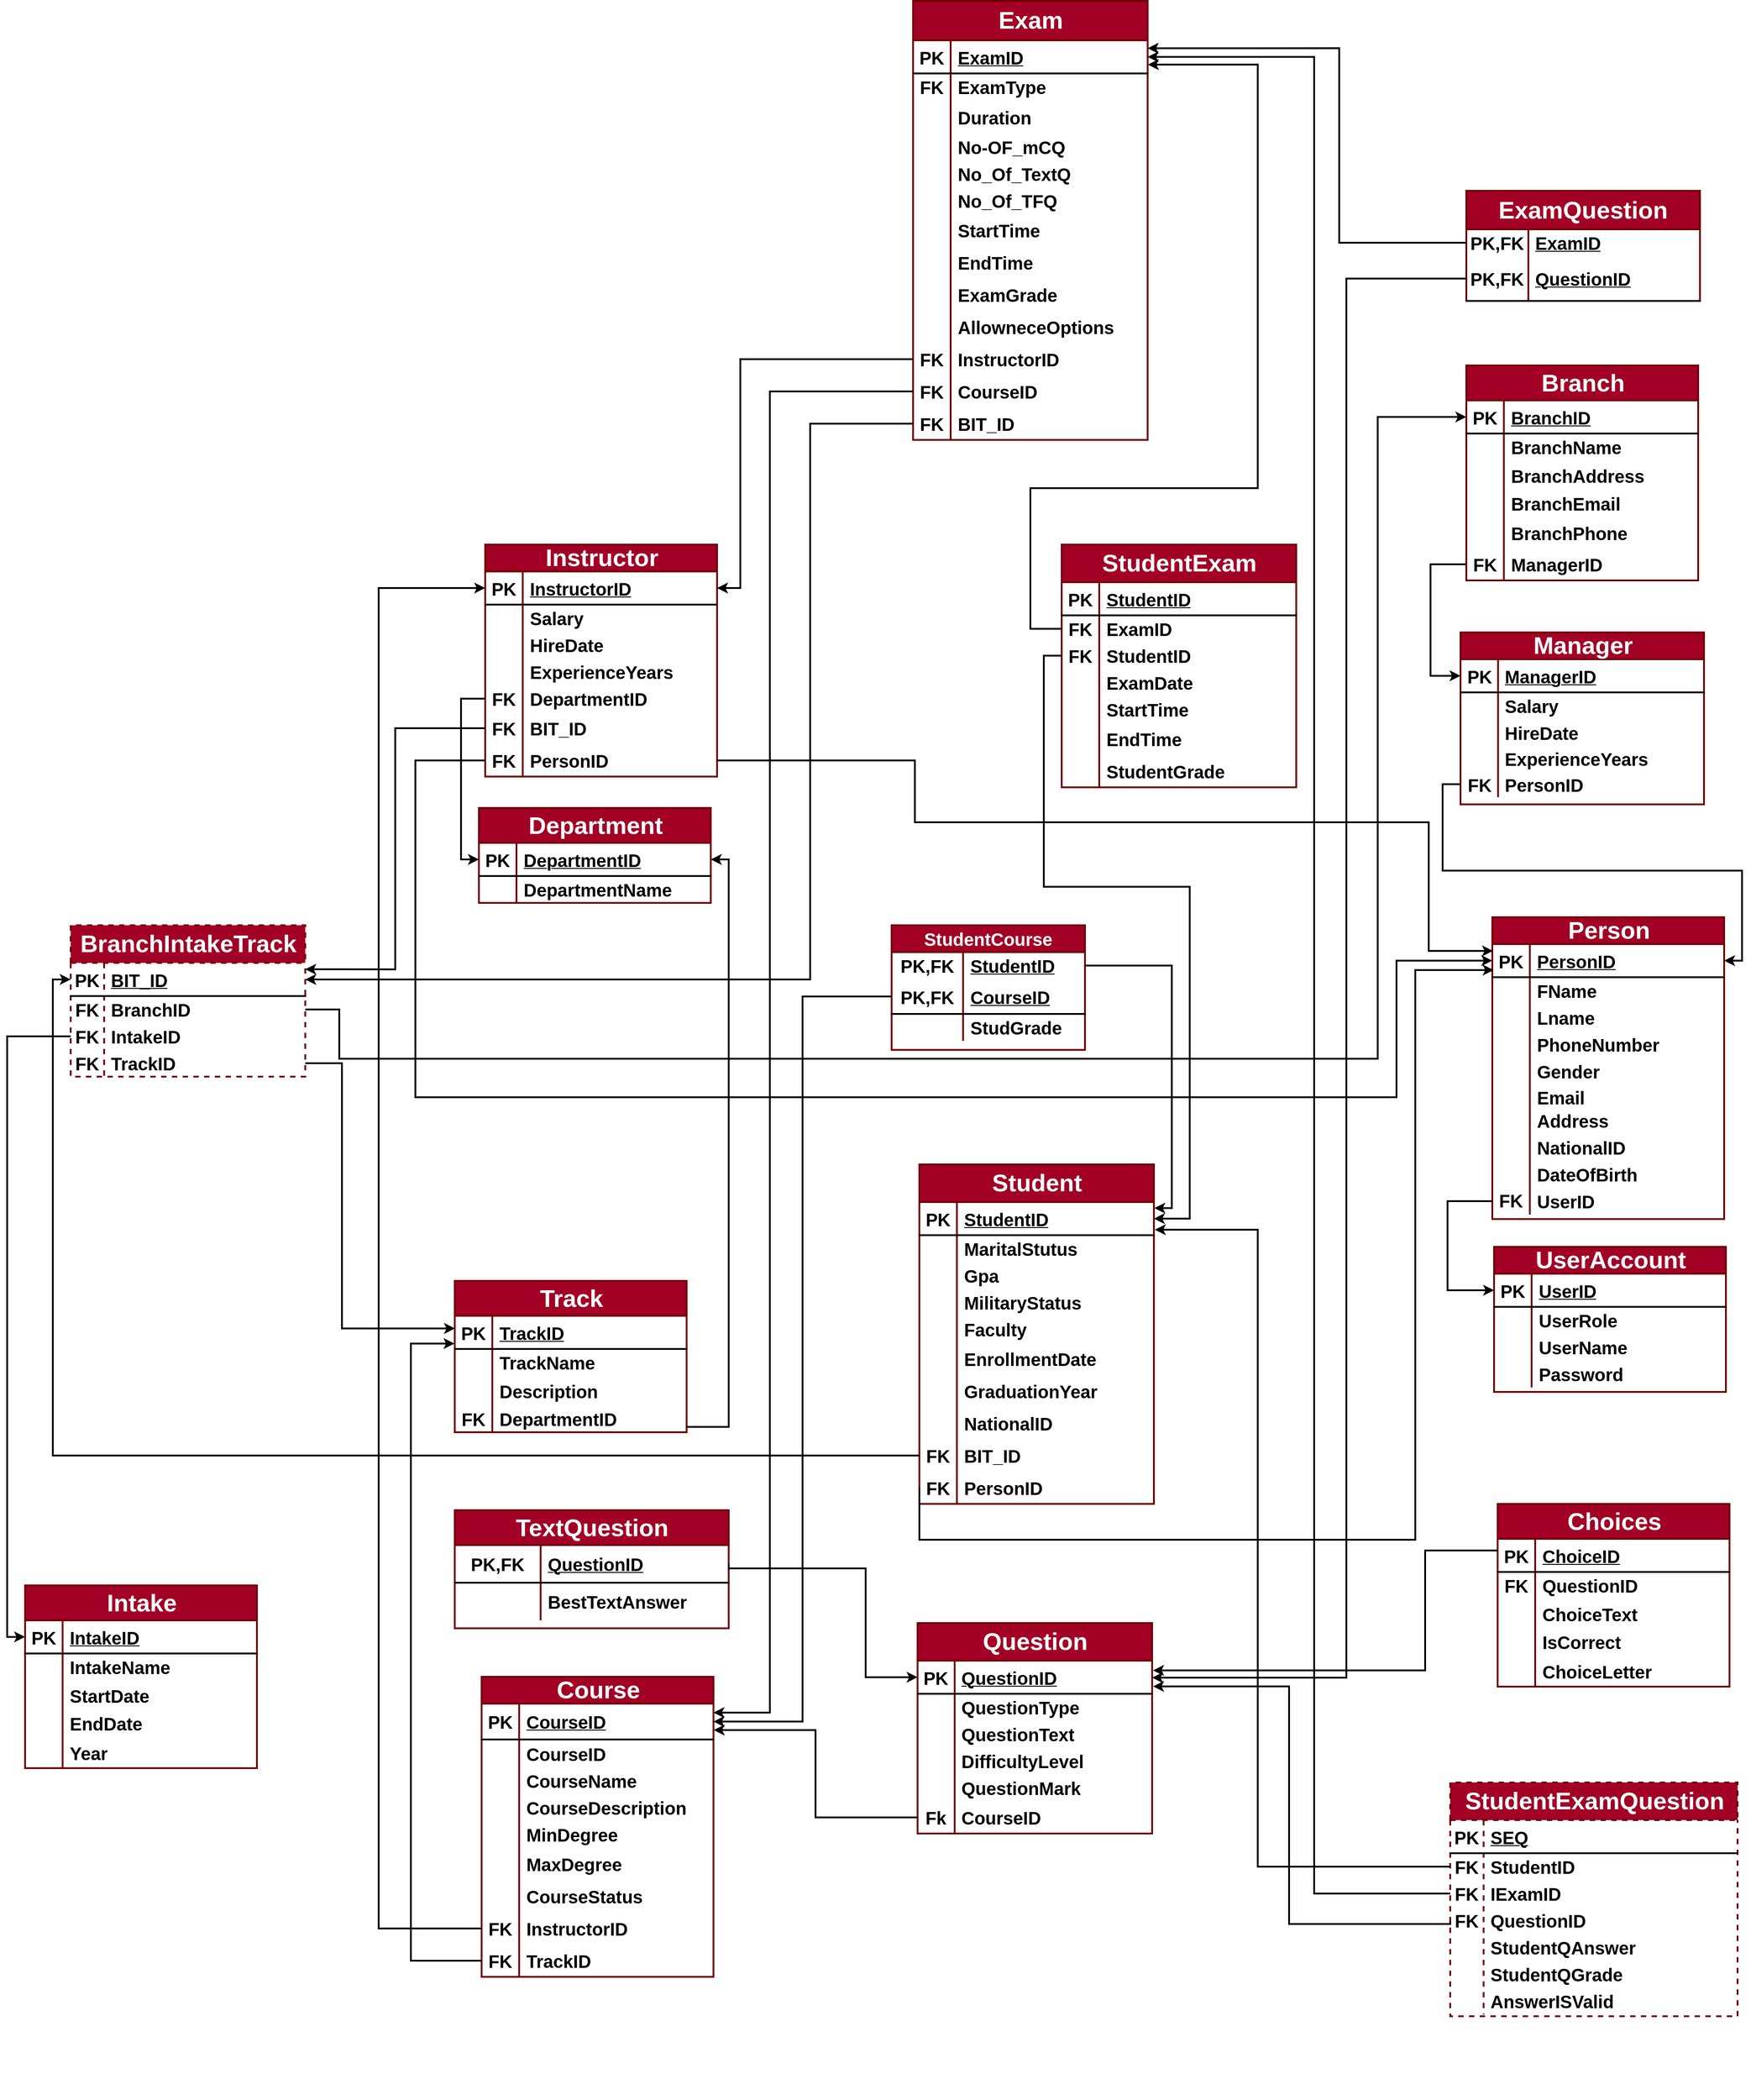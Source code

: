 <mxfile version="26.0.16">
  <diagram name="Page-1" id="VDYSUpoRDSG2aDpyqH4-">
    <mxGraphModel dx="-5267" dy="-1002" grid="0" gridSize="10" guides="1" tooltips="1" connect="1" arrows="1" fold="1" page="0" pageScale="1" pageWidth="850" pageHeight="1100" math="0" shadow="0">
      <root>
        <mxCell id="0" />
        <mxCell id="1" parent="0" />
        <mxCell id="zIbtgdpSCptLn_aJRIT2-5" value="&lt;b style=&quot;text-wrap-mode: wrap;&quot;&gt;&lt;font style=&quot;font-size: 27px;&quot;&gt;UserAccount&lt;/font&gt;&lt;/b&gt;" style="shape=table;startSize=30;container=1;collapsible=1;childLayout=tableLayout;fixedRows=1;rowLines=0;fontStyle=1;align=center;resizeLast=1;html=1;fillColor=#a20025;fontColor=#ffffff;strokeColor=#6F0000;strokeWidth=2;" parent="1" vertex="1">
          <mxGeometry x="9544" y="4124" width="259" height="162" as="geometry" />
        </mxCell>
        <mxCell id="zIbtgdpSCptLn_aJRIT2-6" value="" style="shape=tableRow;horizontal=0;startSize=0;swimlaneHead=0;swimlaneBody=0;fillColor=none;collapsible=0;dropTarget=0;points=[[0,0.5],[1,0.5]];portConstraint=eastwest;top=0;left=0;right=0;bottom=1;strokeWidth=2;" parent="zIbtgdpSCptLn_aJRIT2-5" vertex="1">
          <mxGeometry y="30" width="259" height="37" as="geometry" />
        </mxCell>
        <mxCell id="zIbtgdpSCptLn_aJRIT2-7" value="&lt;font style=&quot;font-size: 20px;&quot;&gt;PK&lt;/font&gt;" style="shape=partialRectangle;connectable=0;fillColor=none;top=0;left=0;bottom=0;right=0;fontStyle=1;overflow=hidden;whiteSpace=wrap;html=1;strokeWidth=2;" parent="zIbtgdpSCptLn_aJRIT2-6" vertex="1">
          <mxGeometry width="41.929" height="37" as="geometry">
            <mxRectangle width="41.929" height="37" as="alternateBounds" />
          </mxGeometry>
        </mxCell>
        <mxCell id="zIbtgdpSCptLn_aJRIT2-8" value="&lt;b style=&quot;text-align: center;&quot;&gt;&lt;font style=&quot;font-size: 20px;&quot;&gt;UserID&lt;/font&gt;&lt;/b&gt;" style="shape=partialRectangle;connectable=0;fillColor=none;top=0;left=0;bottom=0;right=0;align=left;spacingLeft=6;fontStyle=5;overflow=hidden;whiteSpace=wrap;html=1;strokeWidth=2;" parent="zIbtgdpSCptLn_aJRIT2-6" vertex="1">
          <mxGeometry x="41.929" width="217.071" height="37" as="geometry">
            <mxRectangle width="217.071" height="37" as="alternateBounds" />
          </mxGeometry>
        </mxCell>
        <mxCell id="zIbtgdpSCptLn_aJRIT2-9" value="" style="shape=tableRow;horizontal=0;startSize=0;swimlaneHead=0;swimlaneBody=0;fillColor=none;collapsible=0;dropTarget=0;points=[[0,0.5],[1,0.5]];portConstraint=eastwest;top=0;left=0;right=0;bottom=0;strokeWidth=2;" parent="zIbtgdpSCptLn_aJRIT2-5" vertex="1">
          <mxGeometry y="67" width="259" height="30" as="geometry" />
        </mxCell>
        <mxCell id="zIbtgdpSCptLn_aJRIT2-10" value="" style="shape=partialRectangle;connectable=0;fillColor=none;top=0;left=0;bottom=0;right=0;editable=1;overflow=hidden;whiteSpace=wrap;html=1;strokeWidth=2;" parent="zIbtgdpSCptLn_aJRIT2-9" vertex="1">
          <mxGeometry width="41.929" height="30" as="geometry">
            <mxRectangle width="41.929" height="30" as="alternateBounds" />
          </mxGeometry>
        </mxCell>
        <mxCell id="zIbtgdpSCptLn_aJRIT2-11" value="&lt;b style=&quot;text-align: center;&quot;&gt;&lt;font style=&quot;font-size: 20px;&quot;&gt;UserRole&lt;/font&gt;&lt;/b&gt;" style="shape=partialRectangle;connectable=0;fillColor=none;top=0;left=0;bottom=0;right=0;align=left;spacingLeft=6;overflow=hidden;whiteSpace=wrap;html=1;strokeWidth=2;" parent="zIbtgdpSCptLn_aJRIT2-9" vertex="1">
          <mxGeometry x="41.929" width="217.071" height="30" as="geometry">
            <mxRectangle width="217.071" height="30" as="alternateBounds" />
          </mxGeometry>
        </mxCell>
        <mxCell id="zIbtgdpSCptLn_aJRIT2-12" value="" style="shape=tableRow;horizontal=0;startSize=0;swimlaneHead=0;swimlaneBody=0;fillColor=none;collapsible=0;dropTarget=0;points=[[0,0.5],[1,0.5]];portConstraint=eastwest;top=0;left=0;right=0;bottom=0;strokeWidth=2;" parent="zIbtgdpSCptLn_aJRIT2-5" vertex="1">
          <mxGeometry y="97" width="259" height="30" as="geometry" />
        </mxCell>
        <mxCell id="zIbtgdpSCptLn_aJRIT2-13" value="" style="shape=partialRectangle;connectable=0;fillColor=none;top=0;left=0;bottom=0;right=0;editable=1;overflow=hidden;whiteSpace=wrap;html=1;strokeWidth=2;" parent="zIbtgdpSCptLn_aJRIT2-12" vertex="1">
          <mxGeometry width="41.929" height="30" as="geometry">
            <mxRectangle width="41.929" height="30" as="alternateBounds" />
          </mxGeometry>
        </mxCell>
        <mxCell id="zIbtgdpSCptLn_aJRIT2-14" value="&lt;b style=&quot;text-align: center;&quot;&gt;&lt;font style=&quot;font-size: 20px;&quot;&gt;UserName&lt;/font&gt;&lt;/b&gt;" style="shape=partialRectangle;connectable=0;fillColor=none;top=0;left=0;bottom=0;right=0;align=left;spacingLeft=6;overflow=hidden;whiteSpace=wrap;html=1;strokeWidth=2;" parent="zIbtgdpSCptLn_aJRIT2-12" vertex="1">
          <mxGeometry x="41.929" width="217.071" height="30" as="geometry">
            <mxRectangle width="217.071" height="30" as="alternateBounds" />
          </mxGeometry>
        </mxCell>
        <mxCell id="zIbtgdpSCptLn_aJRIT2-18" value="" style="shape=tableRow;horizontal=0;startSize=0;swimlaneHead=0;swimlaneBody=0;fillColor=none;collapsible=0;dropTarget=0;points=[[0,0.5],[1,0.5]];portConstraint=eastwest;top=0;left=0;right=0;bottom=0;strokeWidth=2;" parent="zIbtgdpSCptLn_aJRIT2-5" vertex="1">
          <mxGeometry y="127" width="259" height="30" as="geometry" />
        </mxCell>
        <mxCell id="zIbtgdpSCptLn_aJRIT2-19" value="" style="shape=partialRectangle;connectable=0;fillColor=none;top=0;left=0;bottom=0;right=0;editable=1;overflow=hidden;whiteSpace=wrap;html=1;strokeWidth=2;" parent="zIbtgdpSCptLn_aJRIT2-18" vertex="1">
          <mxGeometry width="41.929" height="30" as="geometry">
            <mxRectangle width="41.929" height="30" as="alternateBounds" />
          </mxGeometry>
        </mxCell>
        <mxCell id="zIbtgdpSCptLn_aJRIT2-20" value="&lt;font style=&quot;font-size: 20px;&quot;&gt;&lt;b&gt;Password&lt;/b&gt;&lt;/font&gt;" style="shape=partialRectangle;connectable=0;fillColor=none;top=0;left=0;bottom=0;right=0;align=left;spacingLeft=6;overflow=hidden;whiteSpace=wrap;html=1;strokeWidth=2;" parent="zIbtgdpSCptLn_aJRIT2-18" vertex="1">
          <mxGeometry x="41.929" width="217.071" height="30" as="geometry">
            <mxRectangle width="217.071" height="30" as="alternateBounds" />
          </mxGeometry>
        </mxCell>
        <mxCell id="zIbtgdpSCptLn_aJRIT2-55" value="&lt;b style=&quot;text-wrap-mode: wrap;&quot;&gt;&lt;font style=&quot;font-size: 27px;&quot;&gt;Manager&lt;/font&gt;&lt;/b&gt;" style="shape=table;startSize=30;container=1;collapsible=1;childLayout=tableLayout;fixedRows=1;rowLines=0;fontStyle=1;align=center;resizeLast=1;html=1;fillColor=#a20025;fontColor=#ffffff;strokeColor=#6F0000;strokeWidth=2;" parent="1" vertex="1">
          <mxGeometry x="9506.5" y="3438" width="272" height="192" as="geometry" />
        </mxCell>
        <mxCell id="zIbtgdpSCptLn_aJRIT2-56" value="" style="shape=tableRow;horizontal=0;startSize=0;swimlaneHead=0;swimlaneBody=0;fillColor=none;collapsible=0;dropTarget=0;points=[[0,0.5],[1,0.5]];portConstraint=eastwest;top=0;left=0;right=0;bottom=1;strokeWidth=2;" parent="zIbtgdpSCptLn_aJRIT2-55" vertex="1">
          <mxGeometry y="30" width="272" height="37" as="geometry" />
        </mxCell>
        <mxCell id="zIbtgdpSCptLn_aJRIT2-57" value="&lt;font style=&quot;font-size: 20px;&quot;&gt;PK&lt;/font&gt;" style="shape=partialRectangle;connectable=0;fillColor=none;top=0;left=0;bottom=0;right=0;fontStyle=1;overflow=hidden;whiteSpace=wrap;html=1;strokeWidth=2;" parent="zIbtgdpSCptLn_aJRIT2-56" vertex="1">
          <mxGeometry width="41.929" height="37" as="geometry">
            <mxRectangle width="41.929" height="37" as="alternateBounds" />
          </mxGeometry>
        </mxCell>
        <mxCell id="zIbtgdpSCptLn_aJRIT2-58" value="&lt;b style=&quot;text-align: center;&quot;&gt;&lt;font style=&quot;font-size: 20px;&quot;&gt;ManagerID&lt;/font&gt;&lt;/b&gt;" style="shape=partialRectangle;connectable=0;fillColor=none;top=0;left=0;bottom=0;right=0;align=left;spacingLeft=6;fontStyle=5;overflow=hidden;whiteSpace=wrap;html=1;strokeWidth=2;" parent="zIbtgdpSCptLn_aJRIT2-56" vertex="1">
          <mxGeometry x="41.929" width="230.071" height="37" as="geometry">
            <mxRectangle width="230.071" height="37" as="alternateBounds" />
          </mxGeometry>
        </mxCell>
        <mxCell id="zIbtgdpSCptLn_aJRIT2-59" value="" style="shape=tableRow;horizontal=0;startSize=0;swimlaneHead=0;swimlaneBody=0;fillColor=none;collapsible=0;dropTarget=0;points=[[0,0.5],[1,0.5]];portConstraint=eastwest;top=0;left=0;right=0;bottom=0;strokeWidth=2;" parent="zIbtgdpSCptLn_aJRIT2-55" vertex="1">
          <mxGeometry y="67" width="272" height="30" as="geometry" />
        </mxCell>
        <mxCell id="zIbtgdpSCptLn_aJRIT2-60" value="" style="shape=partialRectangle;connectable=0;fillColor=none;top=0;left=0;bottom=0;right=0;editable=1;overflow=hidden;whiteSpace=wrap;html=1;strokeWidth=2;" parent="zIbtgdpSCptLn_aJRIT2-59" vertex="1">
          <mxGeometry width="41.929" height="30" as="geometry">
            <mxRectangle width="41.929" height="30" as="alternateBounds" />
          </mxGeometry>
        </mxCell>
        <mxCell id="zIbtgdpSCptLn_aJRIT2-61" value="&lt;b style=&quot;text-align: center;&quot;&gt;&lt;font style=&quot;font-size: 20px;&quot;&gt;Salary&lt;/font&gt;&lt;/b&gt;" style="shape=partialRectangle;connectable=0;fillColor=none;top=0;left=0;bottom=0;right=0;align=left;spacingLeft=6;overflow=hidden;whiteSpace=wrap;html=1;strokeWidth=2;" parent="zIbtgdpSCptLn_aJRIT2-59" vertex="1">
          <mxGeometry x="41.929" width="230.071" height="30" as="geometry">
            <mxRectangle width="230.071" height="30" as="alternateBounds" />
          </mxGeometry>
        </mxCell>
        <mxCell id="zIbtgdpSCptLn_aJRIT2-62" value="" style="shape=tableRow;horizontal=0;startSize=0;swimlaneHead=0;swimlaneBody=0;fillColor=none;collapsible=0;dropTarget=0;points=[[0,0.5],[1,0.5]];portConstraint=eastwest;top=0;left=0;right=0;bottom=0;strokeWidth=2;" parent="zIbtgdpSCptLn_aJRIT2-55" vertex="1">
          <mxGeometry y="97" width="272" height="29" as="geometry" />
        </mxCell>
        <mxCell id="zIbtgdpSCptLn_aJRIT2-63" value="" style="shape=partialRectangle;connectable=0;fillColor=none;top=0;left=0;bottom=0;right=0;editable=1;overflow=hidden;whiteSpace=wrap;html=1;strokeWidth=2;" parent="zIbtgdpSCptLn_aJRIT2-62" vertex="1">
          <mxGeometry width="41.929" height="29" as="geometry">
            <mxRectangle width="41.929" height="29" as="alternateBounds" />
          </mxGeometry>
        </mxCell>
        <mxCell id="zIbtgdpSCptLn_aJRIT2-64" value="&lt;b style=&quot;text-align: center;&quot;&gt;&lt;font style=&quot;font-size: 20px;&quot;&gt;HireDate&lt;/font&gt;&lt;/b&gt;" style="shape=partialRectangle;connectable=0;fillColor=none;top=0;left=0;bottom=0;right=0;align=left;spacingLeft=6;overflow=hidden;whiteSpace=wrap;html=1;strokeWidth=2;" parent="zIbtgdpSCptLn_aJRIT2-62" vertex="1">
          <mxGeometry x="41.929" width="230.071" height="29" as="geometry">
            <mxRectangle width="230.071" height="29" as="alternateBounds" />
          </mxGeometry>
        </mxCell>
        <mxCell id="zIbtgdpSCptLn_aJRIT2-65" value="" style="shape=tableRow;horizontal=0;startSize=0;swimlaneHead=0;swimlaneBody=0;fillColor=none;collapsible=0;dropTarget=0;points=[[0,0.5],[1,0.5]];portConstraint=eastwest;top=0;left=0;right=0;bottom=0;strokeWidth=2;" parent="zIbtgdpSCptLn_aJRIT2-55" vertex="1">
          <mxGeometry y="126" width="272" height="29" as="geometry" />
        </mxCell>
        <mxCell id="zIbtgdpSCptLn_aJRIT2-66" value="" style="shape=partialRectangle;connectable=0;fillColor=none;top=0;left=0;bottom=0;right=0;editable=1;overflow=hidden;whiteSpace=wrap;html=1;strokeWidth=2;" parent="zIbtgdpSCptLn_aJRIT2-65" vertex="1">
          <mxGeometry width="41.929" height="29" as="geometry">
            <mxRectangle width="41.929" height="29" as="alternateBounds" />
          </mxGeometry>
        </mxCell>
        <mxCell id="zIbtgdpSCptLn_aJRIT2-67" value="&lt;font style=&quot;font-size: 20px;&quot;&gt;&lt;b&gt;ExperienceYears&lt;/b&gt;&lt;/font&gt;" style="shape=partialRectangle;connectable=0;fillColor=none;top=0;left=0;bottom=0;right=0;align=left;spacingLeft=6;overflow=hidden;whiteSpace=wrap;html=1;strokeWidth=2;" parent="zIbtgdpSCptLn_aJRIT2-65" vertex="1">
          <mxGeometry x="41.929" width="230.071" height="29" as="geometry">
            <mxRectangle width="230.071" height="29" as="alternateBounds" />
          </mxGeometry>
        </mxCell>
        <mxCell id="bemgITp-xIqUBpVqshJo-1" value="" style="shape=tableRow;horizontal=0;startSize=0;swimlaneHead=0;swimlaneBody=0;fillColor=none;collapsible=0;dropTarget=0;points=[[0,0.5],[1,0.5]];portConstraint=eastwest;top=0;left=0;right=0;bottom=0;strokeWidth=2;" parent="zIbtgdpSCptLn_aJRIT2-55" vertex="1">
          <mxGeometry y="155" width="272" height="29" as="geometry" />
        </mxCell>
        <mxCell id="bemgITp-xIqUBpVqshJo-2" value="&lt;b&gt;&lt;font style=&quot;font-size: 20px;&quot;&gt;FK&lt;/font&gt;&lt;/b&gt;" style="shape=partialRectangle;connectable=0;fillColor=none;top=0;left=0;bottom=0;right=0;editable=1;overflow=hidden;whiteSpace=wrap;html=1;strokeWidth=2;" parent="bemgITp-xIqUBpVqshJo-1" vertex="1">
          <mxGeometry width="41.929" height="29" as="geometry">
            <mxRectangle width="41.929" height="29" as="alternateBounds" />
          </mxGeometry>
        </mxCell>
        <mxCell id="bemgITp-xIqUBpVqshJo-3" value="&lt;font style=&quot;font-size: 20px;&quot;&gt;&lt;b&gt;PersonID&lt;/b&gt;&lt;/font&gt;" style="shape=partialRectangle;connectable=0;fillColor=none;top=0;left=0;bottom=0;right=0;align=left;spacingLeft=6;overflow=hidden;whiteSpace=wrap;html=1;strokeWidth=2;" parent="bemgITp-xIqUBpVqshJo-1" vertex="1">
          <mxGeometry x="41.929" width="230.071" height="29" as="geometry">
            <mxRectangle width="230.071" height="29" as="alternateBounds" />
          </mxGeometry>
        </mxCell>
        <mxCell id="zIbtgdpSCptLn_aJRIT2-21" value="&lt;b style=&quot;text-wrap-mode: wrap;&quot;&gt;&lt;font style=&quot;font-size: 27px;&quot;&gt;Person&lt;/font&gt;&lt;/b&gt;" style="shape=table;startSize=30;container=1;collapsible=1;childLayout=tableLayout;fixedRows=1;rowLines=0;fontStyle=1;align=center;resizeLast=1;html=1;fillColor=#a20025;fontColor=#ffffff;strokeColor=#6F0000;strokeWidth=2;" parent="1" vertex="1">
          <mxGeometry x="9542" y="3756" width="259" height="337" as="geometry" />
        </mxCell>
        <mxCell id="zIbtgdpSCptLn_aJRIT2-22" value="" style="shape=tableRow;horizontal=0;startSize=0;swimlaneHead=0;swimlaneBody=0;fillColor=none;collapsible=0;dropTarget=0;points=[[0,0.5],[1,0.5]];portConstraint=eastwest;top=0;left=0;right=0;bottom=1;strokeWidth=2;" parent="zIbtgdpSCptLn_aJRIT2-21" vertex="1">
          <mxGeometry y="30" width="259" height="37" as="geometry" />
        </mxCell>
        <mxCell id="zIbtgdpSCptLn_aJRIT2-23" value="&lt;font style=&quot;font-size: 20px;&quot;&gt;PK&lt;/font&gt;" style="shape=partialRectangle;connectable=0;fillColor=none;top=0;left=0;bottom=0;right=0;fontStyle=1;overflow=hidden;whiteSpace=wrap;html=1;strokeWidth=2;" parent="zIbtgdpSCptLn_aJRIT2-22" vertex="1">
          <mxGeometry width="41.929" height="37" as="geometry">
            <mxRectangle width="41.929" height="37" as="alternateBounds" />
          </mxGeometry>
        </mxCell>
        <mxCell id="zIbtgdpSCptLn_aJRIT2-24" value="&lt;b style=&quot;text-align: center;&quot;&gt;&lt;font style=&quot;font-size: 20px;&quot;&gt;PersonID&lt;/font&gt;&lt;/b&gt;" style="shape=partialRectangle;connectable=0;fillColor=none;top=0;left=0;bottom=0;right=0;align=left;spacingLeft=6;fontStyle=5;overflow=hidden;whiteSpace=wrap;html=1;strokeWidth=2;" parent="zIbtgdpSCptLn_aJRIT2-22" vertex="1">
          <mxGeometry x="41.929" width="217.071" height="37" as="geometry">
            <mxRectangle width="217.071" height="37" as="alternateBounds" />
          </mxGeometry>
        </mxCell>
        <mxCell id="zIbtgdpSCptLn_aJRIT2-25" value="" style="shape=tableRow;horizontal=0;startSize=0;swimlaneHead=0;swimlaneBody=0;fillColor=none;collapsible=0;dropTarget=0;points=[[0,0.5],[1,0.5]];portConstraint=eastwest;top=0;left=0;right=0;bottom=0;strokeWidth=2;" parent="zIbtgdpSCptLn_aJRIT2-21" vertex="1">
          <mxGeometry y="67" width="259" height="30" as="geometry" />
        </mxCell>
        <mxCell id="zIbtgdpSCptLn_aJRIT2-26" value="" style="shape=partialRectangle;connectable=0;fillColor=none;top=0;left=0;bottom=0;right=0;editable=1;overflow=hidden;whiteSpace=wrap;html=1;strokeWidth=2;" parent="zIbtgdpSCptLn_aJRIT2-25" vertex="1">
          <mxGeometry width="41.929" height="30" as="geometry">
            <mxRectangle width="41.929" height="30" as="alternateBounds" />
          </mxGeometry>
        </mxCell>
        <mxCell id="zIbtgdpSCptLn_aJRIT2-27" value="&lt;b style=&quot;text-align: center;&quot;&gt;&lt;font style=&quot;font-size: 20px;&quot;&gt;FName&lt;/font&gt;&lt;/b&gt;" style="shape=partialRectangle;connectable=0;fillColor=none;top=0;left=0;bottom=0;right=0;align=left;spacingLeft=6;overflow=hidden;whiteSpace=wrap;html=1;strokeWidth=2;" parent="zIbtgdpSCptLn_aJRIT2-25" vertex="1">
          <mxGeometry x="41.929" width="217.071" height="30" as="geometry">
            <mxRectangle width="217.071" height="30" as="alternateBounds" />
          </mxGeometry>
        </mxCell>
        <mxCell id="zIbtgdpSCptLn_aJRIT2-34" value="" style="shape=tableRow;horizontal=0;startSize=0;swimlaneHead=0;swimlaneBody=0;fillColor=none;collapsible=0;dropTarget=0;points=[[0,0.5],[1,0.5]];portConstraint=eastwest;top=0;left=0;right=0;bottom=0;strokeWidth=2;" parent="zIbtgdpSCptLn_aJRIT2-21" vertex="1">
          <mxGeometry y="97" width="259" height="30" as="geometry" />
        </mxCell>
        <mxCell id="zIbtgdpSCptLn_aJRIT2-35" value="" style="shape=partialRectangle;connectable=0;fillColor=none;top=0;left=0;bottom=0;right=0;editable=1;overflow=hidden;whiteSpace=wrap;html=1;strokeWidth=2;" parent="zIbtgdpSCptLn_aJRIT2-34" vertex="1">
          <mxGeometry width="41.929" height="30" as="geometry">
            <mxRectangle width="41.929" height="30" as="alternateBounds" />
          </mxGeometry>
        </mxCell>
        <mxCell id="zIbtgdpSCptLn_aJRIT2-36" value="&lt;b style=&quot;text-align: center;&quot;&gt;&lt;font style=&quot;font-size: 20px;&quot;&gt;Lname&lt;/font&gt;&lt;/b&gt;" style="shape=partialRectangle;connectable=0;fillColor=none;top=0;left=0;bottom=0;right=0;align=left;spacingLeft=6;overflow=hidden;whiteSpace=wrap;html=1;strokeWidth=2;" parent="zIbtgdpSCptLn_aJRIT2-34" vertex="1">
          <mxGeometry x="41.929" width="217.071" height="30" as="geometry">
            <mxRectangle width="217.071" height="30" as="alternateBounds" />
          </mxGeometry>
        </mxCell>
        <mxCell id="zIbtgdpSCptLn_aJRIT2-28" value="" style="shape=tableRow;horizontal=0;startSize=0;swimlaneHead=0;swimlaneBody=0;fillColor=none;collapsible=0;dropTarget=0;points=[[0,0.5],[1,0.5]];portConstraint=eastwest;top=0;left=0;right=0;bottom=0;strokeWidth=2;" parent="zIbtgdpSCptLn_aJRIT2-21" vertex="1">
          <mxGeometry y="127" width="259" height="30" as="geometry" />
        </mxCell>
        <mxCell id="zIbtgdpSCptLn_aJRIT2-29" value="" style="shape=partialRectangle;connectable=0;fillColor=none;top=0;left=0;bottom=0;right=0;editable=1;overflow=hidden;whiteSpace=wrap;html=1;strokeWidth=2;" parent="zIbtgdpSCptLn_aJRIT2-28" vertex="1">
          <mxGeometry width="41.929" height="30" as="geometry">
            <mxRectangle width="41.929" height="30" as="alternateBounds" />
          </mxGeometry>
        </mxCell>
        <mxCell id="zIbtgdpSCptLn_aJRIT2-30" value="&lt;b style=&quot;text-align: center;&quot;&gt;&lt;font style=&quot;font-size: 20px;&quot;&gt;PhoneNumber&lt;/font&gt;&lt;/b&gt;" style="shape=partialRectangle;connectable=0;fillColor=none;top=0;left=0;bottom=0;right=0;align=left;spacingLeft=6;overflow=hidden;whiteSpace=wrap;html=1;strokeWidth=2;" parent="zIbtgdpSCptLn_aJRIT2-28" vertex="1">
          <mxGeometry x="41.929" width="217.071" height="30" as="geometry">
            <mxRectangle width="217.071" height="30" as="alternateBounds" />
          </mxGeometry>
        </mxCell>
        <mxCell id="zIbtgdpSCptLn_aJRIT2-40" value="" style="shape=tableRow;horizontal=0;startSize=0;swimlaneHead=0;swimlaneBody=0;fillColor=none;collapsible=0;dropTarget=0;points=[[0,0.5],[1,0.5]];portConstraint=eastwest;top=0;left=0;right=0;bottom=0;strokeWidth=2;" parent="zIbtgdpSCptLn_aJRIT2-21" vertex="1">
          <mxGeometry y="157" width="259" height="30" as="geometry" />
        </mxCell>
        <mxCell id="zIbtgdpSCptLn_aJRIT2-41" value="" style="shape=partialRectangle;connectable=0;fillColor=none;top=0;left=0;bottom=0;right=0;editable=1;overflow=hidden;whiteSpace=wrap;html=1;strokeWidth=2;" parent="zIbtgdpSCptLn_aJRIT2-40" vertex="1">
          <mxGeometry width="41.929" height="30" as="geometry">
            <mxRectangle width="41.929" height="30" as="alternateBounds" />
          </mxGeometry>
        </mxCell>
        <mxCell id="zIbtgdpSCptLn_aJRIT2-42" value="&lt;b style=&quot;text-align: center;&quot;&gt;&lt;font style=&quot;font-size: 20px;&quot;&gt;Gender&lt;/font&gt;&lt;/b&gt;" style="shape=partialRectangle;connectable=0;fillColor=none;top=0;left=0;bottom=0;right=0;align=left;spacingLeft=6;overflow=hidden;whiteSpace=wrap;html=1;strokeWidth=2;" parent="zIbtgdpSCptLn_aJRIT2-40" vertex="1">
          <mxGeometry x="41.929" width="217.071" height="30" as="geometry">
            <mxRectangle width="217.071" height="30" as="alternateBounds" />
          </mxGeometry>
        </mxCell>
        <mxCell id="zIbtgdpSCptLn_aJRIT2-37" value="" style="shape=tableRow;horizontal=0;startSize=0;swimlaneHead=0;swimlaneBody=0;fillColor=none;collapsible=0;dropTarget=0;points=[[0,0.5],[1,0.5]];portConstraint=eastwest;top=0;left=0;right=0;bottom=0;strokeWidth=2;" parent="zIbtgdpSCptLn_aJRIT2-21" vertex="1">
          <mxGeometry y="187" width="259" height="25" as="geometry" />
        </mxCell>
        <mxCell id="zIbtgdpSCptLn_aJRIT2-38" value="" style="shape=partialRectangle;connectable=0;fillColor=none;top=0;left=0;bottom=0;right=0;editable=1;overflow=hidden;whiteSpace=wrap;html=1;strokeWidth=2;" parent="zIbtgdpSCptLn_aJRIT2-37" vertex="1">
          <mxGeometry width="41.929" height="25" as="geometry">
            <mxRectangle width="41.929" height="25" as="alternateBounds" />
          </mxGeometry>
        </mxCell>
        <mxCell id="zIbtgdpSCptLn_aJRIT2-39" value="&lt;b style=&quot;text-align: center;&quot;&gt;&lt;font style=&quot;font-size: 20px;&quot;&gt;Email&lt;/font&gt;&lt;/b&gt;" style="shape=partialRectangle;connectable=0;fillColor=none;top=0;left=0;bottom=0;right=0;align=left;spacingLeft=6;overflow=hidden;whiteSpace=wrap;html=1;strokeWidth=2;" parent="zIbtgdpSCptLn_aJRIT2-37" vertex="1">
          <mxGeometry x="41.929" width="217.071" height="25" as="geometry">
            <mxRectangle width="217.071" height="25" as="alternateBounds" />
          </mxGeometry>
        </mxCell>
        <mxCell id="zIbtgdpSCptLn_aJRIT2-46" value="" style="shape=tableRow;horizontal=0;startSize=0;swimlaneHead=0;swimlaneBody=0;fillColor=none;collapsible=0;dropTarget=0;points=[[0,0.5],[1,0.5]];portConstraint=eastwest;top=0;left=0;right=0;bottom=0;strokeWidth=2;" parent="zIbtgdpSCptLn_aJRIT2-21" vertex="1">
          <mxGeometry y="212" width="259" height="30" as="geometry" />
        </mxCell>
        <mxCell id="zIbtgdpSCptLn_aJRIT2-47" value="" style="shape=partialRectangle;connectable=0;fillColor=none;top=0;left=0;bottom=0;right=0;editable=1;overflow=hidden;whiteSpace=wrap;html=1;strokeWidth=2;" parent="zIbtgdpSCptLn_aJRIT2-46" vertex="1">
          <mxGeometry width="41.929" height="30" as="geometry">
            <mxRectangle width="41.929" height="30" as="alternateBounds" />
          </mxGeometry>
        </mxCell>
        <mxCell id="zIbtgdpSCptLn_aJRIT2-48" value="&lt;font style=&quot;font-size: 20px;&quot;&gt;&lt;b&gt;Address&lt;/b&gt;&lt;/font&gt;" style="shape=partialRectangle;connectable=0;fillColor=none;top=0;left=0;bottom=0;right=0;align=left;spacingLeft=6;overflow=hidden;whiteSpace=wrap;html=1;strokeWidth=2;" parent="zIbtgdpSCptLn_aJRIT2-46" vertex="1">
          <mxGeometry x="41.929" width="217.071" height="30" as="geometry">
            <mxRectangle width="217.071" height="30" as="alternateBounds" />
          </mxGeometry>
        </mxCell>
        <mxCell id="zIbtgdpSCptLn_aJRIT2-49" value="" style="shape=tableRow;horizontal=0;startSize=0;swimlaneHead=0;swimlaneBody=0;fillColor=none;collapsible=0;dropTarget=0;points=[[0,0.5],[1,0.5]];portConstraint=eastwest;top=0;left=0;right=0;bottom=0;strokeWidth=2;" parent="zIbtgdpSCptLn_aJRIT2-21" vertex="1">
          <mxGeometry y="242" width="259" height="30" as="geometry" />
        </mxCell>
        <mxCell id="zIbtgdpSCptLn_aJRIT2-50" value="" style="shape=partialRectangle;connectable=0;fillColor=none;top=0;left=0;bottom=0;right=0;editable=1;overflow=hidden;whiteSpace=wrap;html=1;strokeWidth=2;" parent="zIbtgdpSCptLn_aJRIT2-49" vertex="1">
          <mxGeometry width="41.929" height="30" as="geometry">
            <mxRectangle width="41.929" height="30" as="alternateBounds" />
          </mxGeometry>
        </mxCell>
        <mxCell id="zIbtgdpSCptLn_aJRIT2-51" value="&lt;b style=&quot;font-size: 20px;&quot;&gt;NationalID&lt;/b&gt;" style="shape=partialRectangle;connectable=0;fillColor=none;top=0;left=0;bottom=0;right=0;align=left;spacingLeft=6;overflow=hidden;whiteSpace=wrap;html=1;strokeWidth=2;" parent="zIbtgdpSCptLn_aJRIT2-49" vertex="1">
          <mxGeometry x="41.929" width="217.071" height="30" as="geometry">
            <mxRectangle width="217.071" height="30" as="alternateBounds" />
          </mxGeometry>
        </mxCell>
        <mxCell id="zIbtgdpSCptLn_aJRIT2-52" value="" style="shape=tableRow;horizontal=0;startSize=0;swimlaneHead=0;swimlaneBody=0;fillColor=none;collapsible=0;dropTarget=0;points=[[0,0.5],[1,0.5]];portConstraint=eastwest;top=0;left=0;right=0;bottom=0;strokeWidth=2;" parent="zIbtgdpSCptLn_aJRIT2-21" vertex="1">
          <mxGeometry y="272" width="259" height="30" as="geometry" />
        </mxCell>
        <mxCell id="zIbtgdpSCptLn_aJRIT2-53" value="" style="shape=partialRectangle;connectable=0;fillColor=none;top=0;left=0;bottom=0;right=0;editable=1;overflow=hidden;whiteSpace=wrap;html=1;strokeWidth=2;" parent="zIbtgdpSCptLn_aJRIT2-52" vertex="1">
          <mxGeometry width="41.929" height="30" as="geometry">
            <mxRectangle width="41.929" height="30" as="alternateBounds" />
          </mxGeometry>
        </mxCell>
        <mxCell id="zIbtgdpSCptLn_aJRIT2-54" value="&lt;font style=&quot;font-size: 20px;&quot;&gt;&lt;b&gt;DateOfBirth&lt;/b&gt;&lt;/font&gt;" style="shape=partialRectangle;connectable=0;fillColor=none;top=0;left=0;bottom=0;right=0;align=left;spacingLeft=6;overflow=hidden;whiteSpace=wrap;html=1;strokeWidth=2;" parent="zIbtgdpSCptLn_aJRIT2-52" vertex="1">
          <mxGeometry x="41.929" width="217.071" height="30" as="geometry">
            <mxRectangle width="217.071" height="30" as="alternateBounds" />
          </mxGeometry>
        </mxCell>
        <mxCell id="zIbtgdpSCptLn_aJRIT2-31" value="" style="shape=tableRow;horizontal=0;startSize=0;swimlaneHead=0;swimlaneBody=0;fillColor=none;collapsible=0;dropTarget=0;points=[[0,0.5],[1,0.5]];portConstraint=eastwest;top=0;left=0;right=0;bottom=0;strokeWidth=2;" parent="zIbtgdpSCptLn_aJRIT2-21" vertex="1">
          <mxGeometry y="302" width="259" height="30" as="geometry" />
        </mxCell>
        <mxCell id="zIbtgdpSCptLn_aJRIT2-32" value="&lt;b style=&quot;forced-color-adjust: none; color: rgb(0, 0, 0); font-family: Helvetica; font-size: 12px; font-style: normal; font-variant-ligatures: normal; font-variant-caps: normal; letter-spacing: normal; orphans: 2; text-align: center; text-indent: 0px; text-transform: none; widows: 2; word-spacing: 0px; -webkit-text-stroke-width: 0px; white-space: normal; background-color: rgb(255, 255, 255); text-decoration-thickness: initial; text-decoration-style: initial; text-decoration-color: initial;&quot;&gt;&lt;font style=&quot;forced-color-adjust: none; font-size: 20px;&quot;&gt;FK&lt;/font&gt;&lt;/b&gt;&lt;div&gt;&lt;br/&gt;&lt;/div&gt;" style="shape=partialRectangle;connectable=0;fillColor=none;top=0;left=0;bottom=0;right=0;editable=1;overflow=hidden;whiteSpace=wrap;html=1;strokeWidth=2;" parent="zIbtgdpSCptLn_aJRIT2-31" vertex="1">
          <mxGeometry width="41.929" height="30" as="geometry">
            <mxRectangle width="41.929" height="30" as="alternateBounds" />
          </mxGeometry>
        </mxCell>
        <mxCell id="zIbtgdpSCptLn_aJRIT2-33" value="&lt;font style=&quot;font-size: 20px;&quot;&gt;&lt;b&gt;UserID&lt;/b&gt;&lt;/font&gt;" style="shape=partialRectangle;connectable=0;fillColor=none;top=0;left=0;bottom=0;right=0;align=left;spacingLeft=6;overflow=hidden;whiteSpace=wrap;html=1;strokeWidth=2;" parent="zIbtgdpSCptLn_aJRIT2-31" vertex="1">
          <mxGeometry x="41.929" width="217.071" height="30" as="geometry">
            <mxRectangle width="217.071" height="30" as="alternateBounds" />
          </mxGeometry>
        </mxCell>
        <mxCell id="bemgITp-xIqUBpVqshJo-4" value="&lt;b style=&quot;text-wrap-mode: wrap;&quot;&gt;&lt;font style=&quot;font-size: 27px;&quot;&gt;Instructor&lt;/font&gt;&lt;/b&gt;" style="shape=table;startSize=30;container=1;collapsible=1;childLayout=tableLayout;fixedRows=1;rowLines=0;fontStyle=1;align=center;resizeLast=1;html=1;fillColor=#a20025;fontColor=#ffffff;strokeColor=#6F0000;strokeWidth=2;" parent="1" vertex="1">
          <mxGeometry x="8417" y="3340" width="259" height="259" as="geometry" />
        </mxCell>
        <mxCell id="bemgITp-xIqUBpVqshJo-5" value="" style="shape=tableRow;horizontal=0;startSize=0;swimlaneHead=0;swimlaneBody=0;fillColor=none;collapsible=0;dropTarget=0;points=[[0,0.5],[1,0.5]];portConstraint=eastwest;top=0;left=0;right=0;bottom=1;strokeWidth=2;" parent="bemgITp-xIqUBpVqshJo-4" vertex="1">
          <mxGeometry y="30" width="259" height="37" as="geometry" />
        </mxCell>
        <mxCell id="bemgITp-xIqUBpVqshJo-6" value="&lt;font style=&quot;font-size: 20px;&quot;&gt;PK&lt;/font&gt;" style="shape=partialRectangle;connectable=0;fillColor=none;top=0;left=0;bottom=0;right=0;fontStyle=1;overflow=hidden;whiteSpace=wrap;html=1;strokeWidth=2;" parent="bemgITp-xIqUBpVqshJo-5" vertex="1">
          <mxGeometry width="41.929" height="37" as="geometry">
            <mxRectangle width="41.929" height="37" as="alternateBounds" />
          </mxGeometry>
        </mxCell>
        <mxCell id="bemgITp-xIqUBpVqshJo-7" value="&lt;b style=&quot;text-align: center;&quot;&gt;&lt;font style=&quot;font-size: 20px;&quot;&gt;InstructorID&lt;/font&gt;&lt;/b&gt;" style="shape=partialRectangle;connectable=0;fillColor=none;top=0;left=0;bottom=0;right=0;align=left;spacingLeft=6;fontStyle=5;overflow=hidden;whiteSpace=wrap;html=1;strokeWidth=2;" parent="bemgITp-xIqUBpVqshJo-5" vertex="1">
          <mxGeometry x="41.929" width="217.071" height="37" as="geometry">
            <mxRectangle width="217.071" height="37" as="alternateBounds" />
          </mxGeometry>
        </mxCell>
        <mxCell id="bemgITp-xIqUBpVqshJo-8" value="" style="shape=tableRow;horizontal=0;startSize=0;swimlaneHead=0;swimlaneBody=0;fillColor=none;collapsible=0;dropTarget=0;points=[[0,0.5],[1,0.5]];portConstraint=eastwest;top=0;left=0;right=0;bottom=0;strokeWidth=2;" parent="bemgITp-xIqUBpVqshJo-4" vertex="1">
          <mxGeometry y="67" width="259" height="30" as="geometry" />
        </mxCell>
        <mxCell id="bemgITp-xIqUBpVqshJo-9" value="" style="shape=partialRectangle;connectable=0;fillColor=none;top=0;left=0;bottom=0;right=0;editable=1;overflow=hidden;whiteSpace=wrap;html=1;strokeWidth=2;" parent="bemgITp-xIqUBpVqshJo-8" vertex="1">
          <mxGeometry width="41.929" height="30" as="geometry">
            <mxRectangle width="41.929" height="30" as="alternateBounds" />
          </mxGeometry>
        </mxCell>
        <mxCell id="bemgITp-xIqUBpVqshJo-10" value="&lt;b style=&quot;text-align: center;&quot;&gt;&lt;font style=&quot;font-size: 20px;&quot;&gt;Salary&lt;/font&gt;&lt;/b&gt;" style="shape=partialRectangle;connectable=0;fillColor=none;top=0;left=0;bottom=0;right=0;align=left;spacingLeft=6;overflow=hidden;whiteSpace=wrap;html=1;strokeWidth=2;" parent="bemgITp-xIqUBpVqshJo-8" vertex="1">
          <mxGeometry x="41.929" width="217.071" height="30" as="geometry">
            <mxRectangle width="217.071" height="30" as="alternateBounds" />
          </mxGeometry>
        </mxCell>
        <mxCell id="bemgITp-xIqUBpVqshJo-11" value="" style="shape=tableRow;horizontal=0;startSize=0;swimlaneHead=0;swimlaneBody=0;fillColor=none;collapsible=0;dropTarget=0;points=[[0,0.5],[1,0.5]];portConstraint=eastwest;top=0;left=0;right=0;bottom=0;strokeWidth=2;" parent="bemgITp-xIqUBpVqshJo-4" vertex="1">
          <mxGeometry y="97" width="259" height="30" as="geometry" />
        </mxCell>
        <mxCell id="bemgITp-xIqUBpVqshJo-12" value="" style="shape=partialRectangle;connectable=0;fillColor=none;top=0;left=0;bottom=0;right=0;editable=1;overflow=hidden;whiteSpace=wrap;html=1;strokeWidth=2;" parent="bemgITp-xIqUBpVqshJo-11" vertex="1">
          <mxGeometry width="41.929" height="30" as="geometry">
            <mxRectangle width="41.929" height="30" as="alternateBounds" />
          </mxGeometry>
        </mxCell>
        <mxCell id="bemgITp-xIqUBpVqshJo-13" value="&lt;b style=&quot;text-align: center;&quot;&gt;&lt;font style=&quot;font-size: 20px;&quot;&gt;HireDate&lt;/font&gt;&lt;/b&gt;" style="shape=partialRectangle;connectable=0;fillColor=none;top=0;left=0;bottom=0;right=0;align=left;spacingLeft=6;overflow=hidden;whiteSpace=wrap;html=1;strokeWidth=2;" parent="bemgITp-xIqUBpVqshJo-11" vertex="1">
          <mxGeometry x="41.929" width="217.071" height="30" as="geometry">
            <mxRectangle width="217.071" height="30" as="alternateBounds" />
          </mxGeometry>
        </mxCell>
        <mxCell id="bemgITp-xIqUBpVqshJo-14" value="" style="shape=tableRow;horizontal=0;startSize=0;swimlaneHead=0;swimlaneBody=0;fillColor=none;collapsible=0;dropTarget=0;points=[[0,0.5],[1,0.5]];portConstraint=eastwest;top=0;left=0;right=0;bottom=0;strokeWidth=2;" parent="bemgITp-xIqUBpVqshJo-4" vertex="1">
          <mxGeometry y="127" width="259" height="30" as="geometry" />
        </mxCell>
        <mxCell id="bemgITp-xIqUBpVqshJo-15" value="" style="shape=partialRectangle;connectable=0;fillColor=none;top=0;left=0;bottom=0;right=0;editable=1;overflow=hidden;whiteSpace=wrap;html=1;strokeWidth=2;" parent="bemgITp-xIqUBpVqshJo-14" vertex="1">
          <mxGeometry width="41.929" height="30" as="geometry">
            <mxRectangle width="41.929" height="30" as="alternateBounds" />
          </mxGeometry>
        </mxCell>
        <mxCell id="bemgITp-xIqUBpVqshJo-16" value="&lt;b style=&quot;text-align: center;&quot;&gt;&lt;font style=&quot;font-size: 20px;&quot;&gt;ExperienceYears&lt;/font&gt;&lt;/b&gt;" style="shape=partialRectangle;connectable=0;fillColor=none;top=0;left=0;bottom=0;right=0;align=left;spacingLeft=6;overflow=hidden;whiteSpace=wrap;html=1;strokeWidth=2;" parent="bemgITp-xIqUBpVqshJo-14" vertex="1">
          <mxGeometry x="41.929" width="217.071" height="30" as="geometry">
            <mxRectangle width="217.071" height="30" as="alternateBounds" />
          </mxGeometry>
        </mxCell>
        <mxCell id="bemgITp-xIqUBpVqshJo-17" value="" style="shape=tableRow;horizontal=0;startSize=0;swimlaneHead=0;swimlaneBody=0;fillColor=none;collapsible=0;dropTarget=0;points=[[0,0.5],[1,0.5]];portConstraint=eastwest;top=0;left=0;right=0;bottom=0;strokeWidth=2;" parent="bemgITp-xIqUBpVqshJo-4" vertex="1">
          <mxGeometry y="157" width="259" height="30" as="geometry" />
        </mxCell>
        <mxCell id="bemgITp-xIqUBpVqshJo-18" value="&lt;b&gt;&lt;font style=&quot;font-size: 20px;&quot;&gt;FK&lt;/font&gt;&lt;/b&gt;" style="shape=partialRectangle;connectable=0;fillColor=none;top=0;left=0;bottom=0;right=0;editable=1;overflow=hidden;whiteSpace=wrap;html=1;strokeWidth=2;" parent="bemgITp-xIqUBpVqshJo-17" vertex="1">
          <mxGeometry width="41.929" height="30" as="geometry">
            <mxRectangle width="41.929" height="30" as="alternateBounds" />
          </mxGeometry>
        </mxCell>
        <mxCell id="bemgITp-xIqUBpVqshJo-19" value="&lt;b style=&quot;text-align: center;&quot;&gt;&lt;font style=&quot;font-size: 20px;&quot;&gt;DepartmentID&lt;/font&gt;&lt;/b&gt;" style="shape=partialRectangle;connectable=0;fillColor=none;top=0;left=0;bottom=0;right=0;align=left;spacingLeft=6;overflow=hidden;whiteSpace=wrap;html=1;strokeWidth=2;" parent="bemgITp-xIqUBpVqshJo-17" vertex="1">
          <mxGeometry x="41.929" width="217.071" height="30" as="geometry">
            <mxRectangle width="217.071" height="30" as="alternateBounds" />
          </mxGeometry>
        </mxCell>
        <mxCell id="bemgITp-xIqUBpVqshJo-20" value="" style="shape=tableRow;horizontal=0;startSize=0;swimlaneHead=0;swimlaneBody=0;fillColor=none;collapsible=0;dropTarget=0;points=[[0,0.5],[1,0.5]];portConstraint=eastwest;top=0;left=0;right=0;bottom=0;strokeWidth=2;" parent="bemgITp-xIqUBpVqshJo-4" vertex="1">
          <mxGeometry y="187" width="259" height="36" as="geometry" />
        </mxCell>
        <mxCell id="bemgITp-xIqUBpVqshJo-21" value="&lt;b&gt;&lt;font style=&quot;font-size: 20px;&quot;&gt;FK&lt;/font&gt;&lt;/b&gt;" style="shape=partialRectangle;connectable=0;fillColor=none;top=0;left=0;bottom=0;right=0;editable=1;overflow=hidden;whiteSpace=wrap;html=1;strokeWidth=2;" parent="bemgITp-xIqUBpVqshJo-20" vertex="1">
          <mxGeometry width="41.929" height="36" as="geometry">
            <mxRectangle width="41.929" height="36" as="alternateBounds" />
          </mxGeometry>
        </mxCell>
        <mxCell id="bemgITp-xIqUBpVqshJo-22" value="&lt;b style=&quot;text-align: center;&quot;&gt;&lt;font style=&quot;font-size: 20px;&quot;&gt;BIT_ID&lt;/font&gt;&lt;/b&gt;" style="shape=partialRectangle;connectable=0;fillColor=none;top=0;left=0;bottom=0;right=0;align=left;spacingLeft=6;overflow=hidden;whiteSpace=wrap;html=1;strokeWidth=2;" parent="bemgITp-xIqUBpVqshJo-20" vertex="1">
          <mxGeometry x="41.929" width="217.071" height="36" as="geometry">
            <mxRectangle width="217.071" height="36" as="alternateBounds" />
          </mxGeometry>
        </mxCell>
        <mxCell id="bemgITp-xIqUBpVqshJo-26" value="" style="shape=tableRow;horizontal=0;startSize=0;swimlaneHead=0;swimlaneBody=0;fillColor=none;collapsible=0;dropTarget=0;points=[[0,0.5],[1,0.5]];portConstraint=eastwest;top=0;left=0;right=0;bottom=0;strokeWidth=2;" parent="bemgITp-xIqUBpVqshJo-4" vertex="1">
          <mxGeometry y="223" width="259" height="36" as="geometry" />
        </mxCell>
        <mxCell id="bemgITp-xIqUBpVqshJo-27" value="&lt;b&gt;&lt;font style=&quot;font-size: 20px;&quot;&gt;FK&lt;/font&gt;&lt;/b&gt;" style="shape=partialRectangle;connectable=0;fillColor=none;top=0;left=0;bottom=0;right=0;editable=1;overflow=hidden;whiteSpace=wrap;html=1;strokeWidth=2;" parent="bemgITp-xIqUBpVqshJo-26" vertex="1">
          <mxGeometry width="41.929" height="36" as="geometry">
            <mxRectangle width="41.929" height="36" as="alternateBounds" />
          </mxGeometry>
        </mxCell>
        <mxCell id="bemgITp-xIqUBpVqshJo-28" value="&lt;b style=&quot;font-size: 20px;&quot;&gt;PersonID&lt;/b&gt;" style="shape=partialRectangle;connectable=0;fillColor=none;top=0;left=0;bottom=0;right=0;align=left;spacingLeft=6;overflow=hidden;whiteSpace=wrap;html=1;strokeWidth=2;" parent="bemgITp-xIqUBpVqshJo-26" vertex="1">
          <mxGeometry x="41.929" width="217.071" height="36" as="geometry">
            <mxRectangle width="217.071" height="36" as="alternateBounds" />
          </mxGeometry>
        </mxCell>
        <mxCell id="bemgITp-xIqUBpVqshJo-57" value="&lt;b style=&quot;text-wrap-mode: wrap;&quot;&gt;&lt;font style=&quot;font-size: 27px;&quot;&gt;Student&lt;/font&gt;&lt;/b&gt;" style="shape=table;startSize=42;container=1;collapsible=1;childLayout=tableLayout;fixedRows=1;rowLines=0;fontStyle=1;align=center;resizeLast=1;html=1;fillColor=#a20025;fontColor=#ffffff;strokeColor=#6F0000;strokeWidth=2;" parent="1" vertex="1">
          <mxGeometry x="8902" y="4032" width="262" height="379" as="geometry" />
        </mxCell>
        <mxCell id="bemgITp-xIqUBpVqshJo-58" value="" style="shape=tableRow;horizontal=0;startSize=0;swimlaneHead=0;swimlaneBody=0;fillColor=none;collapsible=0;dropTarget=0;points=[[0,0.5],[1,0.5]];portConstraint=eastwest;top=0;left=0;right=0;bottom=1;strokeWidth=2;" parent="bemgITp-xIqUBpVqshJo-57" vertex="1">
          <mxGeometry y="42" width="262" height="37" as="geometry" />
        </mxCell>
        <mxCell id="bemgITp-xIqUBpVqshJo-59" value="&lt;font style=&quot;font-size: 20px;&quot;&gt;PK&lt;/font&gt;" style="shape=partialRectangle;connectable=0;fillColor=none;top=0;left=0;bottom=0;right=0;fontStyle=1;overflow=hidden;whiteSpace=wrap;html=1;strokeWidth=2;" parent="bemgITp-xIqUBpVqshJo-58" vertex="1">
          <mxGeometry width="41.929" height="37" as="geometry">
            <mxRectangle width="41.929" height="37" as="alternateBounds" />
          </mxGeometry>
        </mxCell>
        <mxCell id="bemgITp-xIqUBpVqshJo-60" value="&lt;b style=&quot;text-align: center;&quot;&gt;&lt;font style=&quot;font-size: 20px;&quot;&gt;StudentID&lt;/font&gt;&lt;/b&gt;" style="shape=partialRectangle;connectable=0;fillColor=none;top=0;left=0;bottom=0;right=0;align=left;spacingLeft=6;fontStyle=5;overflow=hidden;whiteSpace=wrap;html=1;strokeWidth=2;" parent="bemgITp-xIqUBpVqshJo-58" vertex="1">
          <mxGeometry x="41.929" width="220.071" height="37" as="geometry">
            <mxRectangle width="220.071" height="37" as="alternateBounds" />
          </mxGeometry>
        </mxCell>
        <mxCell id="bemgITp-xIqUBpVqshJo-61" value="" style="shape=tableRow;horizontal=0;startSize=0;swimlaneHead=0;swimlaneBody=0;fillColor=none;collapsible=0;dropTarget=0;points=[[0,0.5],[1,0.5]];portConstraint=eastwest;top=0;left=0;right=0;bottom=0;strokeWidth=2;" parent="bemgITp-xIqUBpVqshJo-57" vertex="1">
          <mxGeometry y="79" width="262" height="30" as="geometry" />
        </mxCell>
        <mxCell id="bemgITp-xIqUBpVqshJo-62" value="" style="shape=partialRectangle;connectable=0;fillColor=none;top=0;left=0;bottom=0;right=0;editable=1;overflow=hidden;whiteSpace=wrap;html=1;strokeWidth=2;" parent="bemgITp-xIqUBpVqshJo-61" vertex="1">
          <mxGeometry width="41.929" height="30" as="geometry">
            <mxRectangle width="41.929" height="30" as="alternateBounds" />
          </mxGeometry>
        </mxCell>
        <mxCell id="bemgITp-xIqUBpVqshJo-63" value="&lt;b style=&quot;text-align: center;&quot;&gt;&lt;font style=&quot;font-size: 20px;&quot;&gt;MaritalStutus&lt;/font&gt;&lt;/b&gt;" style="shape=partialRectangle;connectable=0;fillColor=none;top=0;left=0;bottom=0;right=0;align=left;spacingLeft=6;overflow=hidden;whiteSpace=wrap;html=1;strokeWidth=2;" parent="bemgITp-xIqUBpVqshJo-61" vertex="1">
          <mxGeometry x="41.929" width="220.071" height="30" as="geometry">
            <mxRectangle width="220.071" height="30" as="alternateBounds" />
          </mxGeometry>
        </mxCell>
        <mxCell id="bemgITp-xIqUBpVqshJo-64" value="" style="shape=tableRow;horizontal=0;startSize=0;swimlaneHead=0;swimlaneBody=0;fillColor=none;collapsible=0;dropTarget=0;points=[[0,0.5],[1,0.5]];portConstraint=eastwest;top=0;left=0;right=0;bottom=0;strokeWidth=2;" parent="bemgITp-xIqUBpVqshJo-57" vertex="1">
          <mxGeometry y="109" width="262" height="30" as="geometry" />
        </mxCell>
        <mxCell id="bemgITp-xIqUBpVqshJo-65" value="" style="shape=partialRectangle;connectable=0;fillColor=none;top=0;left=0;bottom=0;right=0;editable=1;overflow=hidden;whiteSpace=wrap;html=1;strokeWidth=2;" parent="bemgITp-xIqUBpVqshJo-64" vertex="1">
          <mxGeometry width="41.929" height="30" as="geometry">
            <mxRectangle width="41.929" height="30" as="alternateBounds" />
          </mxGeometry>
        </mxCell>
        <mxCell id="bemgITp-xIqUBpVqshJo-66" value="&lt;b style=&quot;text-align: center;&quot;&gt;&lt;font style=&quot;font-size: 20px;&quot;&gt;Gpa&lt;/font&gt;&lt;/b&gt;" style="shape=partialRectangle;connectable=0;fillColor=none;top=0;left=0;bottom=0;right=0;align=left;spacingLeft=6;overflow=hidden;whiteSpace=wrap;html=1;strokeWidth=2;" parent="bemgITp-xIqUBpVqshJo-64" vertex="1">
          <mxGeometry x="41.929" width="220.071" height="30" as="geometry">
            <mxRectangle width="220.071" height="30" as="alternateBounds" />
          </mxGeometry>
        </mxCell>
        <mxCell id="bemgITp-xIqUBpVqshJo-67" value="" style="shape=tableRow;horizontal=0;startSize=0;swimlaneHead=0;swimlaneBody=0;fillColor=none;collapsible=0;dropTarget=0;points=[[0,0.5],[1,0.5]];portConstraint=eastwest;top=0;left=0;right=0;bottom=0;strokeWidth=2;" parent="bemgITp-xIqUBpVqshJo-57" vertex="1">
          <mxGeometry y="139" width="262" height="30" as="geometry" />
        </mxCell>
        <mxCell id="bemgITp-xIqUBpVqshJo-68" value="" style="shape=partialRectangle;connectable=0;fillColor=none;top=0;left=0;bottom=0;right=0;editable=1;overflow=hidden;whiteSpace=wrap;html=1;strokeWidth=2;" parent="bemgITp-xIqUBpVqshJo-67" vertex="1">
          <mxGeometry width="41.929" height="30" as="geometry">
            <mxRectangle width="41.929" height="30" as="alternateBounds" />
          </mxGeometry>
        </mxCell>
        <mxCell id="bemgITp-xIqUBpVqshJo-69" value="&lt;b style=&quot;text-align: center;&quot;&gt;&lt;font style=&quot;font-size: 20px;&quot;&gt;MilitaryStatus&lt;/font&gt;&lt;/b&gt;" style="shape=partialRectangle;connectable=0;fillColor=none;top=0;left=0;bottom=0;right=0;align=left;spacingLeft=6;overflow=hidden;whiteSpace=wrap;html=1;strokeWidth=2;" parent="bemgITp-xIqUBpVqshJo-67" vertex="1">
          <mxGeometry x="41.929" width="220.071" height="30" as="geometry">
            <mxRectangle width="220.071" height="30" as="alternateBounds" />
          </mxGeometry>
        </mxCell>
        <mxCell id="bemgITp-xIqUBpVqshJo-70" value="" style="shape=tableRow;horizontal=0;startSize=0;swimlaneHead=0;swimlaneBody=0;fillColor=none;collapsible=0;dropTarget=0;points=[[0,0.5],[1,0.5]];portConstraint=eastwest;top=0;left=0;right=0;bottom=0;strokeWidth=2;" parent="bemgITp-xIqUBpVqshJo-57" vertex="1">
          <mxGeometry y="169" width="262" height="30" as="geometry" />
        </mxCell>
        <mxCell id="bemgITp-xIqUBpVqshJo-71" value="" style="shape=partialRectangle;connectable=0;fillColor=none;top=0;left=0;bottom=0;right=0;editable=1;overflow=hidden;whiteSpace=wrap;html=1;strokeWidth=2;" parent="bemgITp-xIqUBpVqshJo-70" vertex="1">
          <mxGeometry width="41.929" height="30" as="geometry">
            <mxRectangle width="41.929" height="30" as="alternateBounds" />
          </mxGeometry>
        </mxCell>
        <mxCell id="bemgITp-xIqUBpVqshJo-72" value="&lt;b style=&quot;text-align: center;&quot;&gt;&lt;font style=&quot;font-size: 20px;&quot;&gt;Faculty&lt;/font&gt;&lt;/b&gt;" style="shape=partialRectangle;connectable=0;fillColor=none;top=0;left=0;bottom=0;right=0;align=left;spacingLeft=6;overflow=hidden;whiteSpace=wrap;html=1;strokeWidth=2;" parent="bemgITp-xIqUBpVqshJo-70" vertex="1">
          <mxGeometry x="41.929" width="220.071" height="30" as="geometry">
            <mxRectangle width="220.071" height="30" as="alternateBounds" />
          </mxGeometry>
        </mxCell>
        <mxCell id="bemgITp-xIqUBpVqshJo-88" value="" style="shape=tableRow;horizontal=0;startSize=0;swimlaneHead=0;swimlaneBody=0;fillColor=none;collapsible=0;dropTarget=0;points=[[0,0.5],[1,0.5]];portConstraint=eastwest;top=0;left=0;right=0;bottom=0;strokeWidth=2;" parent="bemgITp-xIqUBpVqshJo-57" vertex="1">
          <mxGeometry y="199" width="262" height="36" as="geometry" />
        </mxCell>
        <mxCell id="bemgITp-xIqUBpVqshJo-89" value="" style="shape=partialRectangle;connectable=0;fillColor=none;top=0;left=0;bottom=0;right=0;editable=1;overflow=hidden;whiteSpace=wrap;html=1;strokeWidth=2;" parent="bemgITp-xIqUBpVqshJo-88" vertex="1">
          <mxGeometry width="41.929" height="36" as="geometry">
            <mxRectangle width="41.929" height="36" as="alternateBounds" />
          </mxGeometry>
        </mxCell>
        <mxCell id="bemgITp-xIqUBpVqshJo-90" value="&lt;b style=&quot;text-align: center;&quot;&gt;&lt;font style=&quot;font-size: 20px;&quot;&gt;EnrollmentDate&lt;/font&gt;&lt;/b&gt;" style="shape=partialRectangle;connectable=0;fillColor=none;top=0;left=0;bottom=0;right=0;align=left;spacingLeft=6;overflow=hidden;whiteSpace=wrap;html=1;strokeWidth=2;" parent="bemgITp-xIqUBpVqshJo-88" vertex="1">
          <mxGeometry x="41.929" width="220.071" height="36" as="geometry">
            <mxRectangle width="220.071" height="36" as="alternateBounds" />
          </mxGeometry>
        </mxCell>
        <mxCell id="bemgITp-xIqUBpVqshJo-85" value="" style="shape=tableRow;horizontal=0;startSize=0;swimlaneHead=0;swimlaneBody=0;fillColor=none;collapsible=0;dropTarget=0;points=[[0,0.5],[1,0.5]];portConstraint=eastwest;top=0;left=0;right=0;bottom=0;strokeWidth=2;" parent="bemgITp-xIqUBpVqshJo-57" vertex="1">
          <mxGeometry y="235" width="262" height="36" as="geometry" />
        </mxCell>
        <mxCell id="bemgITp-xIqUBpVqshJo-86" value="" style="shape=partialRectangle;connectable=0;fillColor=none;top=0;left=0;bottom=0;right=0;editable=1;overflow=hidden;whiteSpace=wrap;html=1;strokeWidth=2;" parent="bemgITp-xIqUBpVqshJo-85" vertex="1">
          <mxGeometry width="41.929" height="36" as="geometry">
            <mxRectangle width="41.929" height="36" as="alternateBounds" />
          </mxGeometry>
        </mxCell>
        <mxCell id="bemgITp-xIqUBpVqshJo-87" value="&lt;b style=&quot;text-align: center;&quot;&gt;&lt;font style=&quot;font-size: 20px;&quot;&gt;GraduationYear&lt;/font&gt;&lt;/b&gt;" style="shape=partialRectangle;connectable=0;fillColor=none;top=0;left=0;bottom=0;right=0;align=left;spacingLeft=6;overflow=hidden;whiteSpace=wrap;html=1;strokeWidth=2;" parent="bemgITp-xIqUBpVqshJo-85" vertex="1">
          <mxGeometry x="41.929" width="220.071" height="36" as="geometry">
            <mxRectangle width="220.071" height="36" as="alternateBounds" />
          </mxGeometry>
        </mxCell>
        <mxCell id="bemgITp-xIqUBpVqshJo-82" value="" style="shape=tableRow;horizontal=0;startSize=0;swimlaneHead=0;swimlaneBody=0;fillColor=none;collapsible=0;dropTarget=0;points=[[0,0.5],[1,0.5]];portConstraint=eastwest;top=0;left=0;right=0;bottom=0;strokeWidth=2;" parent="bemgITp-xIqUBpVqshJo-57" vertex="1">
          <mxGeometry y="271" width="262" height="36" as="geometry" />
        </mxCell>
        <mxCell id="bemgITp-xIqUBpVqshJo-83" value="" style="shape=partialRectangle;connectable=0;fillColor=none;top=0;left=0;bottom=0;right=0;editable=1;overflow=hidden;whiteSpace=wrap;html=1;strokeWidth=2;" parent="bemgITp-xIqUBpVqshJo-82" vertex="1">
          <mxGeometry width="41.929" height="36" as="geometry">
            <mxRectangle width="41.929" height="36" as="alternateBounds" />
          </mxGeometry>
        </mxCell>
        <mxCell id="bemgITp-xIqUBpVqshJo-84" value="&lt;b style=&quot;text-align: center;&quot;&gt;&lt;font style=&quot;font-size: 20px;&quot;&gt;NationalID&lt;/font&gt;&lt;/b&gt;" style="shape=partialRectangle;connectable=0;fillColor=none;top=0;left=0;bottom=0;right=0;align=left;spacingLeft=6;overflow=hidden;whiteSpace=wrap;html=1;strokeWidth=2;" parent="bemgITp-xIqUBpVqshJo-82" vertex="1">
          <mxGeometry x="41.929" width="220.071" height="36" as="geometry">
            <mxRectangle width="220.071" height="36" as="alternateBounds" />
          </mxGeometry>
        </mxCell>
        <mxCell id="bemgITp-xIqUBpVqshJo-79" value="" style="shape=tableRow;horizontal=0;startSize=0;swimlaneHead=0;swimlaneBody=0;fillColor=none;collapsible=0;dropTarget=0;points=[[0,0.5],[1,0.5]];portConstraint=eastwest;top=0;left=0;right=0;bottom=0;strokeWidth=2;" parent="bemgITp-xIqUBpVqshJo-57" vertex="1">
          <mxGeometry y="307" width="262" height="36" as="geometry" />
        </mxCell>
        <mxCell id="bemgITp-xIqUBpVqshJo-80" value="&lt;b&gt;&lt;font style=&quot;font-size: 20px;&quot;&gt;FK&lt;/font&gt;&lt;/b&gt;" style="shape=partialRectangle;connectable=0;fillColor=none;top=0;left=0;bottom=0;right=0;editable=1;overflow=hidden;whiteSpace=wrap;html=1;strokeWidth=2;" parent="bemgITp-xIqUBpVqshJo-79" vertex="1">
          <mxGeometry width="41.929" height="36" as="geometry">
            <mxRectangle width="41.929" height="36" as="alternateBounds" />
          </mxGeometry>
        </mxCell>
        <mxCell id="bemgITp-xIqUBpVqshJo-81" value="&lt;b style=&quot;text-align: center;&quot;&gt;&lt;font style=&quot;font-size: 20px;&quot;&gt;BIT_ID&lt;/font&gt;&lt;/b&gt;" style="shape=partialRectangle;connectable=0;fillColor=none;top=0;left=0;bottom=0;right=0;align=left;spacingLeft=6;overflow=hidden;whiteSpace=wrap;html=1;strokeWidth=2;" parent="bemgITp-xIqUBpVqshJo-79" vertex="1">
          <mxGeometry x="41.929" width="220.071" height="36" as="geometry">
            <mxRectangle width="220.071" height="36" as="alternateBounds" />
          </mxGeometry>
        </mxCell>
        <mxCell id="bemgITp-xIqUBpVqshJo-73" value="" style="shape=tableRow;horizontal=0;startSize=0;swimlaneHead=0;swimlaneBody=0;fillColor=none;collapsible=0;dropTarget=0;points=[[0,0.5],[1,0.5]];portConstraint=eastwest;top=0;left=0;right=0;bottom=0;strokeWidth=2;" parent="bemgITp-xIqUBpVqshJo-57" vertex="1">
          <mxGeometry y="343" width="262" height="36" as="geometry" />
        </mxCell>
        <mxCell id="bemgITp-xIqUBpVqshJo-74" value="&lt;font style=&quot;font-size: 20px;&quot;&gt;&lt;b&gt;FK&lt;/b&gt;&lt;/font&gt;" style="shape=partialRectangle;connectable=0;fillColor=none;top=0;left=0;bottom=0;right=0;editable=1;overflow=hidden;whiteSpace=wrap;html=1;strokeWidth=2;" parent="bemgITp-xIqUBpVqshJo-73" vertex="1">
          <mxGeometry width="41.929" height="36" as="geometry">
            <mxRectangle width="41.929" height="36" as="alternateBounds" />
          </mxGeometry>
        </mxCell>
        <mxCell id="bemgITp-xIqUBpVqshJo-75" value="&lt;font style=&quot;font-size: 20px;&quot;&gt;&lt;b&gt;PersonID&lt;/b&gt;&lt;/font&gt;" style="shape=partialRectangle;connectable=0;fillColor=none;top=0;left=0;bottom=0;right=0;align=left;spacingLeft=6;overflow=hidden;whiteSpace=wrap;html=1;strokeWidth=2;" parent="bemgITp-xIqUBpVqshJo-73" vertex="1">
          <mxGeometry x="41.929" width="220.071" height="36" as="geometry">
            <mxRectangle width="220.071" height="36" as="alternateBounds" />
          </mxGeometry>
        </mxCell>
        <mxCell id="bemgITp-xIqUBpVqshJo-102" value="&lt;b style=&quot;text-wrap-mode: wrap;&quot;&gt;&lt;font style=&quot;font-size: 27px;&quot;&gt;Course&lt;/font&gt;&lt;/b&gt;" style="shape=table;startSize=30;container=1;collapsible=1;childLayout=tableLayout;fixedRows=1;rowLines=0;fontStyle=1;align=center;resizeLast=1;html=1;fillColor=#a20025;fontColor=#ffffff;strokeColor=#6F0000;strokeWidth=2;" parent="1" vertex="1">
          <mxGeometry x="8413" y="4604" width="259" height="335" as="geometry" />
        </mxCell>
        <mxCell id="bemgITp-xIqUBpVqshJo-103" value="" style="shape=tableRow;horizontal=0;startSize=0;swimlaneHead=0;swimlaneBody=0;fillColor=none;collapsible=0;dropTarget=0;points=[[0,0.5],[1,0.5]];portConstraint=eastwest;top=0;left=0;right=0;bottom=1;strokeWidth=2;" parent="bemgITp-xIqUBpVqshJo-102" vertex="1">
          <mxGeometry y="30" width="259" height="40" as="geometry" />
        </mxCell>
        <mxCell id="bemgITp-xIqUBpVqshJo-104" value="&lt;font style=&quot;font-size: 20px;&quot;&gt;PK&lt;/font&gt;" style="shape=partialRectangle;connectable=0;fillColor=none;top=0;left=0;bottom=0;right=0;fontStyle=1;overflow=hidden;whiteSpace=wrap;html=1;strokeWidth=2;" parent="bemgITp-xIqUBpVqshJo-103" vertex="1">
          <mxGeometry width="41.929" height="40" as="geometry">
            <mxRectangle width="41.929" height="40" as="alternateBounds" />
          </mxGeometry>
        </mxCell>
        <mxCell id="bemgITp-xIqUBpVqshJo-105" value="&lt;b style=&quot;text-align: center;&quot;&gt;&lt;font style=&quot;font-size: 20px;&quot;&gt;CourseID&lt;/font&gt;&lt;/b&gt;" style="shape=partialRectangle;connectable=0;fillColor=none;top=0;left=0;bottom=0;right=0;align=left;spacingLeft=6;fontStyle=5;overflow=hidden;whiteSpace=wrap;html=1;strokeWidth=2;" parent="bemgITp-xIqUBpVqshJo-103" vertex="1">
          <mxGeometry x="41.929" width="217.071" height="40" as="geometry">
            <mxRectangle width="217.071" height="40" as="alternateBounds" />
          </mxGeometry>
        </mxCell>
        <mxCell id="bemgITp-xIqUBpVqshJo-106" value="" style="shape=tableRow;horizontal=0;startSize=0;swimlaneHead=0;swimlaneBody=0;fillColor=none;collapsible=0;dropTarget=0;points=[[0,0.5],[1,0.5]];portConstraint=eastwest;top=0;left=0;right=0;bottom=0;strokeWidth=2;" parent="bemgITp-xIqUBpVqshJo-102" vertex="1">
          <mxGeometry y="70" width="259" height="31" as="geometry" />
        </mxCell>
        <mxCell id="bemgITp-xIqUBpVqshJo-107" value="" style="shape=partialRectangle;connectable=0;fillColor=none;top=0;left=0;bottom=0;right=0;editable=1;overflow=hidden;whiteSpace=wrap;html=1;strokeWidth=2;" parent="bemgITp-xIqUBpVqshJo-106" vertex="1">
          <mxGeometry width="41.929" height="31" as="geometry">
            <mxRectangle width="41.929" height="31" as="alternateBounds" />
          </mxGeometry>
        </mxCell>
        <mxCell id="bemgITp-xIqUBpVqshJo-108" value="&lt;b style=&quot;text-align: center;&quot;&gt;&lt;font style=&quot;font-size: 20px;&quot;&gt;CourseID&lt;/font&gt;&lt;/b&gt;" style="shape=partialRectangle;connectable=0;fillColor=none;top=0;left=0;bottom=0;right=0;align=left;spacingLeft=6;overflow=hidden;whiteSpace=wrap;html=1;strokeWidth=2;" parent="bemgITp-xIqUBpVqshJo-106" vertex="1">
          <mxGeometry x="41.929" width="217.071" height="31" as="geometry">
            <mxRectangle width="217.071" height="31" as="alternateBounds" />
          </mxGeometry>
        </mxCell>
        <mxCell id="bemgITp-xIqUBpVqshJo-109" value="" style="shape=tableRow;horizontal=0;startSize=0;swimlaneHead=0;swimlaneBody=0;fillColor=none;collapsible=0;dropTarget=0;points=[[0,0.5],[1,0.5]];portConstraint=eastwest;top=0;left=0;right=0;bottom=0;strokeWidth=2;" parent="bemgITp-xIqUBpVqshJo-102" vertex="1">
          <mxGeometry y="101" width="259" height="30" as="geometry" />
        </mxCell>
        <mxCell id="bemgITp-xIqUBpVqshJo-110" value="" style="shape=partialRectangle;connectable=0;fillColor=none;top=0;left=0;bottom=0;right=0;editable=1;overflow=hidden;whiteSpace=wrap;html=1;strokeWidth=2;" parent="bemgITp-xIqUBpVqshJo-109" vertex="1">
          <mxGeometry width="41.929" height="30" as="geometry">
            <mxRectangle width="41.929" height="30" as="alternateBounds" />
          </mxGeometry>
        </mxCell>
        <mxCell id="bemgITp-xIqUBpVqshJo-111" value="&lt;b style=&quot;text-align: center;&quot;&gt;&lt;font style=&quot;font-size: 20px;&quot;&gt;CourseName&lt;/font&gt;&lt;/b&gt;" style="shape=partialRectangle;connectable=0;fillColor=none;top=0;left=0;bottom=0;right=0;align=left;spacingLeft=6;overflow=hidden;whiteSpace=wrap;html=1;strokeWidth=2;" parent="bemgITp-xIqUBpVqshJo-109" vertex="1">
          <mxGeometry x="41.929" width="217.071" height="30" as="geometry">
            <mxRectangle width="217.071" height="30" as="alternateBounds" />
          </mxGeometry>
        </mxCell>
        <mxCell id="bemgITp-xIqUBpVqshJo-112" value="" style="shape=tableRow;horizontal=0;startSize=0;swimlaneHead=0;swimlaneBody=0;fillColor=none;collapsible=0;dropTarget=0;points=[[0,0.5],[1,0.5]];portConstraint=eastwest;top=0;left=0;right=0;bottom=0;strokeWidth=2;" parent="bemgITp-xIqUBpVqshJo-102" vertex="1">
          <mxGeometry y="131" width="259" height="30" as="geometry" />
        </mxCell>
        <mxCell id="bemgITp-xIqUBpVqshJo-113" value="" style="shape=partialRectangle;connectable=0;fillColor=none;top=0;left=0;bottom=0;right=0;editable=1;overflow=hidden;whiteSpace=wrap;html=1;strokeWidth=2;" parent="bemgITp-xIqUBpVqshJo-112" vertex="1">
          <mxGeometry width="41.929" height="30" as="geometry">
            <mxRectangle width="41.929" height="30" as="alternateBounds" />
          </mxGeometry>
        </mxCell>
        <mxCell id="bemgITp-xIqUBpVqshJo-114" value="&lt;b style=&quot;text-align: center;&quot;&gt;&lt;font style=&quot;font-size: 20px;&quot;&gt;CourseDescription&lt;/font&gt;&lt;/b&gt;" style="shape=partialRectangle;connectable=0;fillColor=none;top=0;left=0;bottom=0;right=0;align=left;spacingLeft=6;overflow=hidden;whiteSpace=wrap;html=1;strokeWidth=2;" parent="bemgITp-xIqUBpVqshJo-112" vertex="1">
          <mxGeometry x="41.929" width="217.071" height="30" as="geometry">
            <mxRectangle width="217.071" height="30" as="alternateBounds" />
          </mxGeometry>
        </mxCell>
        <mxCell id="bemgITp-xIqUBpVqshJo-115" value="" style="shape=tableRow;horizontal=0;startSize=0;swimlaneHead=0;swimlaneBody=0;fillColor=none;collapsible=0;dropTarget=0;points=[[0,0.5],[1,0.5]];portConstraint=eastwest;top=0;left=0;right=0;bottom=0;strokeWidth=2;" parent="bemgITp-xIqUBpVqshJo-102" vertex="1">
          <mxGeometry y="161" width="259" height="30" as="geometry" />
        </mxCell>
        <mxCell id="bemgITp-xIqUBpVqshJo-116" value="" style="shape=partialRectangle;connectable=0;fillColor=none;top=0;left=0;bottom=0;right=0;editable=1;overflow=hidden;whiteSpace=wrap;html=1;strokeWidth=2;" parent="bemgITp-xIqUBpVqshJo-115" vertex="1">
          <mxGeometry width="41.929" height="30" as="geometry">
            <mxRectangle width="41.929" height="30" as="alternateBounds" />
          </mxGeometry>
        </mxCell>
        <mxCell id="bemgITp-xIqUBpVqshJo-117" value="&lt;b style=&quot;text-align: center;&quot;&gt;&lt;font style=&quot;font-size: 20px;&quot;&gt;MinDegree&lt;/font&gt;&lt;/b&gt;" style="shape=partialRectangle;connectable=0;fillColor=none;top=0;left=0;bottom=0;right=0;align=left;spacingLeft=6;overflow=hidden;whiteSpace=wrap;html=1;strokeWidth=2;" parent="bemgITp-xIqUBpVqshJo-115" vertex="1">
          <mxGeometry x="41.929" width="217.071" height="30" as="geometry">
            <mxRectangle width="217.071" height="30" as="alternateBounds" />
          </mxGeometry>
        </mxCell>
        <mxCell id="bemgITp-xIqUBpVqshJo-118" value="" style="shape=tableRow;horizontal=0;startSize=0;swimlaneHead=0;swimlaneBody=0;fillColor=none;collapsible=0;dropTarget=0;points=[[0,0.5],[1,0.5]];portConstraint=eastwest;top=0;left=0;right=0;bottom=0;strokeWidth=2;" parent="bemgITp-xIqUBpVqshJo-102" vertex="1">
          <mxGeometry y="191" width="259" height="36" as="geometry" />
        </mxCell>
        <mxCell id="bemgITp-xIqUBpVqshJo-119" value="" style="shape=partialRectangle;connectable=0;fillColor=none;top=0;left=0;bottom=0;right=0;editable=1;overflow=hidden;whiteSpace=wrap;html=1;strokeWidth=2;" parent="bemgITp-xIqUBpVqshJo-118" vertex="1">
          <mxGeometry width="41.929" height="36" as="geometry">
            <mxRectangle width="41.929" height="36" as="alternateBounds" />
          </mxGeometry>
        </mxCell>
        <mxCell id="bemgITp-xIqUBpVqshJo-120" value="&lt;b style=&quot;text-align: center;&quot;&gt;&lt;font style=&quot;font-size: 20px;&quot;&gt;MaxDegree&lt;/font&gt;&lt;/b&gt;" style="shape=partialRectangle;connectable=0;fillColor=none;top=0;left=0;bottom=0;right=0;align=left;spacingLeft=6;overflow=hidden;whiteSpace=wrap;html=1;strokeWidth=2;" parent="bemgITp-xIqUBpVqshJo-118" vertex="1">
          <mxGeometry x="41.929" width="217.071" height="36" as="geometry">
            <mxRectangle width="217.071" height="36" as="alternateBounds" />
          </mxGeometry>
        </mxCell>
        <mxCell id="bemgITp-xIqUBpVqshJo-141" value="" style="shape=tableRow;horizontal=0;startSize=0;swimlaneHead=0;swimlaneBody=0;fillColor=none;collapsible=0;dropTarget=0;points=[[0,0.5],[1,0.5]];portConstraint=eastwest;top=0;left=0;right=0;bottom=0;strokeWidth=2;" parent="bemgITp-xIqUBpVqshJo-102" vertex="1">
          <mxGeometry y="227" width="259" height="36" as="geometry" />
        </mxCell>
        <mxCell id="bemgITp-xIqUBpVqshJo-142" value="" style="shape=partialRectangle;connectable=0;fillColor=none;top=0;left=0;bottom=0;right=0;editable=1;overflow=hidden;whiteSpace=wrap;html=1;strokeWidth=2;" parent="bemgITp-xIqUBpVqshJo-141" vertex="1">
          <mxGeometry width="41.929" height="36" as="geometry">
            <mxRectangle width="41.929" height="36" as="alternateBounds" />
          </mxGeometry>
        </mxCell>
        <mxCell id="bemgITp-xIqUBpVqshJo-143" value="&lt;b style=&quot;text-align: center;&quot;&gt;&lt;font style=&quot;font-size: 20px;&quot;&gt;CourseStatus&lt;/font&gt;&lt;/b&gt;" style="shape=partialRectangle;connectable=0;fillColor=none;top=0;left=0;bottom=0;right=0;align=left;spacingLeft=6;overflow=hidden;whiteSpace=wrap;html=1;strokeWidth=2;" parent="bemgITp-xIqUBpVqshJo-141" vertex="1">
          <mxGeometry x="41.929" width="217.071" height="36" as="geometry">
            <mxRectangle width="217.071" height="36" as="alternateBounds" />
          </mxGeometry>
        </mxCell>
        <mxCell id="bemgITp-xIqUBpVqshJo-144" value="" style="shape=tableRow;horizontal=0;startSize=0;swimlaneHead=0;swimlaneBody=0;fillColor=none;collapsible=0;dropTarget=0;points=[[0,0.5],[1,0.5]];portConstraint=eastwest;top=0;left=0;right=0;bottom=0;strokeWidth=2;" parent="bemgITp-xIqUBpVqshJo-102" vertex="1">
          <mxGeometry y="263" width="259" height="36" as="geometry" />
        </mxCell>
        <mxCell id="bemgITp-xIqUBpVqshJo-145" value="&lt;b&gt;&lt;font style=&quot;font-size: 20px;&quot;&gt;FK&lt;/font&gt;&lt;/b&gt;" style="shape=partialRectangle;connectable=0;fillColor=none;top=0;left=0;bottom=0;right=0;editable=1;overflow=hidden;whiteSpace=wrap;html=1;strokeWidth=2;" parent="bemgITp-xIqUBpVqshJo-144" vertex="1">
          <mxGeometry width="41.929" height="36" as="geometry">
            <mxRectangle width="41.929" height="36" as="alternateBounds" />
          </mxGeometry>
        </mxCell>
        <mxCell id="bemgITp-xIqUBpVqshJo-146" value="&lt;b style=&quot;text-align: center;&quot;&gt;&lt;font style=&quot;font-size: 20px;&quot;&gt;InstructorID&lt;/font&gt;&lt;/b&gt;" style="shape=partialRectangle;connectable=0;fillColor=none;top=0;left=0;bottom=0;right=0;align=left;spacingLeft=6;overflow=hidden;whiteSpace=wrap;html=1;strokeWidth=2;" parent="bemgITp-xIqUBpVqshJo-144" vertex="1">
          <mxGeometry x="41.929" width="217.071" height="36" as="geometry">
            <mxRectangle width="217.071" height="36" as="alternateBounds" />
          </mxGeometry>
        </mxCell>
        <mxCell id="bemgITp-xIqUBpVqshJo-121" value="" style="shape=tableRow;horizontal=0;startSize=0;swimlaneHead=0;swimlaneBody=0;fillColor=none;collapsible=0;dropTarget=0;points=[[0,0.5],[1,0.5]];portConstraint=eastwest;top=0;left=0;right=0;bottom=0;strokeWidth=2;" parent="bemgITp-xIqUBpVqshJo-102" vertex="1">
          <mxGeometry y="299" width="259" height="36" as="geometry" />
        </mxCell>
        <mxCell id="bemgITp-xIqUBpVqshJo-122" value="&lt;b&gt;&lt;font style=&quot;font-size: 20px;&quot;&gt;FK&lt;/font&gt;&lt;/b&gt;" style="shape=partialRectangle;connectable=0;fillColor=none;top=0;left=0;bottom=0;right=0;editable=1;overflow=hidden;whiteSpace=wrap;html=1;strokeWidth=2;" parent="bemgITp-xIqUBpVqshJo-121" vertex="1">
          <mxGeometry width="41.929" height="36" as="geometry">
            <mxRectangle width="41.929" height="36" as="alternateBounds" />
          </mxGeometry>
        </mxCell>
        <mxCell id="bemgITp-xIqUBpVqshJo-123" value="&lt;b style=&quot;font-size: 20px;&quot;&gt;TrackID&lt;/b&gt;" style="shape=partialRectangle;connectable=0;fillColor=none;top=0;left=0;bottom=0;right=0;align=left;spacingLeft=6;overflow=hidden;whiteSpace=wrap;html=1;strokeWidth=2;" parent="bemgITp-xIqUBpVqshJo-121" vertex="1">
          <mxGeometry x="41.929" width="217.071" height="36" as="geometry">
            <mxRectangle width="217.071" height="36" as="alternateBounds" />
          </mxGeometry>
        </mxCell>
        <mxCell id="bemgITp-xIqUBpVqshJo-170" value="&lt;b style=&quot;text-wrap-mode: wrap;&quot;&gt;&lt;font style=&quot;font-size: 27px;&quot;&gt;Branch&lt;/font&gt;&lt;/b&gt;" style="shape=table;startSize=39;container=1;collapsible=1;childLayout=tableLayout;fixedRows=1;rowLines=0;fontStyle=1;align=center;resizeLast=1;html=1;fillColor=#a20025;fontColor=#ffffff;strokeColor=#6F0000;strokeWidth=2;" parent="1" vertex="1">
          <mxGeometry x="9513" y="3140" width="259" height="240" as="geometry" />
        </mxCell>
        <mxCell id="bemgITp-xIqUBpVqshJo-171" value="" style="shape=tableRow;horizontal=0;startSize=0;swimlaneHead=0;swimlaneBody=0;fillColor=none;collapsible=0;dropTarget=0;points=[[0,0.5],[1,0.5]];portConstraint=eastwest;top=0;left=0;right=0;bottom=1;strokeWidth=2;" parent="bemgITp-xIqUBpVqshJo-170" vertex="1">
          <mxGeometry y="39" width="259" height="37" as="geometry" />
        </mxCell>
        <mxCell id="bemgITp-xIqUBpVqshJo-172" value="&lt;font style=&quot;font-size: 20px;&quot;&gt;PK&lt;/font&gt;" style="shape=partialRectangle;connectable=0;fillColor=none;top=0;left=0;bottom=0;right=0;fontStyle=1;overflow=hidden;whiteSpace=wrap;html=1;strokeWidth=2;" parent="bemgITp-xIqUBpVqshJo-171" vertex="1">
          <mxGeometry width="41.929" height="37" as="geometry">
            <mxRectangle width="41.929" height="37" as="alternateBounds" />
          </mxGeometry>
        </mxCell>
        <mxCell id="bemgITp-xIqUBpVqshJo-173" value="&lt;b style=&quot;text-align: center;&quot;&gt;&lt;font style=&quot;font-size: 20px;&quot;&gt;BranchID&lt;/font&gt;&lt;/b&gt;" style="shape=partialRectangle;connectable=0;fillColor=none;top=0;left=0;bottom=0;right=0;align=left;spacingLeft=6;fontStyle=5;overflow=hidden;whiteSpace=wrap;html=1;strokeWidth=2;" parent="bemgITp-xIqUBpVqshJo-171" vertex="1">
          <mxGeometry x="41.929" width="217.071" height="37" as="geometry">
            <mxRectangle width="217.071" height="37" as="alternateBounds" />
          </mxGeometry>
        </mxCell>
        <mxCell id="bemgITp-xIqUBpVqshJo-174" value="" style="shape=tableRow;horizontal=0;startSize=0;swimlaneHead=0;swimlaneBody=0;fillColor=none;collapsible=0;dropTarget=0;points=[[0,0.5],[1,0.5]];portConstraint=eastwest;top=0;left=0;right=0;bottom=0;strokeWidth=2;" parent="bemgITp-xIqUBpVqshJo-170" vertex="1">
          <mxGeometry y="76" width="259" height="30" as="geometry" />
        </mxCell>
        <mxCell id="bemgITp-xIqUBpVqshJo-175" value="" style="shape=partialRectangle;connectable=0;fillColor=none;top=0;left=0;bottom=0;right=0;editable=1;overflow=hidden;whiteSpace=wrap;html=1;strokeWidth=2;" parent="bemgITp-xIqUBpVqshJo-174" vertex="1">
          <mxGeometry width="41.929" height="30" as="geometry">
            <mxRectangle width="41.929" height="30" as="alternateBounds" />
          </mxGeometry>
        </mxCell>
        <mxCell id="bemgITp-xIqUBpVqshJo-176" value="&lt;b style=&quot;text-align: center;&quot;&gt;&lt;font style=&quot;font-size: 20px;&quot;&gt;BranchName&lt;/font&gt;&lt;/b&gt;" style="shape=partialRectangle;connectable=0;fillColor=none;top=0;left=0;bottom=0;right=0;align=left;spacingLeft=6;overflow=hidden;whiteSpace=wrap;html=1;strokeWidth=2;" parent="bemgITp-xIqUBpVqshJo-174" vertex="1">
          <mxGeometry x="41.929" width="217.071" height="30" as="geometry">
            <mxRectangle width="217.071" height="30" as="alternateBounds" />
          </mxGeometry>
        </mxCell>
        <mxCell id="bemgITp-xIqUBpVqshJo-177" value="" style="shape=tableRow;horizontal=0;startSize=0;swimlaneHead=0;swimlaneBody=0;fillColor=none;collapsible=0;dropTarget=0;points=[[0,0.5],[1,0.5]];portConstraint=eastwest;top=0;left=0;right=0;bottom=0;strokeWidth=2;" parent="bemgITp-xIqUBpVqshJo-170" vertex="1">
          <mxGeometry y="106" width="259" height="33" as="geometry" />
        </mxCell>
        <mxCell id="bemgITp-xIqUBpVqshJo-178" value="" style="shape=partialRectangle;connectable=0;fillColor=none;top=0;left=0;bottom=0;right=0;editable=1;overflow=hidden;whiteSpace=wrap;html=1;strokeWidth=2;" parent="bemgITp-xIqUBpVqshJo-177" vertex="1">
          <mxGeometry width="41.929" height="33" as="geometry">
            <mxRectangle width="41.929" height="33" as="alternateBounds" />
          </mxGeometry>
        </mxCell>
        <mxCell id="bemgITp-xIqUBpVqshJo-179" value="&lt;b style=&quot;text-align: center;&quot;&gt;&lt;font style=&quot;font-size: 20px;&quot;&gt;BranchAddress&lt;/font&gt;&lt;/b&gt;" style="shape=partialRectangle;connectable=0;fillColor=none;top=0;left=0;bottom=0;right=0;align=left;spacingLeft=6;overflow=hidden;whiteSpace=wrap;html=1;strokeWidth=2;" parent="bemgITp-xIqUBpVqshJo-177" vertex="1">
          <mxGeometry x="41.929" width="217.071" height="33" as="geometry">
            <mxRectangle width="217.071" height="33" as="alternateBounds" />
          </mxGeometry>
        </mxCell>
        <mxCell id="bemgITp-xIqUBpVqshJo-180" value="" style="shape=tableRow;horizontal=0;startSize=0;swimlaneHead=0;swimlaneBody=0;fillColor=none;collapsible=0;dropTarget=0;points=[[0,0.5],[1,0.5]];portConstraint=eastwest;top=0;left=0;right=0;bottom=0;strokeWidth=2;" parent="bemgITp-xIqUBpVqshJo-170" vertex="1">
          <mxGeometry y="139" width="259" height="30" as="geometry" />
        </mxCell>
        <mxCell id="bemgITp-xIqUBpVqshJo-181" value="" style="shape=partialRectangle;connectable=0;fillColor=none;top=0;left=0;bottom=0;right=0;editable=1;overflow=hidden;whiteSpace=wrap;html=1;strokeWidth=2;" parent="bemgITp-xIqUBpVqshJo-180" vertex="1">
          <mxGeometry width="41.929" height="30" as="geometry">
            <mxRectangle width="41.929" height="30" as="alternateBounds" />
          </mxGeometry>
        </mxCell>
        <mxCell id="bemgITp-xIqUBpVqshJo-182" value="&lt;b style=&quot;text-align: center;&quot;&gt;&lt;font style=&quot;font-size: 20px;&quot;&gt;BranchEmail&lt;/font&gt;&lt;/b&gt;" style="shape=partialRectangle;connectable=0;fillColor=none;top=0;left=0;bottom=0;right=0;align=left;spacingLeft=6;overflow=hidden;whiteSpace=wrap;html=1;strokeWidth=2;" parent="bemgITp-xIqUBpVqshJo-180" vertex="1">
          <mxGeometry x="41.929" width="217.071" height="30" as="geometry">
            <mxRectangle width="217.071" height="30" as="alternateBounds" />
          </mxGeometry>
        </mxCell>
        <mxCell id="bemgITp-xIqUBpVqshJo-183" value="" style="shape=tableRow;horizontal=0;startSize=0;swimlaneHead=0;swimlaneBody=0;fillColor=none;collapsible=0;dropTarget=0;points=[[0,0.5],[1,0.5]];portConstraint=eastwest;top=0;left=0;right=0;bottom=0;strokeWidth=2;" parent="bemgITp-xIqUBpVqshJo-170" vertex="1">
          <mxGeometry y="169" width="259" height="35" as="geometry" />
        </mxCell>
        <mxCell id="bemgITp-xIqUBpVqshJo-184" value="" style="shape=partialRectangle;connectable=0;fillColor=none;top=0;left=0;bottom=0;right=0;editable=1;overflow=hidden;whiteSpace=wrap;html=1;strokeWidth=2;" parent="bemgITp-xIqUBpVqshJo-183" vertex="1">
          <mxGeometry width="41.929" height="35" as="geometry">
            <mxRectangle width="41.929" height="35" as="alternateBounds" />
          </mxGeometry>
        </mxCell>
        <mxCell id="bemgITp-xIqUBpVqshJo-185" value="&lt;b style=&quot;text-align: center;&quot;&gt;&lt;font style=&quot;font-size: 20px;&quot;&gt;BranchPhone&lt;/font&gt;&lt;/b&gt;" style="shape=partialRectangle;connectable=0;fillColor=none;top=0;left=0;bottom=0;right=0;align=left;spacingLeft=6;overflow=hidden;whiteSpace=wrap;html=1;strokeWidth=2;" parent="bemgITp-xIqUBpVqshJo-183" vertex="1">
          <mxGeometry x="41.929" width="217.071" height="35" as="geometry">
            <mxRectangle width="217.071" height="35" as="alternateBounds" />
          </mxGeometry>
        </mxCell>
        <mxCell id="bemgITp-xIqUBpVqshJo-186" value="" style="shape=tableRow;horizontal=0;startSize=0;swimlaneHead=0;swimlaneBody=0;fillColor=none;collapsible=0;dropTarget=0;points=[[0,0.5],[1,0.5]];portConstraint=eastwest;top=0;left=0;right=0;bottom=0;strokeWidth=2;" parent="bemgITp-xIqUBpVqshJo-170" vertex="1">
          <mxGeometry y="204" width="259" height="36" as="geometry" />
        </mxCell>
        <mxCell id="bemgITp-xIqUBpVqshJo-187" value="&lt;b&gt;&lt;font style=&quot;font-size: 20px;&quot;&gt;FK&lt;/font&gt;&lt;/b&gt;" style="shape=partialRectangle;connectable=0;fillColor=none;top=0;left=0;bottom=0;right=0;editable=1;overflow=hidden;whiteSpace=wrap;html=1;strokeWidth=2;" parent="bemgITp-xIqUBpVqshJo-186" vertex="1">
          <mxGeometry width="41.929" height="36" as="geometry">
            <mxRectangle width="41.929" height="36" as="alternateBounds" />
          </mxGeometry>
        </mxCell>
        <mxCell id="bemgITp-xIqUBpVqshJo-188" value="&lt;b style=&quot;text-align: center;&quot;&gt;&lt;font style=&quot;font-size: 20px;&quot;&gt;ManagerID&lt;/font&gt;&lt;/b&gt;" style="shape=partialRectangle;connectable=0;fillColor=none;top=0;left=0;bottom=0;right=0;align=left;spacingLeft=6;overflow=hidden;whiteSpace=wrap;html=1;strokeWidth=2;" parent="bemgITp-xIqUBpVqshJo-186" vertex="1">
          <mxGeometry x="41.929" width="217.071" height="36" as="geometry">
            <mxRectangle width="217.071" height="36" as="alternateBounds" />
          </mxGeometry>
        </mxCell>
        <mxCell id="bemgITp-xIqUBpVqshJo-189" value="&lt;b style=&quot;text-wrap-mode: wrap;&quot;&gt;&lt;font style=&quot;font-size: 27px;&quot;&gt;Intake&lt;/font&gt;&lt;/b&gt;" style="shape=table;startSize=39;container=1;collapsible=1;childLayout=tableLayout;fixedRows=1;rowLines=0;fontStyle=1;align=center;resizeLast=1;html=1;fillColor=#a20025;fontColor=#ffffff;strokeColor=#6F0000;strokeWidth=2;" parent="1" vertex="1">
          <mxGeometry x="7903" y="4502" width="259" height="204" as="geometry" />
        </mxCell>
        <mxCell id="bemgITp-xIqUBpVqshJo-190" value="" style="shape=tableRow;horizontal=0;startSize=0;swimlaneHead=0;swimlaneBody=0;fillColor=none;collapsible=0;dropTarget=0;points=[[0,0.5],[1,0.5]];portConstraint=eastwest;top=0;left=0;right=0;bottom=1;strokeWidth=2;" parent="bemgITp-xIqUBpVqshJo-189" vertex="1">
          <mxGeometry y="39" width="259" height="37" as="geometry" />
        </mxCell>
        <mxCell id="bemgITp-xIqUBpVqshJo-191" value="&lt;font style=&quot;font-size: 20px;&quot;&gt;PK&lt;/font&gt;" style="shape=partialRectangle;connectable=0;fillColor=none;top=0;left=0;bottom=0;right=0;fontStyle=1;overflow=hidden;whiteSpace=wrap;html=1;strokeWidth=2;" parent="bemgITp-xIqUBpVqshJo-190" vertex="1">
          <mxGeometry width="41.929" height="37" as="geometry">
            <mxRectangle width="41.929" height="37" as="alternateBounds" />
          </mxGeometry>
        </mxCell>
        <mxCell id="bemgITp-xIqUBpVqshJo-192" value="&lt;b style=&quot;text-align: center;&quot;&gt;&lt;font style=&quot;font-size: 20px;&quot;&gt;IntakeID&lt;/font&gt;&lt;/b&gt;" style="shape=partialRectangle;connectable=0;fillColor=none;top=0;left=0;bottom=0;right=0;align=left;spacingLeft=6;fontStyle=5;overflow=hidden;whiteSpace=wrap;html=1;strokeWidth=2;" parent="bemgITp-xIqUBpVqshJo-190" vertex="1">
          <mxGeometry x="41.929" width="217.071" height="37" as="geometry">
            <mxRectangle width="217.071" height="37" as="alternateBounds" />
          </mxGeometry>
        </mxCell>
        <mxCell id="bemgITp-xIqUBpVqshJo-193" value="" style="shape=tableRow;horizontal=0;startSize=0;swimlaneHead=0;swimlaneBody=0;fillColor=none;collapsible=0;dropTarget=0;points=[[0,0.5],[1,0.5]];portConstraint=eastwest;top=0;left=0;right=0;bottom=0;strokeWidth=2;" parent="bemgITp-xIqUBpVqshJo-189" vertex="1">
          <mxGeometry y="76" width="259" height="30" as="geometry" />
        </mxCell>
        <mxCell id="bemgITp-xIqUBpVqshJo-194" value="" style="shape=partialRectangle;connectable=0;fillColor=none;top=0;left=0;bottom=0;right=0;editable=1;overflow=hidden;whiteSpace=wrap;html=1;strokeWidth=2;" parent="bemgITp-xIqUBpVqshJo-193" vertex="1">
          <mxGeometry width="41.929" height="30" as="geometry">
            <mxRectangle width="41.929" height="30" as="alternateBounds" />
          </mxGeometry>
        </mxCell>
        <mxCell id="bemgITp-xIqUBpVqshJo-195" value="&lt;b style=&quot;text-align: center;&quot;&gt;&lt;font style=&quot;font-size: 20px;&quot;&gt;IntakeName&lt;/font&gt;&lt;/b&gt;" style="shape=partialRectangle;connectable=0;fillColor=none;top=0;left=0;bottom=0;right=0;align=left;spacingLeft=6;overflow=hidden;whiteSpace=wrap;html=1;strokeWidth=2;" parent="bemgITp-xIqUBpVqshJo-193" vertex="1">
          <mxGeometry x="41.929" width="217.071" height="30" as="geometry">
            <mxRectangle width="217.071" height="30" as="alternateBounds" />
          </mxGeometry>
        </mxCell>
        <mxCell id="bemgITp-xIqUBpVqshJo-196" value="" style="shape=tableRow;horizontal=0;startSize=0;swimlaneHead=0;swimlaneBody=0;fillColor=none;collapsible=0;dropTarget=0;points=[[0,0.5],[1,0.5]];portConstraint=eastwest;top=0;left=0;right=0;bottom=0;strokeWidth=2;" parent="bemgITp-xIqUBpVqshJo-189" vertex="1">
          <mxGeometry y="106" width="259" height="33" as="geometry" />
        </mxCell>
        <mxCell id="bemgITp-xIqUBpVqshJo-197" value="" style="shape=partialRectangle;connectable=0;fillColor=none;top=0;left=0;bottom=0;right=0;editable=1;overflow=hidden;whiteSpace=wrap;html=1;strokeWidth=2;" parent="bemgITp-xIqUBpVqshJo-196" vertex="1">
          <mxGeometry width="41.929" height="33" as="geometry">
            <mxRectangle width="41.929" height="33" as="alternateBounds" />
          </mxGeometry>
        </mxCell>
        <mxCell id="bemgITp-xIqUBpVqshJo-198" value="&lt;b style=&quot;text-align: center;&quot;&gt;&lt;font style=&quot;font-size: 20px;&quot;&gt;StartDate&lt;/font&gt;&lt;/b&gt;" style="shape=partialRectangle;connectable=0;fillColor=none;top=0;left=0;bottom=0;right=0;align=left;spacingLeft=6;overflow=hidden;whiteSpace=wrap;html=1;strokeWidth=2;" parent="bemgITp-xIqUBpVqshJo-196" vertex="1">
          <mxGeometry x="41.929" width="217.071" height="33" as="geometry">
            <mxRectangle width="217.071" height="33" as="alternateBounds" />
          </mxGeometry>
        </mxCell>
        <mxCell id="bemgITp-xIqUBpVqshJo-199" value="" style="shape=tableRow;horizontal=0;startSize=0;swimlaneHead=0;swimlaneBody=0;fillColor=none;collapsible=0;dropTarget=0;points=[[0,0.5],[1,0.5]];portConstraint=eastwest;top=0;left=0;right=0;bottom=0;strokeWidth=2;" parent="bemgITp-xIqUBpVqshJo-189" vertex="1">
          <mxGeometry y="139" width="259" height="30" as="geometry" />
        </mxCell>
        <mxCell id="bemgITp-xIqUBpVqshJo-200" value="" style="shape=partialRectangle;connectable=0;fillColor=none;top=0;left=0;bottom=0;right=0;editable=1;overflow=hidden;whiteSpace=wrap;html=1;strokeWidth=2;" parent="bemgITp-xIqUBpVqshJo-199" vertex="1">
          <mxGeometry width="41.929" height="30" as="geometry">
            <mxRectangle width="41.929" height="30" as="alternateBounds" />
          </mxGeometry>
        </mxCell>
        <mxCell id="bemgITp-xIqUBpVqshJo-201" value="&lt;b style=&quot;text-align: center;&quot;&gt;&lt;font style=&quot;font-size: 20px;&quot;&gt;EndDate&lt;/font&gt;&lt;/b&gt;" style="shape=partialRectangle;connectable=0;fillColor=none;top=0;left=0;bottom=0;right=0;align=left;spacingLeft=6;overflow=hidden;whiteSpace=wrap;html=1;strokeWidth=2;" parent="bemgITp-xIqUBpVqshJo-199" vertex="1">
          <mxGeometry x="41.929" width="217.071" height="30" as="geometry">
            <mxRectangle width="217.071" height="30" as="alternateBounds" />
          </mxGeometry>
        </mxCell>
        <mxCell id="bemgITp-xIqUBpVqshJo-202" value="" style="shape=tableRow;horizontal=0;startSize=0;swimlaneHead=0;swimlaneBody=0;fillColor=none;collapsible=0;dropTarget=0;points=[[0,0.5],[1,0.5]];portConstraint=eastwest;top=0;left=0;right=0;bottom=0;strokeWidth=2;" parent="bemgITp-xIqUBpVqshJo-189" vertex="1">
          <mxGeometry y="169" width="259" height="35" as="geometry" />
        </mxCell>
        <mxCell id="bemgITp-xIqUBpVqshJo-203" value="" style="shape=partialRectangle;connectable=0;fillColor=none;top=0;left=0;bottom=0;right=0;editable=1;overflow=hidden;whiteSpace=wrap;html=1;strokeWidth=2;" parent="bemgITp-xIqUBpVqshJo-202" vertex="1">
          <mxGeometry width="41.929" height="35" as="geometry">
            <mxRectangle width="41.929" height="35" as="alternateBounds" />
          </mxGeometry>
        </mxCell>
        <mxCell id="bemgITp-xIqUBpVqshJo-204" value="&lt;b style=&quot;text-align: center;&quot;&gt;&lt;font style=&quot;font-size: 20px;&quot;&gt;Year&lt;/font&gt;&lt;/b&gt;" style="shape=partialRectangle;connectable=0;fillColor=none;top=0;left=0;bottom=0;right=0;align=left;spacingLeft=6;overflow=hidden;whiteSpace=wrap;html=1;strokeWidth=2;" parent="bemgITp-xIqUBpVqshJo-202" vertex="1">
          <mxGeometry x="41.929" width="217.071" height="35" as="geometry">
            <mxRectangle width="217.071" height="35" as="alternateBounds" />
          </mxGeometry>
        </mxCell>
        <mxCell id="bemgITp-xIqUBpVqshJo-211" value="&lt;b style=&quot;text-wrap-mode: wrap;&quot;&gt;&lt;font style=&quot;font-size: 27px;&quot;&gt;Track&lt;/font&gt;&lt;/b&gt;" style="shape=table;startSize=39;container=1;collapsible=1;childLayout=tableLayout;fixedRows=1;rowLines=0;fontStyle=1;align=center;resizeLast=1;html=1;fillColor=#a20025;fontColor=#ffffff;strokeColor=#6F0000;strokeWidth=2;" parent="1" vertex="1">
          <mxGeometry x="8383" y="4162" width="259" height="169" as="geometry" />
        </mxCell>
        <mxCell id="bemgITp-xIqUBpVqshJo-212" value="" style="shape=tableRow;horizontal=0;startSize=0;swimlaneHead=0;swimlaneBody=0;fillColor=none;collapsible=0;dropTarget=0;points=[[0,0.5],[1,0.5]];portConstraint=eastwest;top=0;left=0;right=0;bottom=1;strokeWidth=2;" parent="bemgITp-xIqUBpVqshJo-211" vertex="1">
          <mxGeometry y="39" width="259" height="37" as="geometry" />
        </mxCell>
        <mxCell id="bemgITp-xIqUBpVqshJo-213" value="&lt;font style=&quot;font-size: 20px;&quot;&gt;PK&lt;/font&gt;" style="shape=partialRectangle;connectable=0;fillColor=none;top=0;left=0;bottom=0;right=0;fontStyle=1;overflow=hidden;whiteSpace=wrap;html=1;strokeWidth=2;" parent="bemgITp-xIqUBpVqshJo-212" vertex="1">
          <mxGeometry width="41.929" height="37" as="geometry">
            <mxRectangle width="41.929" height="37" as="alternateBounds" />
          </mxGeometry>
        </mxCell>
        <mxCell id="bemgITp-xIqUBpVqshJo-214" value="&lt;b style=&quot;text-align: center;&quot;&gt;&lt;font style=&quot;font-size: 20px;&quot;&gt;TrackID&lt;/font&gt;&lt;/b&gt;" style="shape=partialRectangle;connectable=0;fillColor=none;top=0;left=0;bottom=0;right=0;align=left;spacingLeft=6;fontStyle=5;overflow=hidden;whiteSpace=wrap;html=1;strokeWidth=2;" parent="bemgITp-xIqUBpVqshJo-212" vertex="1">
          <mxGeometry x="41.929" width="217.071" height="37" as="geometry">
            <mxRectangle width="217.071" height="37" as="alternateBounds" />
          </mxGeometry>
        </mxCell>
        <mxCell id="bemgITp-xIqUBpVqshJo-215" value="" style="shape=tableRow;horizontal=0;startSize=0;swimlaneHead=0;swimlaneBody=0;fillColor=none;collapsible=0;dropTarget=0;points=[[0,0.5],[1,0.5]];portConstraint=eastwest;top=0;left=0;right=0;bottom=0;strokeWidth=2;" parent="bemgITp-xIqUBpVqshJo-211" vertex="1">
          <mxGeometry y="76" width="259" height="30" as="geometry" />
        </mxCell>
        <mxCell id="bemgITp-xIqUBpVqshJo-216" value="" style="shape=partialRectangle;connectable=0;fillColor=none;top=0;left=0;bottom=0;right=0;editable=1;overflow=hidden;whiteSpace=wrap;html=1;strokeWidth=2;" parent="bemgITp-xIqUBpVqshJo-215" vertex="1">
          <mxGeometry width="41.929" height="30" as="geometry">
            <mxRectangle width="41.929" height="30" as="alternateBounds" />
          </mxGeometry>
        </mxCell>
        <mxCell id="bemgITp-xIqUBpVqshJo-217" value="&lt;b style=&quot;text-align: center;&quot;&gt;&lt;font style=&quot;font-size: 20px;&quot;&gt;TrackName&lt;/font&gt;&lt;/b&gt;" style="shape=partialRectangle;connectable=0;fillColor=none;top=0;left=0;bottom=0;right=0;align=left;spacingLeft=6;overflow=hidden;whiteSpace=wrap;html=1;strokeWidth=2;" parent="bemgITp-xIqUBpVqshJo-215" vertex="1">
          <mxGeometry x="41.929" width="217.071" height="30" as="geometry">
            <mxRectangle width="217.071" height="30" as="alternateBounds" />
          </mxGeometry>
        </mxCell>
        <mxCell id="bemgITp-xIqUBpVqshJo-218" value="" style="shape=tableRow;horizontal=0;startSize=0;swimlaneHead=0;swimlaneBody=0;fillColor=none;collapsible=0;dropTarget=0;points=[[0,0.5],[1,0.5]];portConstraint=eastwest;top=0;left=0;right=0;bottom=0;strokeWidth=2;" parent="bemgITp-xIqUBpVqshJo-211" vertex="1">
          <mxGeometry y="106" width="259" height="33" as="geometry" />
        </mxCell>
        <mxCell id="bemgITp-xIqUBpVqshJo-219" value="" style="shape=partialRectangle;connectable=0;fillColor=none;top=0;left=0;bottom=0;right=0;editable=1;overflow=hidden;whiteSpace=wrap;html=1;strokeWidth=2;" parent="bemgITp-xIqUBpVqshJo-218" vertex="1">
          <mxGeometry width="41.929" height="33" as="geometry">
            <mxRectangle width="41.929" height="33" as="alternateBounds" />
          </mxGeometry>
        </mxCell>
        <mxCell id="bemgITp-xIqUBpVqshJo-220" value="&lt;b style=&quot;text-align: center;&quot;&gt;&lt;font style=&quot;font-size: 20px;&quot;&gt;Description&lt;/font&gt;&lt;/b&gt;" style="shape=partialRectangle;connectable=0;fillColor=none;top=0;left=0;bottom=0;right=0;align=left;spacingLeft=6;overflow=hidden;whiteSpace=wrap;html=1;strokeWidth=2;" parent="bemgITp-xIqUBpVqshJo-218" vertex="1">
          <mxGeometry x="41.929" width="217.071" height="33" as="geometry">
            <mxRectangle width="217.071" height="33" as="alternateBounds" />
          </mxGeometry>
        </mxCell>
        <mxCell id="bemgITp-xIqUBpVqshJo-221" value="" style="shape=tableRow;horizontal=0;startSize=0;swimlaneHead=0;swimlaneBody=0;fillColor=none;collapsible=0;dropTarget=0;points=[[0,0.5],[1,0.5]];portConstraint=eastwest;top=0;left=0;right=0;bottom=0;strokeWidth=2;" parent="bemgITp-xIqUBpVqshJo-211" vertex="1">
          <mxGeometry y="139" width="259" height="30" as="geometry" />
        </mxCell>
        <mxCell id="bemgITp-xIqUBpVqshJo-222" value="&lt;b&gt;&lt;font style=&quot;font-size: 20px;&quot;&gt;FK&lt;/font&gt;&lt;/b&gt;" style="shape=partialRectangle;connectable=0;fillColor=none;top=0;left=0;bottom=0;right=0;editable=1;overflow=hidden;whiteSpace=wrap;html=1;strokeWidth=2;" parent="bemgITp-xIqUBpVqshJo-221" vertex="1">
          <mxGeometry width="41.929" height="30" as="geometry">
            <mxRectangle width="41.929" height="30" as="alternateBounds" />
          </mxGeometry>
        </mxCell>
        <mxCell id="bemgITp-xIqUBpVqshJo-223" value="&lt;b style=&quot;text-align: center;&quot;&gt;&lt;font style=&quot;font-size: 20px;&quot;&gt;DepartmentID&lt;/font&gt;&lt;/b&gt;" style="shape=partialRectangle;connectable=0;fillColor=none;top=0;left=0;bottom=0;right=0;align=left;spacingLeft=6;overflow=hidden;whiteSpace=wrap;html=1;strokeWidth=2;" parent="bemgITp-xIqUBpVqshJo-221" vertex="1">
          <mxGeometry x="41.929" width="217.071" height="30" as="geometry">
            <mxRectangle width="217.071" height="30" as="alternateBounds" />
          </mxGeometry>
        </mxCell>
        <mxCell id="bemgITp-xIqUBpVqshJo-248" value="&lt;b style=&quot;text-wrap-mode: wrap;&quot;&gt;&lt;font style=&quot;font-size: 27px;&quot;&gt;Department&lt;/font&gt;&lt;/b&gt;" style="shape=table;startSize=39;container=1;collapsible=1;childLayout=tableLayout;fixedRows=1;rowLines=0;fontStyle=1;align=center;resizeLast=1;html=1;fillColor=#a20025;fontColor=#ffffff;strokeColor=#6F0000;strokeWidth=2;" parent="1" vertex="1">
          <mxGeometry x="8410" y="3634" width="259" height="106" as="geometry" />
        </mxCell>
        <mxCell id="bemgITp-xIqUBpVqshJo-249" value="" style="shape=tableRow;horizontal=0;startSize=0;swimlaneHead=0;swimlaneBody=0;fillColor=none;collapsible=0;dropTarget=0;points=[[0,0.5],[1,0.5]];portConstraint=eastwest;top=0;left=0;right=0;bottom=1;strokeWidth=2;" parent="bemgITp-xIqUBpVqshJo-248" vertex="1">
          <mxGeometry y="39" width="259" height="37" as="geometry" />
        </mxCell>
        <mxCell id="bemgITp-xIqUBpVqshJo-250" value="&lt;font style=&quot;font-size: 20px;&quot;&gt;PK&lt;/font&gt;" style="shape=partialRectangle;connectable=0;fillColor=none;top=0;left=0;bottom=0;right=0;fontStyle=1;overflow=hidden;whiteSpace=wrap;html=1;strokeWidth=2;" parent="bemgITp-xIqUBpVqshJo-249" vertex="1">
          <mxGeometry width="41.929" height="37" as="geometry">
            <mxRectangle width="41.929" height="37" as="alternateBounds" />
          </mxGeometry>
        </mxCell>
        <mxCell id="bemgITp-xIqUBpVqshJo-251" value="&lt;b style=&quot;text-align: center;&quot;&gt;&lt;font style=&quot;font-size: 20px;&quot;&gt;DepartmentID&lt;/font&gt;&lt;/b&gt;" style="shape=partialRectangle;connectable=0;fillColor=none;top=0;left=0;bottom=0;right=0;align=left;spacingLeft=6;fontStyle=5;overflow=hidden;whiteSpace=wrap;html=1;strokeWidth=2;" parent="bemgITp-xIqUBpVqshJo-249" vertex="1">
          <mxGeometry x="41.929" width="217.071" height="37" as="geometry">
            <mxRectangle width="217.071" height="37" as="alternateBounds" />
          </mxGeometry>
        </mxCell>
        <mxCell id="bemgITp-xIqUBpVqshJo-252" value="" style="shape=tableRow;horizontal=0;startSize=0;swimlaneHead=0;swimlaneBody=0;fillColor=none;collapsible=0;dropTarget=0;points=[[0,0.5],[1,0.5]];portConstraint=eastwest;top=0;left=0;right=0;bottom=0;strokeWidth=2;" parent="bemgITp-xIqUBpVqshJo-248" vertex="1">
          <mxGeometry y="76" width="259" height="30" as="geometry" />
        </mxCell>
        <mxCell id="bemgITp-xIqUBpVqshJo-253" value="" style="shape=partialRectangle;connectable=0;fillColor=none;top=0;left=0;bottom=0;right=0;editable=1;overflow=hidden;whiteSpace=wrap;html=1;strokeWidth=2;" parent="bemgITp-xIqUBpVqshJo-252" vertex="1">
          <mxGeometry width="41.929" height="30" as="geometry">
            <mxRectangle width="41.929" height="30" as="alternateBounds" />
          </mxGeometry>
        </mxCell>
        <mxCell id="bemgITp-xIqUBpVqshJo-254" value="&lt;b style=&quot;text-align: center;&quot;&gt;&lt;font style=&quot;font-size: 20px;&quot;&gt;DepartmentName&lt;/font&gt;&lt;/b&gt;" style="shape=partialRectangle;connectable=0;fillColor=none;top=0;left=0;bottom=0;right=0;align=left;spacingLeft=6;overflow=hidden;whiteSpace=wrap;html=1;strokeWidth=2;" parent="bemgITp-xIqUBpVqshJo-252" vertex="1">
          <mxGeometry x="41.929" width="217.071" height="30" as="geometry">
            <mxRectangle width="217.071" height="30" as="alternateBounds" />
          </mxGeometry>
        </mxCell>
        <mxCell id="bemgITp-xIqUBpVqshJo-261" value="&lt;b style=&quot;text-wrap-mode: wrap;&quot;&gt;&lt;font style=&quot;font-size: 27px;&quot;&gt;BranchIntakeTrack&lt;/font&gt;&lt;/b&gt;" style="shape=table;startSize=42;container=1;collapsible=1;childLayout=tableLayout;fixedRows=1;rowLines=0;fontStyle=1;align=center;resizeLast=1;html=1;fillColor=#a20025;fontColor=#ffffff;strokeColor=#6F0000;strokeWidth=2;dashed=1;" parent="1" vertex="1">
          <mxGeometry x="7954" y="3765" width="262" height="169" as="geometry" />
        </mxCell>
        <mxCell id="bemgITp-xIqUBpVqshJo-262" value="" style="shape=tableRow;horizontal=0;startSize=0;swimlaneHead=0;swimlaneBody=0;fillColor=none;collapsible=0;dropTarget=0;points=[[0,0.5],[1,0.5]];portConstraint=eastwest;top=0;left=0;right=0;bottom=1;strokeWidth=2;" parent="bemgITp-xIqUBpVqshJo-261" vertex="1">
          <mxGeometry y="42" width="262" height="37" as="geometry" />
        </mxCell>
        <mxCell id="bemgITp-xIqUBpVqshJo-263" value="&lt;font style=&quot;font-size: 20px;&quot;&gt;PK&lt;/font&gt;" style="shape=partialRectangle;connectable=0;fillColor=none;top=0;left=0;bottom=0;right=0;fontStyle=1;overflow=hidden;whiteSpace=wrap;html=1;strokeWidth=2;" parent="bemgITp-xIqUBpVqshJo-262" vertex="1">
          <mxGeometry width="37.306" height="37" as="geometry">
            <mxRectangle width="37.306" height="37" as="alternateBounds" />
          </mxGeometry>
        </mxCell>
        <mxCell id="bemgITp-xIqUBpVqshJo-264" value="&lt;b style=&quot;text-align: center;&quot;&gt;&lt;font style=&quot;font-size: 20px;&quot;&gt;BIT_ID&lt;/font&gt;&lt;/b&gt;" style="shape=partialRectangle;connectable=0;fillColor=none;top=0;left=0;bottom=0;right=0;align=left;spacingLeft=6;fontStyle=5;overflow=hidden;whiteSpace=wrap;html=1;strokeWidth=2;" parent="bemgITp-xIqUBpVqshJo-262" vertex="1">
          <mxGeometry x="37.306" width="224.694" height="37" as="geometry">
            <mxRectangle width="224.694" height="37" as="alternateBounds" />
          </mxGeometry>
        </mxCell>
        <mxCell id="bemgITp-xIqUBpVqshJo-265" value="" style="shape=tableRow;horizontal=0;startSize=0;swimlaneHead=0;swimlaneBody=0;fillColor=none;collapsible=0;dropTarget=0;points=[[0,0.5],[1,0.5]];portConstraint=eastwest;top=0;left=0;right=0;bottom=0;strokeWidth=2;" parent="bemgITp-xIqUBpVqshJo-261" vertex="1">
          <mxGeometry y="79" width="262" height="30" as="geometry" />
        </mxCell>
        <mxCell id="bemgITp-xIqUBpVqshJo-266" value="&lt;b&gt;&lt;font style=&quot;font-size: 20px;&quot;&gt;FK&lt;/font&gt;&lt;/b&gt;" style="shape=partialRectangle;connectable=0;fillColor=none;top=0;left=0;bottom=0;right=0;editable=1;overflow=hidden;whiteSpace=wrap;html=1;strokeWidth=2;" parent="bemgITp-xIqUBpVqshJo-265" vertex="1">
          <mxGeometry width="37.306" height="30" as="geometry">
            <mxRectangle width="37.306" height="30" as="alternateBounds" />
          </mxGeometry>
        </mxCell>
        <mxCell id="bemgITp-xIqUBpVqshJo-267" value="&lt;b style=&quot;text-align: center;&quot;&gt;&lt;font style=&quot;font-size: 20px;&quot;&gt;BranchID&lt;/font&gt;&lt;/b&gt;" style="shape=partialRectangle;connectable=0;fillColor=none;top=0;left=0;bottom=0;right=0;align=left;spacingLeft=6;overflow=hidden;whiteSpace=wrap;html=1;strokeWidth=2;" parent="bemgITp-xIqUBpVqshJo-265" vertex="1">
          <mxGeometry x="37.306" width="224.694" height="30" as="geometry">
            <mxRectangle width="224.694" height="30" as="alternateBounds" />
          </mxGeometry>
        </mxCell>
        <mxCell id="bemgITp-xIqUBpVqshJo-268" value="" style="shape=tableRow;horizontal=0;startSize=0;swimlaneHead=0;swimlaneBody=0;fillColor=none;collapsible=0;dropTarget=0;points=[[0,0.5],[1,0.5]];portConstraint=eastwest;top=0;left=0;right=0;bottom=0;strokeWidth=2;" parent="bemgITp-xIqUBpVqshJo-261" vertex="1">
          <mxGeometry y="109" width="262" height="30" as="geometry" />
        </mxCell>
        <mxCell id="bemgITp-xIqUBpVqshJo-269" value="&lt;b&gt;&lt;font style=&quot;font-size: 20px;&quot;&gt;FK&lt;/font&gt;&lt;/b&gt;" style="shape=partialRectangle;connectable=0;fillColor=none;top=0;left=0;bottom=0;right=0;editable=1;overflow=hidden;whiteSpace=wrap;html=1;strokeWidth=2;" parent="bemgITp-xIqUBpVqshJo-268" vertex="1">
          <mxGeometry width="37.306" height="30" as="geometry">
            <mxRectangle width="37.306" height="30" as="alternateBounds" />
          </mxGeometry>
        </mxCell>
        <mxCell id="bemgITp-xIqUBpVqshJo-270" value="&lt;b style=&quot;text-align: center;&quot;&gt;&lt;font style=&quot;font-size: 20px;&quot;&gt;IntakeID&lt;/font&gt;&lt;/b&gt;" style="shape=partialRectangle;connectable=0;fillColor=none;top=0;left=0;bottom=0;right=0;align=left;spacingLeft=6;overflow=hidden;whiteSpace=wrap;html=1;strokeWidth=2;" parent="bemgITp-xIqUBpVqshJo-268" vertex="1">
          <mxGeometry x="37.306" width="224.694" height="30" as="geometry">
            <mxRectangle width="224.694" height="30" as="alternateBounds" />
          </mxGeometry>
        </mxCell>
        <mxCell id="bemgITp-xIqUBpVqshJo-271" value="" style="shape=tableRow;horizontal=0;startSize=0;swimlaneHead=0;swimlaneBody=0;fillColor=none;collapsible=0;dropTarget=0;points=[[0,0.5],[1,0.5]];portConstraint=eastwest;top=0;left=0;right=0;bottom=0;strokeWidth=2;" parent="bemgITp-xIqUBpVqshJo-261" vertex="1">
          <mxGeometry y="139" width="262" height="30" as="geometry" />
        </mxCell>
        <mxCell id="bemgITp-xIqUBpVqshJo-272" value="&lt;b&gt;&lt;font style=&quot;font-size: 20px;&quot;&gt;FK&lt;/font&gt;&lt;/b&gt;" style="shape=partialRectangle;connectable=0;fillColor=none;top=0;left=0;bottom=0;right=0;editable=1;overflow=hidden;whiteSpace=wrap;html=1;strokeWidth=2;" parent="bemgITp-xIqUBpVqshJo-271" vertex="1">
          <mxGeometry width="37.306" height="30" as="geometry">
            <mxRectangle width="37.306" height="30" as="alternateBounds" />
          </mxGeometry>
        </mxCell>
        <mxCell id="bemgITp-xIqUBpVqshJo-273" value="&lt;b style=&quot;text-align: center;&quot;&gt;&lt;font style=&quot;font-size: 20px;&quot;&gt;TrackID&lt;/font&gt;&lt;/b&gt;" style="shape=partialRectangle;connectable=0;fillColor=none;top=0;left=0;bottom=0;right=0;align=left;spacingLeft=6;overflow=hidden;whiteSpace=wrap;html=1;strokeWidth=2;" parent="bemgITp-xIqUBpVqshJo-271" vertex="1">
          <mxGeometry x="37.306" width="224.694" height="30" as="geometry">
            <mxRectangle width="224.694" height="30" as="alternateBounds" />
          </mxGeometry>
        </mxCell>
        <mxCell id="bemgITp-xIqUBpVqshJo-340" value="&lt;b style=&quot;text-wrap-mode: wrap;&quot;&gt;&lt;font style=&quot;font-size: 27px;&quot;&gt;StudentExamQuestion&lt;/font&gt;&lt;/b&gt;" style="shape=table;startSize=42;container=1;collapsible=1;childLayout=tableLayout;fixedRows=1;rowLines=0;fontStyle=1;align=center;resizeLast=1;html=1;fillColor=#a20025;fontColor=#ffffff;strokeColor=#6F0000;strokeWidth=2;dashed=1;" parent="1" vertex="1">
          <mxGeometry x="9495" y="4722" width="321" height="261" as="geometry" />
        </mxCell>
        <mxCell id="bemgITp-xIqUBpVqshJo-341" value="" style="shape=tableRow;horizontal=0;startSize=0;swimlaneHead=0;swimlaneBody=0;fillColor=none;collapsible=0;dropTarget=0;points=[[0,0.5],[1,0.5]];portConstraint=eastwest;top=0;left=0;right=0;bottom=1;strokeWidth=2;" parent="bemgITp-xIqUBpVqshJo-340" vertex="1">
          <mxGeometry y="42" width="321" height="37" as="geometry" />
        </mxCell>
        <mxCell id="bemgITp-xIqUBpVqshJo-342" value="&lt;font style=&quot;font-size: 20px;&quot;&gt;PK&lt;/font&gt;" style="shape=partialRectangle;connectable=0;fillColor=none;top=0;left=0;bottom=0;right=0;fontStyle=1;overflow=hidden;whiteSpace=wrap;html=1;strokeWidth=2;" parent="bemgITp-xIqUBpVqshJo-341" vertex="1">
          <mxGeometry width="37.306" height="37" as="geometry">
            <mxRectangle width="37.306" height="37" as="alternateBounds" />
          </mxGeometry>
        </mxCell>
        <mxCell id="bemgITp-xIqUBpVqshJo-343" value="&lt;b style=&quot;text-align: center;&quot;&gt;&lt;font style=&quot;font-size: 20px;&quot;&gt;SEQ&lt;/font&gt;&lt;/b&gt;" style="shape=partialRectangle;connectable=0;fillColor=none;top=0;left=0;bottom=0;right=0;align=left;spacingLeft=6;fontStyle=5;overflow=hidden;whiteSpace=wrap;html=1;strokeWidth=2;" parent="bemgITp-xIqUBpVqshJo-341" vertex="1">
          <mxGeometry x="37.306" width="283.694" height="37" as="geometry">
            <mxRectangle width="283.694" height="37" as="alternateBounds" />
          </mxGeometry>
        </mxCell>
        <mxCell id="bemgITp-xIqUBpVqshJo-344" value="" style="shape=tableRow;horizontal=0;startSize=0;swimlaneHead=0;swimlaneBody=0;fillColor=none;collapsible=0;dropTarget=0;points=[[0,0.5],[1,0.5]];portConstraint=eastwest;top=0;left=0;right=0;bottom=0;strokeWidth=2;" parent="bemgITp-xIqUBpVqshJo-340" vertex="1">
          <mxGeometry y="79" width="321" height="30" as="geometry" />
        </mxCell>
        <mxCell id="bemgITp-xIqUBpVqshJo-345" value="&lt;b&gt;&lt;font style=&quot;font-size: 20px;&quot;&gt;FK&lt;/font&gt;&lt;/b&gt;" style="shape=partialRectangle;connectable=0;fillColor=none;top=0;left=0;bottom=0;right=0;editable=1;overflow=hidden;whiteSpace=wrap;html=1;strokeWidth=2;" parent="bemgITp-xIqUBpVqshJo-344" vertex="1">
          <mxGeometry width="37.306" height="30" as="geometry">
            <mxRectangle width="37.306" height="30" as="alternateBounds" />
          </mxGeometry>
        </mxCell>
        <mxCell id="bemgITp-xIqUBpVqshJo-346" value="&lt;b style=&quot;text-align: center;&quot;&gt;&lt;font style=&quot;font-size: 20px;&quot;&gt;StudentID&lt;/font&gt;&lt;/b&gt;" style="shape=partialRectangle;connectable=0;fillColor=none;top=0;left=0;bottom=0;right=0;align=left;spacingLeft=6;overflow=hidden;whiteSpace=wrap;html=1;strokeWidth=2;" parent="bemgITp-xIqUBpVqshJo-344" vertex="1">
          <mxGeometry x="37.306" width="283.694" height="30" as="geometry">
            <mxRectangle width="283.694" height="30" as="alternateBounds" />
          </mxGeometry>
        </mxCell>
        <mxCell id="bemgITp-xIqUBpVqshJo-347" value="" style="shape=tableRow;horizontal=0;startSize=0;swimlaneHead=0;swimlaneBody=0;fillColor=none;collapsible=0;dropTarget=0;points=[[0,0.5],[1,0.5]];portConstraint=eastwest;top=0;left=0;right=0;bottom=0;strokeWidth=2;" parent="bemgITp-xIqUBpVqshJo-340" vertex="1">
          <mxGeometry y="109" width="321" height="30" as="geometry" />
        </mxCell>
        <mxCell id="bemgITp-xIqUBpVqshJo-348" value="&lt;b&gt;&lt;font style=&quot;font-size: 20px;&quot;&gt;FK&lt;/font&gt;&lt;/b&gt;" style="shape=partialRectangle;connectable=0;fillColor=none;top=0;left=0;bottom=0;right=0;editable=1;overflow=hidden;whiteSpace=wrap;html=1;strokeWidth=2;" parent="bemgITp-xIqUBpVqshJo-347" vertex="1">
          <mxGeometry width="37.306" height="30" as="geometry">
            <mxRectangle width="37.306" height="30" as="alternateBounds" />
          </mxGeometry>
        </mxCell>
        <mxCell id="bemgITp-xIqUBpVqshJo-349" value="&lt;b style=&quot;text-align: center;&quot;&gt;&lt;font style=&quot;font-size: 20px;&quot;&gt;IExamID&lt;/font&gt;&lt;/b&gt;" style="shape=partialRectangle;connectable=0;fillColor=none;top=0;left=0;bottom=0;right=0;align=left;spacingLeft=6;overflow=hidden;whiteSpace=wrap;html=1;strokeWidth=2;" parent="bemgITp-xIqUBpVqshJo-347" vertex="1">
          <mxGeometry x="37.306" width="283.694" height="30" as="geometry">
            <mxRectangle width="283.694" height="30" as="alternateBounds" />
          </mxGeometry>
        </mxCell>
        <mxCell id="bemgITp-xIqUBpVqshJo-350" value="" style="shape=tableRow;horizontal=0;startSize=0;swimlaneHead=0;swimlaneBody=0;fillColor=none;collapsible=0;dropTarget=0;points=[[0,0.5],[1,0.5]];portConstraint=eastwest;top=0;left=0;right=0;bottom=0;strokeWidth=2;" parent="bemgITp-xIqUBpVqshJo-340" vertex="1">
          <mxGeometry y="139" width="321" height="30" as="geometry" />
        </mxCell>
        <mxCell id="bemgITp-xIqUBpVqshJo-351" value="&lt;b&gt;&lt;font style=&quot;font-size: 20px;&quot;&gt;FK&lt;/font&gt;&lt;/b&gt;" style="shape=partialRectangle;connectable=0;fillColor=none;top=0;left=0;bottom=0;right=0;editable=1;overflow=hidden;whiteSpace=wrap;html=1;strokeWidth=2;" parent="bemgITp-xIqUBpVqshJo-350" vertex="1">
          <mxGeometry width="37.306" height="30" as="geometry">
            <mxRectangle width="37.306" height="30" as="alternateBounds" />
          </mxGeometry>
        </mxCell>
        <mxCell id="bemgITp-xIqUBpVqshJo-352" value="&lt;b style=&quot;text-align: center;&quot;&gt;&lt;font style=&quot;font-size: 20px;&quot;&gt;QuestionID&lt;/font&gt;&lt;/b&gt;" style="shape=partialRectangle;connectable=0;fillColor=none;top=0;left=0;bottom=0;right=0;align=left;spacingLeft=6;overflow=hidden;whiteSpace=wrap;html=1;strokeWidth=2;" parent="bemgITp-xIqUBpVqshJo-350" vertex="1">
          <mxGeometry x="37.306" width="283.694" height="30" as="geometry">
            <mxRectangle width="283.694" height="30" as="alternateBounds" />
          </mxGeometry>
        </mxCell>
        <mxCell id="bemgITp-xIqUBpVqshJo-353" value="" style="shape=tableRow;horizontal=0;startSize=0;swimlaneHead=0;swimlaneBody=0;fillColor=none;collapsible=0;dropTarget=0;points=[[0,0.5],[1,0.5]];portConstraint=eastwest;top=0;left=0;right=0;bottom=0;strokeWidth=2;" parent="bemgITp-xIqUBpVqshJo-340" vertex="1">
          <mxGeometry y="169" width="321" height="30" as="geometry" />
        </mxCell>
        <mxCell id="bemgITp-xIqUBpVqshJo-354" value="" style="shape=partialRectangle;connectable=0;fillColor=none;top=0;left=0;bottom=0;right=0;editable=1;overflow=hidden;whiteSpace=wrap;html=1;strokeWidth=2;" parent="bemgITp-xIqUBpVqshJo-353" vertex="1">
          <mxGeometry width="37.306" height="30" as="geometry">
            <mxRectangle width="37.306" height="30" as="alternateBounds" />
          </mxGeometry>
        </mxCell>
        <mxCell id="bemgITp-xIqUBpVqshJo-355" value="&lt;b style=&quot;text-align: center;&quot;&gt;&lt;font style=&quot;font-size: 20px;&quot;&gt;StudentQAnswer&lt;/font&gt;&lt;/b&gt;" style="shape=partialRectangle;connectable=0;fillColor=none;top=0;left=0;bottom=0;right=0;align=left;spacingLeft=6;overflow=hidden;whiteSpace=wrap;html=1;strokeWidth=2;" parent="bemgITp-xIqUBpVqshJo-353" vertex="1">
          <mxGeometry x="37.306" width="283.694" height="30" as="geometry">
            <mxRectangle width="283.694" height="30" as="alternateBounds" />
          </mxGeometry>
        </mxCell>
        <mxCell id="bemgITp-xIqUBpVqshJo-359" value="" style="shape=tableRow;horizontal=0;startSize=0;swimlaneHead=0;swimlaneBody=0;fillColor=none;collapsible=0;dropTarget=0;points=[[0,0.5],[1,0.5]];portConstraint=eastwest;top=0;left=0;right=0;bottom=0;strokeWidth=2;" parent="bemgITp-xIqUBpVqshJo-340" vertex="1">
          <mxGeometry y="199" width="321" height="30" as="geometry" />
        </mxCell>
        <mxCell id="bemgITp-xIqUBpVqshJo-360" value="" style="shape=partialRectangle;connectable=0;fillColor=none;top=0;left=0;bottom=0;right=0;editable=1;overflow=hidden;whiteSpace=wrap;html=1;strokeWidth=2;" parent="bemgITp-xIqUBpVqshJo-359" vertex="1">
          <mxGeometry width="37.306" height="30" as="geometry">
            <mxRectangle width="37.306" height="30" as="alternateBounds" />
          </mxGeometry>
        </mxCell>
        <mxCell id="bemgITp-xIqUBpVqshJo-361" value="&lt;b style=&quot;text-align: center;&quot;&gt;&lt;font style=&quot;font-size: 20px;&quot;&gt;StudentQGrade&lt;/font&gt;&lt;/b&gt;" style="shape=partialRectangle;connectable=0;fillColor=none;top=0;left=0;bottom=0;right=0;align=left;spacingLeft=6;overflow=hidden;whiteSpace=wrap;html=1;strokeWidth=2;" parent="bemgITp-xIqUBpVqshJo-359" vertex="1">
          <mxGeometry x="37.306" width="283.694" height="30" as="geometry">
            <mxRectangle width="283.694" height="30" as="alternateBounds" />
          </mxGeometry>
        </mxCell>
        <mxCell id="bemgITp-xIqUBpVqshJo-356" value="" style="shape=tableRow;horizontal=0;startSize=0;swimlaneHead=0;swimlaneBody=0;fillColor=none;collapsible=0;dropTarget=0;points=[[0,0.5],[1,0.5]];portConstraint=eastwest;top=0;left=0;right=0;bottom=0;strokeWidth=2;" parent="bemgITp-xIqUBpVqshJo-340" vertex="1">
          <mxGeometry y="229" width="321" height="30" as="geometry" />
        </mxCell>
        <mxCell id="bemgITp-xIqUBpVqshJo-357" value="" style="shape=partialRectangle;connectable=0;fillColor=none;top=0;left=0;bottom=0;right=0;editable=1;overflow=hidden;whiteSpace=wrap;html=1;strokeWidth=2;" parent="bemgITp-xIqUBpVqshJo-356" vertex="1">
          <mxGeometry width="37.306" height="30" as="geometry">
            <mxRectangle width="37.306" height="30" as="alternateBounds" />
          </mxGeometry>
        </mxCell>
        <mxCell id="bemgITp-xIqUBpVqshJo-358" value="&lt;b style=&quot;text-align: center;&quot;&gt;&lt;font style=&quot;font-size: 20px;&quot;&gt;AnswerISValid&lt;/font&gt;&lt;/b&gt;" style="shape=partialRectangle;connectable=0;fillColor=none;top=0;left=0;bottom=0;right=0;align=left;spacingLeft=6;overflow=hidden;whiteSpace=wrap;html=1;strokeWidth=2;" parent="bemgITp-xIqUBpVqshJo-356" vertex="1">
          <mxGeometry x="37.306" width="283.694" height="30" as="geometry">
            <mxRectangle width="283.694" height="30" as="alternateBounds" />
          </mxGeometry>
        </mxCell>
        <mxCell id="bemgITp-xIqUBpVqshJo-409" value="&lt;b style=&quot;text-wrap-mode: wrap;&quot;&gt;&lt;font style=&quot;font-size: 27px;&quot;&gt;StudentExam&lt;/font&gt;&lt;/b&gt;" style="shape=table;startSize=42;container=1;collapsible=1;childLayout=tableLayout;fixedRows=1;rowLines=0;fontStyle=1;align=center;resizeLast=1;html=1;fillColor=#a20025;fontColor=#ffffff;strokeColor=#6F0000;strokeWidth=2;" parent="1" vertex="1">
          <mxGeometry x="9061" y="3340" width="262" height="271" as="geometry" />
        </mxCell>
        <mxCell id="bemgITp-xIqUBpVqshJo-410" value="" style="shape=tableRow;horizontal=0;startSize=0;swimlaneHead=0;swimlaneBody=0;fillColor=none;collapsible=0;dropTarget=0;points=[[0,0.5],[1,0.5]];portConstraint=eastwest;top=0;left=0;right=0;bottom=1;strokeWidth=2;" parent="bemgITp-xIqUBpVqshJo-409" vertex="1">
          <mxGeometry y="42" width="262" height="37" as="geometry" />
        </mxCell>
        <mxCell id="bemgITp-xIqUBpVqshJo-411" value="&lt;font style=&quot;font-size: 20px;&quot;&gt;PK&lt;/font&gt;" style="shape=partialRectangle;connectable=0;fillColor=none;top=0;left=0;bottom=0;right=0;fontStyle=1;overflow=hidden;whiteSpace=wrap;html=1;strokeWidth=2;" parent="bemgITp-xIqUBpVqshJo-410" vertex="1">
          <mxGeometry width="41.929" height="37" as="geometry">
            <mxRectangle width="41.929" height="37" as="alternateBounds" />
          </mxGeometry>
        </mxCell>
        <mxCell id="bemgITp-xIqUBpVqshJo-412" value="&lt;b style=&quot;text-align: center;&quot;&gt;&lt;font style=&quot;font-size: 20px;&quot;&gt;StudentID&lt;/font&gt;&lt;/b&gt;" style="shape=partialRectangle;connectable=0;fillColor=none;top=0;left=0;bottom=0;right=0;align=left;spacingLeft=6;fontStyle=5;overflow=hidden;whiteSpace=wrap;html=1;strokeWidth=2;" parent="bemgITp-xIqUBpVqshJo-410" vertex="1">
          <mxGeometry x="41.929" width="220.071" height="37" as="geometry">
            <mxRectangle width="220.071" height="37" as="alternateBounds" />
          </mxGeometry>
        </mxCell>
        <mxCell id="bemgITp-xIqUBpVqshJo-413" value="" style="shape=tableRow;horizontal=0;startSize=0;swimlaneHead=0;swimlaneBody=0;fillColor=none;collapsible=0;dropTarget=0;points=[[0,0.5],[1,0.5]];portConstraint=eastwest;top=0;left=0;right=0;bottom=0;strokeWidth=2;" parent="bemgITp-xIqUBpVqshJo-409" vertex="1">
          <mxGeometry y="79" width="262" height="30" as="geometry" />
        </mxCell>
        <mxCell id="bemgITp-xIqUBpVqshJo-414" value="&lt;b&gt;&lt;font style=&quot;font-size: 20px;&quot;&gt;FK&lt;/font&gt;&lt;/b&gt;" style="shape=partialRectangle;connectable=0;fillColor=none;top=0;left=0;bottom=0;right=0;editable=1;overflow=hidden;whiteSpace=wrap;html=1;strokeWidth=2;" parent="bemgITp-xIqUBpVqshJo-413" vertex="1">
          <mxGeometry width="41.929" height="30" as="geometry">
            <mxRectangle width="41.929" height="30" as="alternateBounds" />
          </mxGeometry>
        </mxCell>
        <mxCell id="bemgITp-xIqUBpVqshJo-415" value="&lt;b&gt;&lt;font style=&quot;font-size: 20px;&quot;&gt;ExamID&lt;/font&gt;&lt;/b&gt;" style="shape=partialRectangle;connectable=0;fillColor=none;top=0;left=0;bottom=0;right=0;align=left;spacingLeft=6;overflow=hidden;whiteSpace=wrap;html=1;strokeWidth=2;" parent="bemgITp-xIqUBpVqshJo-413" vertex="1">
          <mxGeometry x="41.929" width="220.071" height="30" as="geometry">
            <mxRectangle width="220.071" height="30" as="alternateBounds" />
          </mxGeometry>
        </mxCell>
        <mxCell id="bemgITp-xIqUBpVqshJo-416" value="" style="shape=tableRow;horizontal=0;startSize=0;swimlaneHead=0;swimlaneBody=0;fillColor=none;collapsible=0;dropTarget=0;points=[[0,0.5],[1,0.5]];portConstraint=eastwest;top=0;left=0;right=0;bottom=0;strokeWidth=2;" parent="bemgITp-xIqUBpVqshJo-409" vertex="1">
          <mxGeometry y="109" width="262" height="30" as="geometry" />
        </mxCell>
        <mxCell id="bemgITp-xIqUBpVqshJo-417" value="&lt;b&gt;&lt;font style=&quot;font-size: 20px;&quot;&gt;FK&lt;/font&gt;&lt;/b&gt;" style="shape=partialRectangle;connectable=0;fillColor=none;top=0;left=0;bottom=0;right=0;editable=1;overflow=hidden;whiteSpace=wrap;html=1;strokeWidth=2;" parent="bemgITp-xIqUBpVqshJo-416" vertex="1">
          <mxGeometry width="41.929" height="30" as="geometry">
            <mxRectangle width="41.929" height="30" as="alternateBounds" />
          </mxGeometry>
        </mxCell>
        <mxCell id="bemgITp-xIqUBpVqshJo-418" value="&lt;b style=&quot;text-align: center;&quot;&gt;&lt;font style=&quot;font-size: 20px;&quot;&gt;StudentID&lt;/font&gt;&lt;/b&gt;" style="shape=partialRectangle;connectable=0;fillColor=none;top=0;left=0;bottom=0;right=0;align=left;spacingLeft=6;overflow=hidden;whiteSpace=wrap;html=1;strokeWidth=2;" parent="bemgITp-xIqUBpVqshJo-416" vertex="1">
          <mxGeometry x="41.929" width="220.071" height="30" as="geometry">
            <mxRectangle width="220.071" height="30" as="alternateBounds" />
          </mxGeometry>
        </mxCell>
        <mxCell id="bemgITp-xIqUBpVqshJo-419" value="" style="shape=tableRow;horizontal=0;startSize=0;swimlaneHead=0;swimlaneBody=0;fillColor=none;collapsible=0;dropTarget=0;points=[[0,0.5],[1,0.5]];portConstraint=eastwest;top=0;left=0;right=0;bottom=0;strokeWidth=2;" parent="bemgITp-xIqUBpVqshJo-409" vertex="1">
          <mxGeometry y="139" width="262" height="30" as="geometry" />
        </mxCell>
        <mxCell id="bemgITp-xIqUBpVqshJo-420" value="" style="shape=partialRectangle;connectable=0;fillColor=none;top=0;left=0;bottom=0;right=0;editable=1;overflow=hidden;whiteSpace=wrap;html=1;strokeWidth=2;" parent="bemgITp-xIqUBpVqshJo-419" vertex="1">
          <mxGeometry width="41.929" height="30" as="geometry">
            <mxRectangle width="41.929" height="30" as="alternateBounds" />
          </mxGeometry>
        </mxCell>
        <mxCell id="bemgITp-xIqUBpVqshJo-421" value="&lt;b style=&quot;text-align: center;&quot;&gt;&lt;font style=&quot;font-size: 20px;&quot;&gt;ExamDate&lt;/font&gt;&lt;/b&gt;" style="shape=partialRectangle;connectable=0;fillColor=none;top=0;left=0;bottom=0;right=0;align=left;spacingLeft=6;overflow=hidden;whiteSpace=wrap;html=1;strokeWidth=2;" parent="bemgITp-xIqUBpVqshJo-419" vertex="1">
          <mxGeometry x="41.929" width="220.071" height="30" as="geometry">
            <mxRectangle width="220.071" height="30" as="alternateBounds" />
          </mxGeometry>
        </mxCell>
        <mxCell id="bemgITp-xIqUBpVqshJo-422" value="" style="shape=tableRow;horizontal=0;startSize=0;swimlaneHead=0;swimlaneBody=0;fillColor=none;collapsible=0;dropTarget=0;points=[[0,0.5],[1,0.5]];portConstraint=eastwest;top=0;left=0;right=0;bottom=0;strokeWidth=2;" parent="bemgITp-xIqUBpVqshJo-409" vertex="1">
          <mxGeometry y="169" width="262" height="30" as="geometry" />
        </mxCell>
        <mxCell id="bemgITp-xIqUBpVqshJo-423" value="" style="shape=partialRectangle;connectable=0;fillColor=none;top=0;left=0;bottom=0;right=0;editable=1;overflow=hidden;whiteSpace=wrap;html=1;strokeWidth=2;" parent="bemgITp-xIqUBpVqshJo-422" vertex="1">
          <mxGeometry width="41.929" height="30" as="geometry">
            <mxRectangle width="41.929" height="30" as="alternateBounds" />
          </mxGeometry>
        </mxCell>
        <mxCell id="bemgITp-xIqUBpVqshJo-424" value="&lt;b style=&quot;text-align: center;&quot;&gt;&lt;font style=&quot;font-size: 20px;&quot;&gt;StartTime&lt;/font&gt;&lt;/b&gt;" style="shape=partialRectangle;connectable=0;fillColor=none;top=0;left=0;bottom=0;right=0;align=left;spacingLeft=6;overflow=hidden;whiteSpace=wrap;html=1;strokeWidth=2;" parent="bemgITp-xIqUBpVqshJo-422" vertex="1">
          <mxGeometry x="41.929" width="220.071" height="30" as="geometry">
            <mxRectangle width="220.071" height="30" as="alternateBounds" />
          </mxGeometry>
        </mxCell>
        <mxCell id="bemgITp-xIqUBpVqshJo-425" value="" style="shape=tableRow;horizontal=0;startSize=0;swimlaneHead=0;swimlaneBody=0;fillColor=none;collapsible=0;dropTarget=0;points=[[0,0.5],[1,0.5]];portConstraint=eastwest;top=0;left=0;right=0;bottom=0;strokeWidth=2;" parent="bemgITp-xIqUBpVqshJo-409" vertex="1">
          <mxGeometry y="199" width="262" height="36" as="geometry" />
        </mxCell>
        <mxCell id="bemgITp-xIqUBpVqshJo-426" value="" style="shape=partialRectangle;connectable=0;fillColor=none;top=0;left=0;bottom=0;right=0;editable=1;overflow=hidden;whiteSpace=wrap;html=1;strokeWidth=2;" parent="bemgITp-xIqUBpVqshJo-425" vertex="1">
          <mxGeometry width="41.929" height="36" as="geometry">
            <mxRectangle width="41.929" height="36" as="alternateBounds" />
          </mxGeometry>
        </mxCell>
        <mxCell id="bemgITp-xIqUBpVqshJo-427" value="&lt;b style=&quot;text-align: center;&quot;&gt;&lt;font style=&quot;font-size: 20px;&quot;&gt;EndTime&lt;/font&gt;&lt;/b&gt;" style="shape=partialRectangle;connectable=0;fillColor=none;top=0;left=0;bottom=0;right=0;align=left;spacingLeft=6;overflow=hidden;whiteSpace=wrap;html=1;strokeWidth=2;" parent="bemgITp-xIqUBpVqshJo-425" vertex="1">
          <mxGeometry x="41.929" width="220.071" height="36" as="geometry">
            <mxRectangle width="220.071" height="36" as="alternateBounds" />
          </mxGeometry>
        </mxCell>
        <mxCell id="bemgITp-xIqUBpVqshJo-428" value="" style="shape=tableRow;horizontal=0;startSize=0;swimlaneHead=0;swimlaneBody=0;fillColor=none;collapsible=0;dropTarget=0;points=[[0,0.5],[1,0.5]];portConstraint=eastwest;top=0;left=0;right=0;bottom=0;strokeWidth=2;" parent="bemgITp-xIqUBpVqshJo-409" vertex="1">
          <mxGeometry y="235" width="262" height="36" as="geometry" />
        </mxCell>
        <mxCell id="bemgITp-xIqUBpVqshJo-429" value="" style="shape=partialRectangle;connectable=0;fillColor=none;top=0;left=0;bottom=0;right=0;editable=1;overflow=hidden;whiteSpace=wrap;html=1;strokeWidth=2;" parent="bemgITp-xIqUBpVqshJo-428" vertex="1">
          <mxGeometry width="41.929" height="36" as="geometry">
            <mxRectangle width="41.929" height="36" as="alternateBounds" />
          </mxGeometry>
        </mxCell>
        <mxCell id="bemgITp-xIqUBpVqshJo-430" value="&lt;b style=&quot;text-align: center;&quot;&gt;&lt;font style=&quot;font-size: 20px;&quot;&gt;StudentGrade&lt;/font&gt;&lt;/b&gt;" style="shape=partialRectangle;connectable=0;fillColor=none;top=0;left=0;bottom=0;right=0;align=left;spacingLeft=6;overflow=hidden;whiteSpace=wrap;html=1;strokeWidth=2;" parent="bemgITp-xIqUBpVqshJo-428" vertex="1">
          <mxGeometry x="41.929" width="220.071" height="36" as="geometry">
            <mxRectangle width="220.071" height="36" as="alternateBounds" />
          </mxGeometry>
        </mxCell>
        <mxCell id="bemgITp-xIqUBpVqshJo-440" value="&lt;b style=&quot;text-wrap-mode: wrap;&quot;&gt;&lt;font style=&quot;font-size: 27px;&quot;&gt;TextQuestion&lt;/font&gt;&lt;/b&gt;" style="shape=table;startSize=39;container=1;collapsible=1;childLayout=tableLayout;fixedRows=1;rowLines=0;fontStyle=1;align=center;resizeLast=1;html=1;fillColor=#a20025;fontColor=#ffffff;strokeColor=#6F0000;strokeWidth=2;" parent="1" vertex="1">
          <mxGeometry x="8383" y="4418" width="306" height="131.917" as="geometry" />
        </mxCell>
        <mxCell id="bemgITp-xIqUBpVqshJo-441" value="" style="shape=tableRow;horizontal=0;startSize=0;swimlaneHead=0;swimlaneBody=0;fillColor=none;collapsible=0;dropTarget=0;points=[[0,0.5],[1,0.5]];portConstraint=eastwest;top=0;left=0;right=0;bottom=1;strokeWidth=2;" parent="bemgITp-xIqUBpVqshJo-440" vertex="1">
          <mxGeometry y="39" width="306" height="42" as="geometry" />
        </mxCell>
        <mxCell id="bemgITp-xIqUBpVqshJo-442" value="&lt;font style=&quot;font-size: 20px;&quot;&gt;PK,FK&lt;/font&gt;" style="shape=partialRectangle;connectable=0;fillColor=none;top=0;left=0;bottom=0;right=0;fontStyle=1;overflow=hidden;whiteSpace=wrap;html=1;strokeWidth=2;" parent="bemgITp-xIqUBpVqshJo-441" vertex="1">
          <mxGeometry width="95.917" height="42" as="geometry">
            <mxRectangle width="95.917" height="42" as="alternateBounds" />
          </mxGeometry>
        </mxCell>
        <mxCell id="bemgITp-xIqUBpVqshJo-443" value="&lt;b style=&quot;text-align: center;&quot;&gt;&lt;font style=&quot;font-size: 20px;&quot;&gt;QuestionID&lt;/font&gt;&lt;/b&gt;" style="shape=partialRectangle;connectable=0;fillColor=none;top=0;left=0;bottom=0;right=0;align=left;spacingLeft=6;fontStyle=5;overflow=hidden;whiteSpace=wrap;html=1;strokeWidth=2;" parent="bemgITp-xIqUBpVqshJo-441" vertex="1">
          <mxGeometry x="95.917" width="210.083" height="42" as="geometry">
            <mxRectangle width="210.083" height="42" as="alternateBounds" />
          </mxGeometry>
        </mxCell>
        <mxCell id="bemgITp-xIqUBpVqshJo-444" value="" style="shape=tableRow;horizontal=0;startSize=0;swimlaneHead=0;swimlaneBody=0;fillColor=none;collapsible=0;dropTarget=0;points=[[0,0.5],[1,0.5]];portConstraint=eastwest;top=0;left=0;right=0;bottom=0;strokeWidth=2;" parent="bemgITp-xIqUBpVqshJo-440" vertex="1">
          <mxGeometry y="81" width="306" height="42" as="geometry" />
        </mxCell>
        <mxCell id="bemgITp-xIqUBpVqshJo-445" value="" style="shape=partialRectangle;connectable=0;fillColor=none;top=0;left=0;bottom=0;right=0;editable=1;overflow=hidden;whiteSpace=wrap;html=1;strokeWidth=2;" parent="bemgITp-xIqUBpVqshJo-444" vertex="1">
          <mxGeometry width="95.917" height="42" as="geometry">
            <mxRectangle width="95.917" height="42" as="alternateBounds" />
          </mxGeometry>
        </mxCell>
        <mxCell id="bemgITp-xIqUBpVqshJo-446" value="&lt;b style=&quot;text-align: center;&quot;&gt;&lt;font style=&quot;font-size: 20px;&quot;&gt;BestTextAnswer&lt;/font&gt;&lt;/b&gt;" style="shape=partialRectangle;connectable=0;fillColor=none;top=0;left=0;bottom=0;right=0;align=left;spacingLeft=6;overflow=hidden;whiteSpace=wrap;html=1;strokeWidth=2;" parent="bemgITp-xIqUBpVqshJo-444" vertex="1">
          <mxGeometry x="95.917" width="210.083" height="42" as="geometry">
            <mxRectangle width="210.083" height="42" as="alternateBounds" />
          </mxGeometry>
        </mxCell>
        <mxCell id="bemgITp-xIqUBpVqshJo-450" value="&lt;b&gt;&lt;font style=&quot;font-size: 27px;&quot;&gt;ExamQuestion&lt;/font&gt;&lt;/b&gt;" style="shape=table;startSize=43;container=1;collapsible=1;childLayout=tableLayout;fixedRows=1;rowLines=0;fontStyle=1;align=center;resizeLast=1;html=1;whiteSpace=wrap;fillColor=#a20025;fontColor=#ffffff;strokeColor=#6F0000;strokeWidth=2;" parent="1" vertex="1">
          <mxGeometry x="9513" y="2945" width="261" height="123" as="geometry" />
        </mxCell>
        <mxCell id="bemgITp-xIqUBpVqshJo-451" value="" style="shape=tableRow;horizontal=0;startSize=0;swimlaneHead=0;swimlaneBody=0;fillColor=none;collapsible=0;dropTarget=0;points=[[0,0.5],[1,0.5]];portConstraint=eastwest;top=0;left=0;right=0;bottom=0;html=1;strokeWidth=2;" parent="bemgITp-xIqUBpVqshJo-450" vertex="1">
          <mxGeometry y="43" width="261" height="30" as="geometry" />
        </mxCell>
        <mxCell id="bemgITp-xIqUBpVqshJo-452" value="&lt;font style=&quot;font-size: 20px;&quot;&gt;PK,FK&lt;/font&gt;" style="shape=partialRectangle;connectable=0;fillColor=none;top=0;left=0;bottom=0;right=0;fontStyle=1;overflow=hidden;html=1;whiteSpace=wrap;strokeWidth=2;" parent="bemgITp-xIqUBpVqshJo-451" vertex="1">
          <mxGeometry width="69.286" height="30" as="geometry">
            <mxRectangle width="69.286" height="30" as="alternateBounds" />
          </mxGeometry>
        </mxCell>
        <mxCell id="bemgITp-xIqUBpVqshJo-453" value="&lt;font style=&quot;font-size: 20px;&quot;&gt;ExamID&lt;/font&gt;" style="shape=partialRectangle;connectable=0;fillColor=none;top=0;left=0;bottom=0;right=0;align=left;spacingLeft=6;fontStyle=5;overflow=hidden;html=1;whiteSpace=wrap;strokeWidth=2;" parent="bemgITp-xIqUBpVqshJo-451" vertex="1">
          <mxGeometry x="69.286" width="191.714" height="30" as="geometry">
            <mxRectangle width="191.714" height="30" as="alternateBounds" />
          </mxGeometry>
        </mxCell>
        <mxCell id="bemgITp-xIqUBpVqshJo-454" value="" style="shape=tableRow;horizontal=0;startSize=0;swimlaneHead=0;swimlaneBody=0;fillColor=none;collapsible=0;dropTarget=0;points=[[0,0.5],[1,0.5]];portConstraint=eastwest;top=0;left=0;right=0;bottom=1;html=1;strokeWidth=2;" parent="bemgITp-xIqUBpVqshJo-450" vertex="1">
          <mxGeometry y="73" width="261" height="50" as="geometry" />
        </mxCell>
        <mxCell id="bemgITp-xIqUBpVqshJo-455" value="&lt;font style=&quot;font-size: 20px;&quot;&gt;PK,FK&lt;/font&gt;" style="shape=partialRectangle;connectable=0;fillColor=none;top=0;left=0;bottom=0;right=0;fontStyle=1;overflow=hidden;html=1;whiteSpace=wrap;strokeWidth=2;" parent="bemgITp-xIqUBpVqshJo-454" vertex="1">
          <mxGeometry width="69.286" height="50" as="geometry">
            <mxRectangle width="69.286" height="50" as="alternateBounds" />
          </mxGeometry>
        </mxCell>
        <mxCell id="bemgITp-xIqUBpVqshJo-456" value="&lt;font style=&quot;font-size: 20px;&quot;&gt;QuestionID&lt;/font&gt;" style="shape=partialRectangle;connectable=0;fillColor=none;top=0;left=0;bottom=0;right=0;align=left;spacingLeft=6;fontStyle=5;overflow=hidden;html=1;whiteSpace=wrap;strokeWidth=2;" parent="bemgITp-xIqUBpVqshJo-454" vertex="1">
          <mxGeometry x="69.286" width="191.714" height="50" as="geometry">
            <mxRectangle width="191.714" height="50" as="alternateBounds" />
          </mxGeometry>
        </mxCell>
        <mxCell id="bemgITp-xIqUBpVqshJo-463" value="&lt;b style=&quot;text-wrap-mode: wrap;&quot;&gt;&lt;font style=&quot;font-size: 27px;&quot;&gt;Choices&lt;/font&gt;&lt;/b&gt;" style="shape=table;startSize=39;container=1;collapsible=1;childLayout=tableLayout;fixedRows=1;rowLines=0;fontStyle=1;align=center;resizeLast=1;html=1;fillColor=#a20025;fontColor=#ffffff;strokeColor=#6F0000;strokeWidth=2;" parent="1" vertex="1">
          <mxGeometry x="9548" y="4411" width="259" height="204" as="geometry" />
        </mxCell>
        <mxCell id="bemgITp-xIqUBpVqshJo-464" value="" style="shape=tableRow;horizontal=0;startSize=0;swimlaneHead=0;swimlaneBody=0;fillColor=none;collapsible=0;dropTarget=0;points=[[0,0.5],[1,0.5]];portConstraint=eastwest;top=0;left=0;right=0;bottom=1;strokeWidth=2;" parent="bemgITp-xIqUBpVqshJo-463" vertex="1">
          <mxGeometry y="39" width="259" height="37" as="geometry" />
        </mxCell>
        <mxCell id="bemgITp-xIqUBpVqshJo-465" value="&lt;font style=&quot;font-size: 20px;&quot;&gt;PK&lt;/font&gt;" style="shape=partialRectangle;connectable=0;fillColor=none;top=0;left=0;bottom=0;right=0;fontStyle=1;overflow=hidden;whiteSpace=wrap;html=1;strokeWidth=2;" parent="bemgITp-xIqUBpVqshJo-464" vertex="1">
          <mxGeometry width="41.929" height="37" as="geometry">
            <mxRectangle width="41.929" height="37" as="alternateBounds" />
          </mxGeometry>
        </mxCell>
        <mxCell id="bemgITp-xIqUBpVqshJo-466" value="&lt;b style=&quot;text-align: center;&quot;&gt;&lt;font style=&quot;font-size: 20px;&quot;&gt;ChoiceID&lt;/font&gt;&lt;/b&gt;" style="shape=partialRectangle;connectable=0;fillColor=none;top=0;left=0;bottom=0;right=0;align=left;spacingLeft=6;fontStyle=5;overflow=hidden;whiteSpace=wrap;html=1;strokeWidth=2;" parent="bemgITp-xIqUBpVqshJo-464" vertex="1">
          <mxGeometry x="41.929" width="217.071" height="37" as="geometry">
            <mxRectangle width="217.071" height="37" as="alternateBounds" />
          </mxGeometry>
        </mxCell>
        <mxCell id="bemgITp-xIqUBpVqshJo-467" value="" style="shape=tableRow;horizontal=0;startSize=0;swimlaneHead=0;swimlaneBody=0;fillColor=none;collapsible=0;dropTarget=0;points=[[0,0.5],[1,0.5]];portConstraint=eastwest;top=0;left=0;right=0;bottom=0;strokeWidth=2;" parent="bemgITp-xIqUBpVqshJo-463" vertex="1">
          <mxGeometry y="76" width="259" height="30" as="geometry" />
        </mxCell>
        <mxCell id="bemgITp-xIqUBpVqshJo-468" value="&lt;b&gt;&lt;font style=&quot;font-size: 20px;&quot;&gt;FK&lt;/font&gt;&lt;/b&gt;" style="shape=partialRectangle;connectable=0;fillColor=none;top=0;left=0;bottom=0;right=0;editable=1;overflow=hidden;whiteSpace=wrap;html=1;strokeWidth=2;" parent="bemgITp-xIqUBpVqshJo-467" vertex="1">
          <mxGeometry width="41.929" height="30" as="geometry">
            <mxRectangle width="41.929" height="30" as="alternateBounds" />
          </mxGeometry>
        </mxCell>
        <mxCell id="bemgITp-xIqUBpVqshJo-469" value="&lt;b style=&quot;text-align: center;&quot;&gt;&lt;font style=&quot;font-size: 20px;&quot;&gt;QuestionID&lt;/font&gt;&lt;/b&gt;" style="shape=partialRectangle;connectable=0;fillColor=none;top=0;left=0;bottom=0;right=0;align=left;spacingLeft=6;overflow=hidden;whiteSpace=wrap;html=1;strokeWidth=2;" parent="bemgITp-xIqUBpVqshJo-467" vertex="1">
          <mxGeometry x="41.929" width="217.071" height="30" as="geometry">
            <mxRectangle width="217.071" height="30" as="alternateBounds" />
          </mxGeometry>
        </mxCell>
        <mxCell id="bemgITp-xIqUBpVqshJo-470" value="" style="shape=tableRow;horizontal=0;startSize=0;swimlaneHead=0;swimlaneBody=0;fillColor=none;collapsible=0;dropTarget=0;points=[[0,0.5],[1,0.5]];portConstraint=eastwest;top=0;left=0;right=0;bottom=0;strokeWidth=2;" parent="bemgITp-xIqUBpVqshJo-463" vertex="1">
          <mxGeometry y="106" width="259" height="33" as="geometry" />
        </mxCell>
        <mxCell id="bemgITp-xIqUBpVqshJo-471" value="" style="shape=partialRectangle;connectable=0;fillColor=none;top=0;left=0;bottom=0;right=0;editable=1;overflow=hidden;whiteSpace=wrap;html=1;strokeWidth=2;" parent="bemgITp-xIqUBpVqshJo-470" vertex="1">
          <mxGeometry width="41.929" height="33" as="geometry">
            <mxRectangle width="41.929" height="33" as="alternateBounds" />
          </mxGeometry>
        </mxCell>
        <mxCell id="bemgITp-xIqUBpVqshJo-472" value="&lt;b style=&quot;text-align: center;&quot;&gt;&lt;font style=&quot;font-size: 20px;&quot;&gt;ChoiceText&lt;/font&gt;&lt;/b&gt;" style="shape=partialRectangle;connectable=0;fillColor=none;top=0;left=0;bottom=0;right=0;align=left;spacingLeft=6;overflow=hidden;whiteSpace=wrap;html=1;strokeWidth=2;" parent="bemgITp-xIqUBpVqshJo-470" vertex="1">
          <mxGeometry x="41.929" width="217.071" height="33" as="geometry">
            <mxRectangle width="217.071" height="33" as="alternateBounds" />
          </mxGeometry>
        </mxCell>
        <mxCell id="bemgITp-xIqUBpVqshJo-473" value="" style="shape=tableRow;horizontal=0;startSize=0;swimlaneHead=0;swimlaneBody=0;fillColor=none;collapsible=0;dropTarget=0;points=[[0,0.5],[1,0.5]];portConstraint=eastwest;top=0;left=0;right=0;bottom=0;strokeWidth=2;" parent="bemgITp-xIqUBpVqshJo-463" vertex="1">
          <mxGeometry y="139" width="259" height="30" as="geometry" />
        </mxCell>
        <mxCell id="bemgITp-xIqUBpVqshJo-474" value="" style="shape=partialRectangle;connectable=0;fillColor=none;top=0;left=0;bottom=0;right=0;editable=1;overflow=hidden;whiteSpace=wrap;html=1;strokeWidth=2;" parent="bemgITp-xIqUBpVqshJo-473" vertex="1">
          <mxGeometry width="41.929" height="30" as="geometry">
            <mxRectangle width="41.929" height="30" as="alternateBounds" />
          </mxGeometry>
        </mxCell>
        <mxCell id="bemgITp-xIqUBpVqshJo-475" value="&lt;b style=&quot;text-align: center;&quot;&gt;&lt;font style=&quot;font-size: 20px;&quot;&gt;IsCorrect&lt;/font&gt;&lt;/b&gt;" style="shape=partialRectangle;connectable=0;fillColor=none;top=0;left=0;bottom=0;right=0;align=left;spacingLeft=6;overflow=hidden;whiteSpace=wrap;html=1;strokeWidth=2;" parent="bemgITp-xIqUBpVqshJo-473" vertex="1">
          <mxGeometry x="41.929" width="217.071" height="30" as="geometry">
            <mxRectangle width="217.071" height="30" as="alternateBounds" />
          </mxGeometry>
        </mxCell>
        <mxCell id="bemgITp-xIqUBpVqshJo-476" value="" style="shape=tableRow;horizontal=0;startSize=0;swimlaneHead=0;swimlaneBody=0;fillColor=none;collapsible=0;dropTarget=0;points=[[0,0.5],[1,0.5]];portConstraint=eastwest;top=0;left=0;right=0;bottom=0;strokeWidth=2;" parent="bemgITp-xIqUBpVqshJo-463" vertex="1">
          <mxGeometry y="169" width="259" height="35" as="geometry" />
        </mxCell>
        <mxCell id="bemgITp-xIqUBpVqshJo-477" value="" style="shape=partialRectangle;connectable=0;fillColor=none;top=0;left=0;bottom=0;right=0;editable=1;overflow=hidden;whiteSpace=wrap;html=1;strokeWidth=2;" parent="bemgITp-xIqUBpVqshJo-476" vertex="1">
          <mxGeometry width="41.929" height="35" as="geometry">
            <mxRectangle width="41.929" height="35" as="alternateBounds" />
          </mxGeometry>
        </mxCell>
        <mxCell id="bemgITp-xIqUBpVqshJo-478" value="&lt;b style=&quot;text-align: center;&quot;&gt;&lt;font style=&quot;font-size: 20px;&quot;&gt;ChoiceLetter&lt;/font&gt;&lt;/b&gt;" style="shape=partialRectangle;connectable=0;fillColor=none;top=0;left=0;bottom=0;right=0;align=left;spacingLeft=6;overflow=hidden;whiteSpace=wrap;html=1;strokeWidth=2;" parent="bemgITp-xIqUBpVqshJo-476" vertex="1">
          <mxGeometry x="41.929" width="217.071" height="35" as="geometry">
            <mxRectangle width="217.071" height="35" as="alternateBounds" />
          </mxGeometry>
        </mxCell>
        <mxCell id="bemgITp-xIqUBpVqshJo-483" value="&lt;b style=&quot;text-wrap-mode: wrap;&quot;&gt;&lt;font style=&quot;font-size: 27px;&quot;&gt;Exam&lt;/font&gt;&lt;/b&gt;" style="shape=table;startSize=44;container=1;collapsible=1;childLayout=tableLayout;fixedRows=1;rowLines=0;fontStyle=1;align=center;resizeLast=1;html=1;fillColor=#a20025;fontColor=#ffffff;strokeColor=#6F0000;strokeWidth=2;" parent="1" vertex="1">
          <mxGeometry x="8895" y="2733" width="262" height="490.1" as="geometry" />
        </mxCell>
        <mxCell id="bemgITp-xIqUBpVqshJo-484" value="" style="shape=tableRow;horizontal=0;startSize=0;swimlaneHead=0;swimlaneBody=0;fillColor=none;collapsible=0;dropTarget=0;points=[[0,0.5],[1,0.5]];portConstraint=eastwest;top=0;left=0;right=0;bottom=1;strokeWidth=2;" parent="bemgITp-xIqUBpVqshJo-483" vertex="1">
          <mxGeometry y="44" width="262" height="37" as="geometry" />
        </mxCell>
        <mxCell id="bemgITp-xIqUBpVqshJo-485" value="&lt;font style=&quot;font-size: 20px;&quot;&gt;PK&lt;/font&gt;" style="shape=partialRectangle;connectable=0;fillColor=none;top=0;left=0;bottom=0;right=0;fontStyle=1;overflow=hidden;whiteSpace=wrap;html=1;strokeWidth=2;" parent="bemgITp-xIqUBpVqshJo-484" vertex="1">
          <mxGeometry width="41.929" height="37" as="geometry">
            <mxRectangle width="41.929" height="37" as="alternateBounds" />
          </mxGeometry>
        </mxCell>
        <mxCell id="bemgITp-xIqUBpVqshJo-486" value="&lt;b style=&quot;text-align: center;&quot;&gt;&lt;font style=&quot;font-size: 20px;&quot;&gt;ExamID&lt;/font&gt;&lt;/b&gt;" style="shape=partialRectangle;connectable=0;fillColor=none;top=0;left=0;bottom=0;right=0;align=left;spacingLeft=6;fontStyle=5;overflow=hidden;whiteSpace=wrap;html=1;strokeWidth=2;" parent="bemgITp-xIqUBpVqshJo-484" vertex="1">
          <mxGeometry x="41.929" width="220.071" height="37" as="geometry">
            <mxRectangle width="220.071" height="37" as="alternateBounds" />
          </mxGeometry>
        </mxCell>
        <mxCell id="bemgITp-xIqUBpVqshJo-487" value="" style="shape=tableRow;horizontal=0;startSize=0;swimlaneHead=0;swimlaneBody=0;fillColor=none;collapsible=0;dropTarget=0;points=[[0,0.5],[1,0.5]];portConstraint=eastwest;top=0;left=0;right=0;bottom=0;strokeWidth=2;" parent="bemgITp-xIqUBpVqshJo-483" vertex="1">
          <mxGeometry y="81" width="262" height="30" as="geometry" />
        </mxCell>
        <mxCell id="bemgITp-xIqUBpVqshJo-488" value="&lt;b&gt;&lt;font style=&quot;font-size: 20px;&quot;&gt;FK&lt;/font&gt;&lt;/b&gt;" style="shape=partialRectangle;connectable=0;fillColor=none;top=0;left=0;bottom=0;right=0;editable=1;overflow=hidden;whiteSpace=wrap;html=1;strokeWidth=2;" parent="bemgITp-xIqUBpVqshJo-487" vertex="1">
          <mxGeometry width="41.929" height="30" as="geometry">
            <mxRectangle width="41.929" height="30" as="alternateBounds" />
          </mxGeometry>
        </mxCell>
        <mxCell id="bemgITp-xIqUBpVqshJo-489" value="&lt;b&gt;&lt;font style=&quot;font-size: 20px;&quot;&gt;ExamType&lt;/font&gt;&lt;/b&gt;" style="shape=partialRectangle;connectable=0;fillColor=none;top=0;left=0;bottom=0;right=0;align=left;spacingLeft=6;overflow=hidden;whiteSpace=wrap;html=1;strokeWidth=2;" parent="bemgITp-xIqUBpVqshJo-487" vertex="1">
          <mxGeometry x="41.929" width="220.071" height="30" as="geometry">
            <mxRectangle width="220.071" height="30" as="alternateBounds" />
          </mxGeometry>
        </mxCell>
        <mxCell id="bemgITp-xIqUBpVqshJo-490" value="" style="shape=tableRow;horizontal=0;startSize=0;swimlaneHead=0;swimlaneBody=0;fillColor=none;collapsible=0;dropTarget=0;points=[[0,0.5],[1,0.5]];portConstraint=eastwest;top=0;left=0;right=0;bottom=0;strokeWidth=2;" parent="bemgITp-xIqUBpVqshJo-483" vertex="1">
          <mxGeometry y="111" width="262" height="37" as="geometry" />
        </mxCell>
        <mxCell id="bemgITp-xIqUBpVqshJo-491" value="" style="shape=partialRectangle;connectable=0;fillColor=none;top=0;left=0;bottom=0;right=0;editable=1;overflow=hidden;whiteSpace=wrap;html=1;strokeWidth=2;" parent="bemgITp-xIqUBpVqshJo-490" vertex="1">
          <mxGeometry width="41.929" height="37" as="geometry">
            <mxRectangle width="41.929" height="37" as="alternateBounds" />
          </mxGeometry>
        </mxCell>
        <mxCell id="bemgITp-xIqUBpVqshJo-492" value="&lt;b style=&quot;text-align: center;&quot;&gt;&lt;font style=&quot;font-size: 20px;&quot;&gt;Duration&lt;/font&gt;&lt;/b&gt;" style="shape=partialRectangle;connectable=0;fillColor=none;top=0;left=0;bottom=0;right=0;align=left;spacingLeft=6;overflow=hidden;whiteSpace=wrap;html=1;strokeWidth=2;" parent="bemgITp-xIqUBpVqshJo-490" vertex="1">
          <mxGeometry x="41.929" width="220.071" height="37" as="geometry">
            <mxRectangle width="220.071" height="37" as="alternateBounds" />
          </mxGeometry>
        </mxCell>
        <mxCell id="bemgITp-xIqUBpVqshJo-493" value="" style="shape=tableRow;horizontal=0;startSize=0;swimlaneHead=0;swimlaneBody=0;fillColor=none;collapsible=0;dropTarget=0;points=[[0,0.5],[1,0.5]];portConstraint=eastwest;top=0;left=0;right=0;bottom=0;strokeWidth=2;" parent="bemgITp-xIqUBpVqshJo-483" vertex="1">
          <mxGeometry y="148" width="262" height="30" as="geometry" />
        </mxCell>
        <mxCell id="bemgITp-xIqUBpVqshJo-494" value="" style="shape=partialRectangle;connectable=0;fillColor=none;top=0;left=0;bottom=0;right=0;editable=1;overflow=hidden;whiteSpace=wrap;html=1;strokeWidth=2;" parent="bemgITp-xIqUBpVqshJo-493" vertex="1">
          <mxGeometry width="41.929" height="30" as="geometry">
            <mxRectangle width="41.929" height="30" as="alternateBounds" />
          </mxGeometry>
        </mxCell>
        <mxCell id="bemgITp-xIqUBpVqshJo-495" value="&lt;b style=&quot;text-align: center;&quot;&gt;&lt;font style=&quot;font-size: 20px;&quot;&gt;No-OF_mCQ&lt;/font&gt;&lt;/b&gt;" style="shape=partialRectangle;connectable=0;fillColor=none;top=0;left=0;bottom=0;right=0;align=left;spacingLeft=6;overflow=hidden;whiteSpace=wrap;html=1;strokeWidth=2;" parent="bemgITp-xIqUBpVqshJo-493" vertex="1">
          <mxGeometry x="41.929" width="220.071" height="30" as="geometry">
            <mxRectangle width="220.071" height="30" as="alternateBounds" />
          </mxGeometry>
        </mxCell>
        <mxCell id="bemgITp-xIqUBpVqshJo-496" value="" style="shape=tableRow;horizontal=0;startSize=0;swimlaneHead=0;swimlaneBody=0;fillColor=none;collapsible=0;dropTarget=0;points=[[0,0.5],[1,0.5]];portConstraint=eastwest;top=0;left=0;right=0;bottom=0;strokeWidth=2;" parent="bemgITp-xIqUBpVqshJo-483" vertex="1">
          <mxGeometry y="178" width="262" height="30" as="geometry" />
        </mxCell>
        <mxCell id="bemgITp-xIqUBpVqshJo-497" value="" style="shape=partialRectangle;connectable=0;fillColor=none;top=0;left=0;bottom=0;right=0;editable=1;overflow=hidden;whiteSpace=wrap;html=1;strokeWidth=2;" parent="bemgITp-xIqUBpVqshJo-496" vertex="1">
          <mxGeometry width="41.929" height="30" as="geometry">
            <mxRectangle width="41.929" height="30" as="alternateBounds" />
          </mxGeometry>
        </mxCell>
        <mxCell id="bemgITp-xIqUBpVqshJo-498" value="&lt;b style=&quot;text-align: center;&quot;&gt;&lt;font style=&quot;font-size: 20px;&quot;&gt;No_Of_TextQ&lt;/font&gt;&lt;/b&gt;" style="shape=partialRectangle;connectable=0;fillColor=none;top=0;left=0;bottom=0;right=0;align=left;spacingLeft=6;overflow=hidden;whiteSpace=wrap;html=1;strokeWidth=2;" parent="bemgITp-xIqUBpVqshJo-496" vertex="1">
          <mxGeometry x="41.929" width="220.071" height="30" as="geometry">
            <mxRectangle width="220.071" height="30" as="alternateBounds" />
          </mxGeometry>
        </mxCell>
        <mxCell id="bemgITp-xIqUBpVqshJo-508" value="" style="shape=tableRow;horizontal=0;startSize=0;swimlaneHead=0;swimlaneBody=0;fillColor=none;collapsible=0;dropTarget=0;points=[[0,0.5],[1,0.5]];portConstraint=eastwest;top=0;left=0;right=0;bottom=0;strokeWidth=2;" parent="bemgITp-xIqUBpVqshJo-483" vertex="1">
          <mxGeometry y="208" width="262" height="30" as="geometry" />
        </mxCell>
        <mxCell id="bemgITp-xIqUBpVqshJo-509" value="" style="shape=partialRectangle;connectable=0;fillColor=none;top=0;left=0;bottom=0;right=0;editable=1;overflow=hidden;whiteSpace=wrap;html=1;strokeWidth=2;" parent="bemgITp-xIqUBpVqshJo-508" vertex="1">
          <mxGeometry width="41.929" height="30" as="geometry">
            <mxRectangle width="41.929" height="30" as="alternateBounds" />
          </mxGeometry>
        </mxCell>
        <mxCell id="bemgITp-xIqUBpVqshJo-510" value="&lt;b style=&quot;text-align: center;&quot;&gt;&lt;font style=&quot;font-size: 20px;&quot;&gt;No_Of_TFQ&lt;/font&gt;&lt;/b&gt;" style="shape=partialRectangle;connectable=0;fillColor=none;top=0;left=0;bottom=0;right=0;align=left;spacingLeft=6;overflow=hidden;whiteSpace=wrap;html=1;strokeWidth=2;" parent="bemgITp-xIqUBpVqshJo-508" vertex="1">
          <mxGeometry x="41.929" width="220.071" height="30" as="geometry">
            <mxRectangle width="220.071" height="30" as="alternateBounds" />
          </mxGeometry>
        </mxCell>
        <mxCell id="bemgITp-xIqUBpVqshJo-499" value="" style="shape=tableRow;horizontal=0;startSize=0;swimlaneHead=0;swimlaneBody=0;fillColor=none;collapsible=0;dropTarget=0;points=[[0,0.5],[1,0.5]];portConstraint=eastwest;top=0;left=0;right=0;bottom=0;strokeWidth=2;" parent="bemgITp-xIqUBpVqshJo-483" vertex="1">
          <mxGeometry y="238" width="262" height="36" as="geometry" />
        </mxCell>
        <mxCell id="bemgITp-xIqUBpVqshJo-500" value="" style="shape=partialRectangle;connectable=0;fillColor=none;top=0;left=0;bottom=0;right=0;editable=1;overflow=hidden;whiteSpace=wrap;html=1;strokeWidth=2;" parent="bemgITp-xIqUBpVqshJo-499" vertex="1">
          <mxGeometry width="41.929" height="36" as="geometry">
            <mxRectangle width="41.929" height="36" as="alternateBounds" />
          </mxGeometry>
        </mxCell>
        <mxCell id="bemgITp-xIqUBpVqshJo-501" value="&lt;b style=&quot;text-align: center;&quot;&gt;&lt;font style=&quot;font-size: 20px;&quot;&gt;StartTime&lt;/font&gt;&lt;/b&gt;" style="shape=partialRectangle;connectable=0;fillColor=none;top=0;left=0;bottom=0;right=0;align=left;spacingLeft=6;overflow=hidden;whiteSpace=wrap;html=1;strokeWidth=2;" parent="bemgITp-xIqUBpVqshJo-499" vertex="1">
          <mxGeometry x="41.929" width="220.071" height="36" as="geometry">
            <mxRectangle width="220.071" height="36" as="alternateBounds" />
          </mxGeometry>
        </mxCell>
        <mxCell id="bemgITp-xIqUBpVqshJo-505" value="" style="shape=tableRow;horizontal=0;startSize=0;swimlaneHead=0;swimlaneBody=0;fillColor=none;collapsible=0;dropTarget=0;points=[[0,0.5],[1,0.5]];portConstraint=eastwest;top=0;left=0;right=0;bottom=0;strokeWidth=2;" parent="bemgITp-xIqUBpVqshJo-483" vertex="1">
          <mxGeometry y="274" width="262" height="36" as="geometry" />
        </mxCell>
        <mxCell id="bemgITp-xIqUBpVqshJo-506" value="" style="shape=partialRectangle;connectable=0;fillColor=none;top=0;left=0;bottom=0;right=0;editable=1;overflow=hidden;whiteSpace=wrap;html=1;strokeWidth=2;" parent="bemgITp-xIqUBpVqshJo-505" vertex="1">
          <mxGeometry width="41.929" height="36" as="geometry">
            <mxRectangle width="41.929" height="36" as="alternateBounds" />
          </mxGeometry>
        </mxCell>
        <mxCell id="bemgITp-xIqUBpVqshJo-507" value="&lt;b style=&quot;text-align: center;&quot;&gt;&lt;font style=&quot;font-size: 20px;&quot;&gt;EndTime&lt;/font&gt;&lt;/b&gt;" style="shape=partialRectangle;connectable=0;fillColor=none;top=0;left=0;bottom=0;right=0;align=left;spacingLeft=6;overflow=hidden;whiteSpace=wrap;html=1;strokeWidth=2;" parent="bemgITp-xIqUBpVqshJo-505" vertex="1">
          <mxGeometry x="41.929" width="220.071" height="36" as="geometry">
            <mxRectangle width="220.071" height="36" as="alternateBounds" />
          </mxGeometry>
        </mxCell>
        <mxCell id="bemgITp-xIqUBpVqshJo-502" value="" style="shape=tableRow;horizontal=0;startSize=0;swimlaneHead=0;swimlaneBody=0;fillColor=none;collapsible=0;dropTarget=0;points=[[0,0.5],[1,0.5]];portConstraint=eastwest;top=0;left=0;right=0;bottom=0;strokeWidth=2;" parent="bemgITp-xIqUBpVqshJo-483" vertex="1">
          <mxGeometry y="310" width="262" height="36" as="geometry" />
        </mxCell>
        <mxCell id="bemgITp-xIqUBpVqshJo-503" value="" style="shape=partialRectangle;connectable=0;fillColor=none;top=0;left=0;bottom=0;right=0;editable=1;overflow=hidden;whiteSpace=wrap;html=1;strokeWidth=2;" parent="bemgITp-xIqUBpVqshJo-502" vertex="1">
          <mxGeometry width="41.929" height="36" as="geometry">
            <mxRectangle width="41.929" height="36" as="alternateBounds" />
          </mxGeometry>
        </mxCell>
        <mxCell id="bemgITp-xIqUBpVqshJo-504" value="&lt;b style=&quot;text-align: center;&quot;&gt;&lt;font style=&quot;font-size: 20px;&quot;&gt;ExamGrade&lt;/font&gt;&lt;/b&gt;" style="shape=partialRectangle;connectable=0;fillColor=none;top=0;left=0;bottom=0;right=0;align=left;spacingLeft=6;overflow=hidden;whiteSpace=wrap;html=1;strokeWidth=2;" parent="bemgITp-xIqUBpVqshJo-502" vertex="1">
          <mxGeometry x="41.929" width="220.071" height="36" as="geometry">
            <mxRectangle width="220.071" height="36" as="alternateBounds" />
          </mxGeometry>
        </mxCell>
        <mxCell id="bemgITp-xIqUBpVqshJo-511" value="" style="shape=tableRow;horizontal=0;startSize=0;swimlaneHead=0;swimlaneBody=0;fillColor=none;collapsible=0;dropTarget=0;points=[[0,0.5],[1,0.5]];portConstraint=eastwest;top=0;left=0;right=0;bottom=0;strokeWidth=2;" parent="bemgITp-xIqUBpVqshJo-483" vertex="1">
          <mxGeometry y="346" width="262" height="36" as="geometry" />
        </mxCell>
        <mxCell id="bemgITp-xIqUBpVqshJo-512" value="" style="shape=partialRectangle;connectable=0;fillColor=none;top=0;left=0;bottom=0;right=0;editable=1;overflow=hidden;whiteSpace=wrap;html=1;strokeWidth=2;" parent="bemgITp-xIqUBpVqshJo-511" vertex="1">
          <mxGeometry width="41.929" height="36" as="geometry">
            <mxRectangle width="41.929" height="36" as="alternateBounds" />
          </mxGeometry>
        </mxCell>
        <mxCell id="bemgITp-xIqUBpVqshJo-513" value="&lt;b style=&quot;text-align: center;&quot;&gt;&lt;font style=&quot;font-size: 20px;&quot;&gt;AllowneceOptions&lt;/font&gt;&lt;/b&gt;" style="shape=partialRectangle;connectable=0;fillColor=none;top=0;left=0;bottom=0;right=0;align=left;spacingLeft=6;overflow=hidden;whiteSpace=wrap;html=1;strokeWidth=2;" parent="bemgITp-xIqUBpVqshJo-511" vertex="1">
          <mxGeometry x="41.929" width="220.071" height="36" as="geometry">
            <mxRectangle width="220.071" height="36" as="alternateBounds" />
          </mxGeometry>
        </mxCell>
        <mxCell id="bemgITp-xIqUBpVqshJo-514" value="" style="shape=tableRow;horizontal=0;startSize=0;swimlaneHead=0;swimlaneBody=0;fillColor=none;collapsible=0;dropTarget=0;points=[[0,0.5],[1,0.5]];portConstraint=eastwest;top=0;left=0;right=0;bottom=0;strokeWidth=2;" parent="bemgITp-xIqUBpVqshJo-483" vertex="1">
          <mxGeometry y="382" width="262" height="36" as="geometry" />
        </mxCell>
        <mxCell id="bemgITp-xIqUBpVqshJo-515" value="&lt;b&gt;&lt;font style=&quot;font-size: 20px;&quot;&gt;FK&lt;/font&gt;&lt;/b&gt;" style="shape=partialRectangle;connectable=0;fillColor=none;top=0;left=0;bottom=0;right=0;editable=1;overflow=hidden;whiteSpace=wrap;html=1;strokeWidth=2;" parent="bemgITp-xIqUBpVqshJo-514" vertex="1">
          <mxGeometry width="41.929" height="36" as="geometry">
            <mxRectangle width="41.929" height="36" as="alternateBounds" />
          </mxGeometry>
        </mxCell>
        <mxCell id="bemgITp-xIqUBpVqshJo-516" value="&lt;b style=&quot;text-align: center;&quot;&gt;&lt;font style=&quot;font-size: 20px;&quot;&gt;InstructorID&lt;/font&gt;&lt;/b&gt;" style="shape=partialRectangle;connectable=0;fillColor=none;top=0;left=0;bottom=0;right=0;align=left;spacingLeft=6;overflow=hidden;whiteSpace=wrap;html=1;strokeWidth=2;" parent="bemgITp-xIqUBpVqshJo-514" vertex="1">
          <mxGeometry x="41.929" width="220.071" height="36" as="geometry">
            <mxRectangle width="220.071" height="36" as="alternateBounds" />
          </mxGeometry>
        </mxCell>
        <mxCell id="bemgITp-xIqUBpVqshJo-520" value="" style="shape=tableRow;horizontal=0;startSize=0;swimlaneHead=0;swimlaneBody=0;fillColor=none;collapsible=0;dropTarget=0;points=[[0,0.5],[1,0.5]];portConstraint=eastwest;top=0;left=0;right=0;bottom=0;strokeWidth=2;" parent="bemgITp-xIqUBpVqshJo-483" vertex="1">
          <mxGeometry y="418" width="262" height="36" as="geometry" />
        </mxCell>
        <mxCell id="bemgITp-xIqUBpVqshJo-521" value="&lt;b&gt;&lt;font style=&quot;font-size: 20px;&quot;&gt;FK&lt;/font&gt;&lt;/b&gt;" style="shape=partialRectangle;connectable=0;fillColor=none;top=0;left=0;bottom=0;right=0;editable=1;overflow=hidden;whiteSpace=wrap;html=1;strokeWidth=2;" parent="bemgITp-xIqUBpVqshJo-520" vertex="1">
          <mxGeometry width="41.929" height="36" as="geometry">
            <mxRectangle width="41.929" height="36" as="alternateBounds" />
          </mxGeometry>
        </mxCell>
        <mxCell id="bemgITp-xIqUBpVqshJo-522" value="&lt;b style=&quot;text-align: center;&quot;&gt;&lt;font style=&quot;font-size: 20px;&quot;&gt;CourseID&lt;/font&gt;&lt;/b&gt;" style="shape=partialRectangle;connectable=0;fillColor=none;top=0;left=0;bottom=0;right=0;align=left;spacingLeft=6;overflow=hidden;whiteSpace=wrap;html=1;strokeWidth=2;" parent="bemgITp-xIqUBpVqshJo-520" vertex="1">
          <mxGeometry x="41.929" width="220.071" height="36" as="geometry">
            <mxRectangle width="220.071" height="36" as="alternateBounds" />
          </mxGeometry>
        </mxCell>
        <mxCell id="bemgITp-xIqUBpVqshJo-517" value="" style="shape=tableRow;horizontal=0;startSize=0;swimlaneHead=0;swimlaneBody=0;fillColor=none;collapsible=0;dropTarget=0;points=[[0,0.5],[1,0.5]];portConstraint=eastwest;top=0;left=0;right=0;bottom=0;strokeWidth=2;" parent="bemgITp-xIqUBpVqshJo-483" vertex="1">
          <mxGeometry y="454" width="262" height="36" as="geometry" />
        </mxCell>
        <mxCell id="bemgITp-xIqUBpVqshJo-518" value="&lt;b&gt;&lt;font style=&quot;font-size: 20px;&quot;&gt;FK&lt;/font&gt;&lt;/b&gt;" style="shape=partialRectangle;connectable=0;fillColor=none;top=0;left=0;bottom=0;right=0;editable=1;overflow=hidden;whiteSpace=wrap;html=1;strokeWidth=2;" parent="bemgITp-xIqUBpVqshJo-517" vertex="1">
          <mxGeometry width="41.929" height="36" as="geometry">
            <mxRectangle width="41.929" height="36" as="alternateBounds" />
          </mxGeometry>
        </mxCell>
        <mxCell id="bemgITp-xIqUBpVqshJo-519" value="&lt;b style=&quot;text-align: center;&quot;&gt;&lt;font style=&quot;font-size: 20px;&quot;&gt;BIT_ID&lt;/font&gt;&lt;/b&gt;" style="shape=partialRectangle;connectable=0;fillColor=none;top=0;left=0;bottom=0;right=0;align=left;spacingLeft=6;overflow=hidden;whiteSpace=wrap;html=1;strokeWidth=2;" parent="bemgITp-xIqUBpVqshJo-517" vertex="1">
          <mxGeometry x="41.929" width="220.071" height="36" as="geometry">
            <mxRectangle width="220.071" height="36" as="alternateBounds" />
          </mxGeometry>
        </mxCell>
        <mxCell id="bemgITp-xIqUBpVqshJo-533" value="&lt;font style=&quot;font-size: 20px;&quot;&gt;StudentCourse&lt;/font&gt;" style="shape=table;startSize=30;container=1;collapsible=1;childLayout=tableLayout;fixedRows=1;rowLines=0;fontStyle=1;align=center;resizeLast=1;html=1;whiteSpace=wrap;fillColor=#a20025;fontColor=#ffffff;strokeColor=#6F0000;strokeWidth=2;" parent="1" vertex="1">
          <mxGeometry x="8871" y="3765" width="216" height="139.177" as="geometry" />
        </mxCell>
        <mxCell id="bemgITp-xIqUBpVqshJo-534" value="" style="shape=tableRow;horizontal=0;startSize=0;swimlaneHead=0;swimlaneBody=0;fillColor=none;collapsible=0;dropTarget=0;points=[[0,0.5],[1,0.5]];portConstraint=eastwest;top=0;left=0;right=0;bottom=0;html=1;strokeWidth=2;" parent="bemgITp-xIqUBpVqshJo-533" vertex="1">
          <mxGeometry y="30" width="216" height="30" as="geometry" />
        </mxCell>
        <mxCell id="bemgITp-xIqUBpVqshJo-535" value="&lt;font style=&quot;font-size: 20px;&quot;&gt;PK,FK&lt;/font&gt;" style="shape=partialRectangle;connectable=0;fillColor=none;top=0;left=0;bottom=0;right=0;fontStyle=1;overflow=hidden;html=1;whiteSpace=wrap;strokeWidth=2;" parent="bemgITp-xIqUBpVqshJo-534" vertex="1">
          <mxGeometry width="79.823" height="30" as="geometry">
            <mxRectangle width="79.823" height="30" as="alternateBounds" />
          </mxGeometry>
        </mxCell>
        <mxCell id="bemgITp-xIqUBpVqshJo-536" value="&lt;font style=&quot;font-size: 20px;&quot;&gt;StudentID&lt;/font&gt;" style="shape=partialRectangle;connectable=0;fillColor=none;top=0;left=0;bottom=0;right=0;align=left;spacingLeft=6;fontStyle=5;overflow=hidden;html=1;whiteSpace=wrap;strokeWidth=2;" parent="bemgITp-xIqUBpVqshJo-534" vertex="1">
          <mxGeometry x="79.823" width="136.177" height="30" as="geometry">
            <mxRectangle width="136.177" height="30" as="alternateBounds" />
          </mxGeometry>
        </mxCell>
        <mxCell id="bemgITp-xIqUBpVqshJo-537" value="" style="shape=tableRow;horizontal=0;startSize=0;swimlaneHead=0;swimlaneBody=0;fillColor=none;collapsible=0;dropTarget=0;points=[[0,0.5],[1,0.5]];portConstraint=eastwest;top=0;left=0;right=0;bottom=1;html=1;strokeWidth=2;" parent="bemgITp-xIqUBpVqshJo-533" vertex="1">
          <mxGeometry y="60" width="216" height="39" as="geometry" />
        </mxCell>
        <mxCell id="bemgITp-xIqUBpVqshJo-538" value="&lt;font style=&quot;font-size: 20px;&quot;&gt;PK,FK&lt;/font&gt;" style="shape=partialRectangle;connectable=0;fillColor=none;top=0;left=0;bottom=0;right=0;fontStyle=1;overflow=hidden;html=1;whiteSpace=wrap;strokeWidth=2;" parent="bemgITp-xIqUBpVqshJo-537" vertex="1">
          <mxGeometry width="79.823" height="39" as="geometry">
            <mxRectangle width="79.823" height="39" as="alternateBounds" />
          </mxGeometry>
        </mxCell>
        <mxCell id="bemgITp-xIqUBpVqshJo-539" value="&lt;font style=&quot;font-size: 20px;&quot;&gt;CourseID&lt;/font&gt;" style="shape=partialRectangle;connectable=0;fillColor=none;top=0;left=0;bottom=0;right=0;align=left;spacingLeft=6;fontStyle=5;overflow=hidden;html=1;whiteSpace=wrap;strokeWidth=2;" parent="bemgITp-xIqUBpVqshJo-537" vertex="1">
          <mxGeometry x="79.823" width="136.177" height="39" as="geometry">
            <mxRectangle width="136.177" height="39" as="alternateBounds" />
          </mxGeometry>
        </mxCell>
        <mxCell id="bemgITp-xIqUBpVqshJo-540" value="" style="shape=tableRow;horizontal=0;startSize=0;swimlaneHead=0;swimlaneBody=0;fillColor=none;collapsible=0;dropTarget=0;points=[[0,0.5],[1,0.5]];portConstraint=eastwest;top=0;left=0;right=0;bottom=0;html=1;strokeWidth=2;" parent="bemgITp-xIqUBpVqshJo-533" vertex="1">
          <mxGeometry y="99" width="216" height="30" as="geometry" />
        </mxCell>
        <mxCell id="bemgITp-xIqUBpVqshJo-541" value="" style="shape=partialRectangle;connectable=0;fillColor=none;top=0;left=0;bottom=0;right=0;editable=1;overflow=hidden;html=1;whiteSpace=wrap;strokeWidth=2;" parent="bemgITp-xIqUBpVqshJo-540" vertex="1">
          <mxGeometry width="79.823" height="30" as="geometry">
            <mxRectangle width="79.823" height="30" as="alternateBounds" />
          </mxGeometry>
        </mxCell>
        <mxCell id="bemgITp-xIqUBpVqshJo-542" value="&lt;font style=&quot;font-size: 20px;&quot;&gt;&lt;b&gt;StudGrade&lt;/b&gt;&lt;/font&gt;" style="shape=partialRectangle;connectable=0;fillColor=none;top=0;left=0;bottom=0;right=0;align=left;spacingLeft=6;overflow=hidden;html=1;whiteSpace=wrap;strokeWidth=2;" parent="bemgITp-xIqUBpVqshJo-540" vertex="1">
          <mxGeometry x="79.823" width="136.177" height="30" as="geometry">
            <mxRectangle width="136.177" height="30" as="alternateBounds" />
          </mxGeometry>
        </mxCell>
        <mxCell id="bemgITp-xIqUBpVqshJo-549" style="edgeStyle=orthogonalEdgeStyle;rounded=0;orthogonalLoop=1;jettySize=auto;html=1;entryX=0;entryY=0.5;entryDx=0;entryDy=0;exitX=0;exitY=0.5;exitDx=0;exitDy=0;strokeWidth=2;" parent="1" source="zIbtgdpSCptLn_aJRIT2-31" target="zIbtgdpSCptLn_aJRIT2-6" edge="1">
          <mxGeometry relative="1" as="geometry">
            <Array as="points">
              <mxPoint x="9492" y="4073" />
              <mxPoint x="9492" y="4173" />
            </Array>
          </mxGeometry>
        </mxCell>
        <mxCell id="bemgITp-xIqUBpVqshJo-550" style="edgeStyle=orthogonalEdgeStyle;rounded=0;orthogonalLoop=1;jettySize=auto;html=1;entryX=1;entryY=0.239;entryDx=0;entryDy=0;entryPerimeter=0;exitX=0;exitY=0.5;exitDx=0;exitDy=0;strokeWidth=2;" parent="1" source="bemgITp-xIqUBpVqshJo-451" target="bemgITp-xIqUBpVqshJo-484" edge="1">
          <mxGeometry relative="1" as="geometry">
            <mxPoint x="9544" y="3359.5" as="sourcePoint" />
            <mxPoint x="9252" y="2738" as="targetPoint" />
            <Array as="points">
              <mxPoint x="9371" y="3003" />
              <mxPoint x="9371" y="2786" />
            </Array>
          </mxGeometry>
        </mxCell>
        <mxCell id="bemgITp-xIqUBpVqshJo-551" value="&lt;b style=&quot;text-wrap-mode: wrap;&quot;&gt;&lt;font style=&quot;font-size: 27px;&quot;&gt;Question&lt;/font&gt;&lt;/b&gt;" style="shape=table;startSize=42;container=1;collapsible=1;childLayout=tableLayout;fixedRows=1;rowLines=0;fontStyle=1;align=center;resizeLast=1;html=1;fillColor=#a20025;fontColor=#ffffff;strokeColor=#6F0000;strokeWidth=2;" parent="1" vertex="1">
          <mxGeometry x="8900" y="4544" width="262" height="235" as="geometry" />
        </mxCell>
        <mxCell id="bemgITp-xIqUBpVqshJo-552" value="" style="shape=tableRow;horizontal=0;startSize=0;swimlaneHead=0;swimlaneBody=0;fillColor=none;collapsible=0;dropTarget=0;points=[[0,0.5],[1,0.5]];portConstraint=eastwest;top=0;left=0;right=0;bottom=1;strokeWidth=2;" parent="bemgITp-xIqUBpVqshJo-551" vertex="1">
          <mxGeometry y="42" width="262" height="37" as="geometry" />
        </mxCell>
        <mxCell id="bemgITp-xIqUBpVqshJo-553" value="&lt;font style=&quot;font-size: 20px;&quot;&gt;PK&lt;/font&gt;" style="shape=partialRectangle;connectable=0;fillColor=none;top=0;left=0;bottom=0;right=0;fontStyle=1;overflow=hidden;whiteSpace=wrap;html=1;strokeWidth=2;" parent="bemgITp-xIqUBpVqshJo-552" vertex="1">
          <mxGeometry width="41.433" height="37" as="geometry">
            <mxRectangle width="41.433" height="37" as="alternateBounds" />
          </mxGeometry>
        </mxCell>
        <mxCell id="bemgITp-xIqUBpVqshJo-554" value="&lt;b style=&quot;text-align: center;&quot;&gt;&lt;font style=&quot;font-size: 20px;&quot;&gt;QuestionID&lt;/font&gt;&lt;/b&gt;" style="shape=partialRectangle;connectable=0;fillColor=none;top=0;left=0;bottom=0;right=0;align=left;spacingLeft=6;fontStyle=5;overflow=hidden;whiteSpace=wrap;html=1;strokeWidth=2;" parent="bemgITp-xIqUBpVqshJo-552" vertex="1">
          <mxGeometry x="41.433" width="220.567" height="37" as="geometry">
            <mxRectangle width="220.567" height="37" as="alternateBounds" />
          </mxGeometry>
        </mxCell>
        <mxCell id="bemgITp-xIqUBpVqshJo-555" value="" style="shape=tableRow;horizontal=0;startSize=0;swimlaneHead=0;swimlaneBody=0;fillColor=none;collapsible=0;dropTarget=0;points=[[0,0.5],[1,0.5]];portConstraint=eastwest;top=0;left=0;right=0;bottom=0;strokeWidth=2;" parent="bemgITp-xIqUBpVqshJo-551" vertex="1">
          <mxGeometry y="79" width="262" height="30" as="geometry" />
        </mxCell>
        <mxCell id="bemgITp-xIqUBpVqshJo-556" value="" style="shape=partialRectangle;connectable=0;fillColor=none;top=0;left=0;bottom=0;right=0;editable=1;overflow=hidden;whiteSpace=wrap;html=1;strokeWidth=2;" parent="bemgITp-xIqUBpVqshJo-555" vertex="1">
          <mxGeometry width="41.433" height="30" as="geometry">
            <mxRectangle width="41.433" height="30" as="alternateBounds" />
          </mxGeometry>
        </mxCell>
        <mxCell id="bemgITp-xIqUBpVqshJo-557" value="&lt;b style=&quot;text-align: center;&quot;&gt;&lt;font style=&quot;font-size: 20px;&quot;&gt;QuestionType&lt;/font&gt;&lt;/b&gt;" style="shape=partialRectangle;connectable=0;fillColor=none;top=0;left=0;bottom=0;right=0;align=left;spacingLeft=6;overflow=hidden;whiteSpace=wrap;html=1;strokeWidth=2;" parent="bemgITp-xIqUBpVqshJo-555" vertex="1">
          <mxGeometry x="41.433" width="220.567" height="30" as="geometry">
            <mxRectangle width="220.567" height="30" as="alternateBounds" />
          </mxGeometry>
        </mxCell>
        <mxCell id="bemgITp-xIqUBpVqshJo-558" value="" style="shape=tableRow;horizontal=0;startSize=0;swimlaneHead=0;swimlaneBody=0;fillColor=none;collapsible=0;dropTarget=0;points=[[0,0.5],[1,0.5]];portConstraint=eastwest;top=0;left=0;right=0;bottom=0;strokeWidth=2;" parent="bemgITp-xIqUBpVqshJo-551" vertex="1">
          <mxGeometry y="109" width="262" height="30" as="geometry" />
        </mxCell>
        <mxCell id="bemgITp-xIqUBpVqshJo-559" value="" style="shape=partialRectangle;connectable=0;fillColor=none;top=0;left=0;bottom=0;right=0;editable=1;overflow=hidden;whiteSpace=wrap;html=1;strokeWidth=2;" parent="bemgITp-xIqUBpVqshJo-558" vertex="1">
          <mxGeometry width="41.433" height="30" as="geometry">
            <mxRectangle width="41.433" height="30" as="alternateBounds" />
          </mxGeometry>
        </mxCell>
        <mxCell id="bemgITp-xIqUBpVqshJo-560" value="&lt;b style=&quot;text-align: center;&quot;&gt;&lt;font style=&quot;font-size: 20px;&quot;&gt;QuestionText&lt;/font&gt;&lt;/b&gt;" style="shape=partialRectangle;connectable=0;fillColor=none;top=0;left=0;bottom=0;right=0;align=left;spacingLeft=6;overflow=hidden;whiteSpace=wrap;html=1;strokeWidth=2;" parent="bemgITp-xIqUBpVqshJo-558" vertex="1">
          <mxGeometry x="41.433" width="220.567" height="30" as="geometry">
            <mxRectangle width="220.567" height="30" as="alternateBounds" />
          </mxGeometry>
        </mxCell>
        <mxCell id="bemgITp-xIqUBpVqshJo-561" value="" style="shape=tableRow;horizontal=0;startSize=0;swimlaneHead=0;swimlaneBody=0;fillColor=none;collapsible=0;dropTarget=0;points=[[0,0.5],[1,0.5]];portConstraint=eastwest;top=0;left=0;right=0;bottom=0;strokeWidth=2;" parent="bemgITp-xIqUBpVqshJo-551" vertex="1">
          <mxGeometry y="139" width="262" height="30" as="geometry" />
        </mxCell>
        <mxCell id="bemgITp-xIqUBpVqshJo-562" value="" style="shape=partialRectangle;connectable=0;fillColor=none;top=0;left=0;bottom=0;right=0;editable=1;overflow=hidden;whiteSpace=wrap;html=1;strokeWidth=2;" parent="bemgITp-xIqUBpVqshJo-561" vertex="1">
          <mxGeometry width="41.433" height="30" as="geometry">
            <mxRectangle width="41.433" height="30" as="alternateBounds" />
          </mxGeometry>
        </mxCell>
        <mxCell id="bemgITp-xIqUBpVqshJo-563" value="&lt;b style=&quot;text-align: center;&quot;&gt;&lt;font style=&quot;font-size: 20px;&quot;&gt;DifficultyLevel&lt;/font&gt;&lt;/b&gt;" style="shape=partialRectangle;connectable=0;fillColor=none;top=0;left=0;bottom=0;right=0;align=left;spacingLeft=6;overflow=hidden;whiteSpace=wrap;html=1;strokeWidth=2;" parent="bemgITp-xIqUBpVqshJo-561" vertex="1">
          <mxGeometry x="41.433" width="220.567" height="30" as="geometry">
            <mxRectangle width="220.567" height="30" as="alternateBounds" />
          </mxGeometry>
        </mxCell>
        <mxCell id="bemgITp-xIqUBpVqshJo-564" value="" style="shape=tableRow;horizontal=0;startSize=0;swimlaneHead=0;swimlaneBody=0;fillColor=none;collapsible=0;dropTarget=0;points=[[0,0.5],[1,0.5]];portConstraint=eastwest;top=0;left=0;right=0;bottom=0;strokeWidth=2;" parent="bemgITp-xIqUBpVqshJo-551" vertex="1">
          <mxGeometry y="169" width="262" height="30" as="geometry" />
        </mxCell>
        <mxCell id="bemgITp-xIqUBpVqshJo-565" value="" style="shape=partialRectangle;connectable=0;fillColor=none;top=0;left=0;bottom=0;right=0;editable=1;overflow=hidden;whiteSpace=wrap;html=1;strokeWidth=2;" parent="bemgITp-xIqUBpVqshJo-564" vertex="1">
          <mxGeometry width="41.433" height="30" as="geometry">
            <mxRectangle width="41.433" height="30" as="alternateBounds" />
          </mxGeometry>
        </mxCell>
        <mxCell id="bemgITp-xIqUBpVqshJo-566" value="&lt;b style=&quot;text-align: center;&quot;&gt;&lt;font style=&quot;font-size: 20px;&quot;&gt;QuestionMark&lt;/font&gt;&lt;/b&gt;" style="shape=partialRectangle;connectable=0;fillColor=none;top=0;left=0;bottom=0;right=0;align=left;spacingLeft=6;overflow=hidden;whiteSpace=wrap;html=1;strokeWidth=2;" parent="bemgITp-xIqUBpVqshJo-564" vertex="1">
          <mxGeometry x="41.433" width="220.567" height="30" as="geometry">
            <mxRectangle width="220.567" height="30" as="alternateBounds" />
          </mxGeometry>
        </mxCell>
        <mxCell id="bemgITp-xIqUBpVqshJo-567" value="" style="shape=tableRow;horizontal=0;startSize=0;swimlaneHead=0;swimlaneBody=0;fillColor=none;collapsible=0;dropTarget=0;points=[[0,0.5],[1,0.5]];portConstraint=eastwest;top=0;left=0;right=0;bottom=0;strokeWidth=2;" parent="bemgITp-xIqUBpVqshJo-551" vertex="1">
          <mxGeometry y="199" width="262" height="36" as="geometry" />
        </mxCell>
        <mxCell id="bemgITp-xIqUBpVqshJo-568" value="&lt;b&gt;&lt;font style=&quot;font-size: 20px;&quot;&gt;Fk&lt;/font&gt;&lt;/b&gt;" style="shape=partialRectangle;connectable=0;fillColor=none;top=0;left=0;bottom=0;right=0;editable=1;overflow=hidden;whiteSpace=wrap;html=1;strokeWidth=2;" parent="bemgITp-xIqUBpVqshJo-567" vertex="1">
          <mxGeometry width="41.433" height="36" as="geometry">
            <mxRectangle width="41.433" height="36" as="alternateBounds" />
          </mxGeometry>
        </mxCell>
        <mxCell id="bemgITp-xIqUBpVqshJo-569" value="&lt;b style=&quot;text-align: center;&quot;&gt;&lt;font style=&quot;font-size: 20px;&quot;&gt;CourseID&lt;/font&gt;&lt;/b&gt;" style="shape=partialRectangle;connectable=0;fillColor=none;top=0;left=0;bottom=0;right=0;align=left;spacingLeft=6;overflow=hidden;whiteSpace=wrap;html=1;strokeWidth=2;" parent="bemgITp-xIqUBpVqshJo-567" vertex="1">
          <mxGeometry x="41.433" width="220.567" height="36" as="geometry">
            <mxRectangle width="220.567" height="36" as="alternateBounds" />
          </mxGeometry>
        </mxCell>
        <mxCell id="bemgITp-xIqUBpVqshJo-582" style="edgeStyle=orthogonalEdgeStyle;rounded=0;orthogonalLoop=1;jettySize=auto;html=1;entryX=1;entryY=0.5;entryDx=0;entryDy=0;exitX=0;exitY=0.5;exitDx=0;exitDy=0;strokeWidth=2;" parent="1" source="bemgITp-xIqUBpVqshJo-514" target="bemgITp-xIqUBpVqshJo-5" edge="1">
          <mxGeometry relative="1" as="geometry">
            <Array as="points">
              <mxPoint x="8702" y="3133" />
              <mxPoint x="8702" y="3389" />
            </Array>
          </mxGeometry>
        </mxCell>
        <mxCell id="bemgITp-xIqUBpVqshJo-583" style="edgeStyle=orthogonalEdgeStyle;rounded=0;orthogonalLoop=1;jettySize=auto;html=1;entryX=1;entryY=0.5;entryDx=0;entryDy=0;exitX=0;exitY=0.5;exitDx=0;exitDy=0;strokeWidth=2;" parent="1" source="bemgITp-xIqUBpVqshJo-520" edge="1">
          <mxGeometry relative="1" as="geometry">
            <mxPoint x="8974" y="3108.003" as="sourcePoint" />
            <mxPoint x="8672" y="4643.99" as="targetPoint" />
            <Array as="points">
              <mxPoint x="8735" y="3169" />
              <mxPoint x="8735" y="4644" />
            </Array>
          </mxGeometry>
        </mxCell>
        <mxCell id="bemgITp-xIqUBpVqshJo-584" style="edgeStyle=orthogonalEdgeStyle;rounded=0;orthogonalLoop=1;jettySize=auto;html=1;entryX=1;entryY=0.5;entryDx=0;entryDy=0;exitX=0;exitY=0.5;exitDx=0;exitDy=0;strokeWidth=2;" parent="1" source="bemgITp-xIqUBpVqshJo-517" target="bemgITp-xIqUBpVqshJo-262" edge="1">
          <mxGeometry relative="1" as="geometry">
            <Array as="points">
              <mxPoint x="8780" y="3205" />
              <mxPoint x="8780" y="3826" />
            </Array>
          </mxGeometry>
        </mxCell>
        <mxCell id="bemgITp-xIqUBpVqshJo-586" style="edgeStyle=orthogonalEdgeStyle;rounded=0;orthogonalLoop=1;jettySize=auto;html=1;entryX=0;entryY=0.5;entryDx=0;entryDy=0;exitX=0;exitY=0.5;exitDx=0;exitDy=0;strokeWidth=2;" parent="1" source="bemgITp-xIqUBpVqshJo-17" target="bemgITp-xIqUBpVqshJo-249" edge="1">
          <mxGeometry relative="1" as="geometry" />
        </mxCell>
        <mxCell id="bemgITp-xIqUBpVqshJo-587" style="edgeStyle=orthogonalEdgeStyle;rounded=0;orthogonalLoop=1;jettySize=auto;html=1;entryX=1;entryY=0.194;entryDx=0;entryDy=0;entryPerimeter=0;strokeWidth=2;" parent="1" source="bemgITp-xIqUBpVqshJo-20" target="bemgITp-xIqUBpVqshJo-262" edge="1">
          <mxGeometry relative="1" as="geometry" />
        </mxCell>
        <mxCell id="bemgITp-xIqUBpVqshJo-588" style="edgeStyle=orthogonalEdgeStyle;rounded=0;orthogonalLoop=1;jettySize=auto;html=1;entryX=0.003;entryY=0.205;entryDx=0;entryDy=0;exitX=1;exitY=0.5;exitDx=0;exitDy=0;strokeWidth=2;entryPerimeter=0;" parent="1" source="bemgITp-xIqUBpVqshJo-26" target="zIbtgdpSCptLn_aJRIT2-22" edge="1">
          <mxGeometry relative="1" as="geometry">
            <Array as="points">
              <mxPoint x="8897" y="3581" />
              <mxPoint x="8897" y="3650" />
              <mxPoint x="9471" y="3650" />
              <mxPoint x="9471" y="3794" />
            </Array>
          </mxGeometry>
        </mxCell>
        <mxCell id="bemgITp-xIqUBpVqshJo-589" style="edgeStyle=orthogonalEdgeStyle;rounded=0;orthogonalLoop=1;jettySize=auto;html=1;entryX=1.002;entryY=0.182;entryDx=0;entryDy=0;entryPerimeter=0;strokeWidth=2;" parent="1" source="bemgITp-xIqUBpVqshJo-534" target="bemgITp-xIqUBpVqshJo-58" edge="1">
          <mxGeometry relative="1" as="geometry" />
        </mxCell>
        <mxCell id="bemgITp-xIqUBpVqshJo-590" style="edgeStyle=orthogonalEdgeStyle;rounded=0;orthogonalLoop=1;jettySize=auto;html=1;entryX=1;entryY=0.5;entryDx=0;entryDy=0;strokeWidth=2;" parent="1" source="bemgITp-xIqUBpVqshJo-537" target="bemgITp-xIqUBpVqshJo-103" edge="1">
          <mxGeometry relative="1" as="geometry" />
        </mxCell>
        <mxCell id="bemgITp-xIqUBpVqshJo-591" style="edgeStyle=orthogonalEdgeStyle;rounded=0;orthogonalLoop=1;jettySize=auto;html=1;entryX=1.001;entryY=0.733;entryDx=0;entryDy=0;exitX=0;exitY=0.5;exitDx=0;exitDy=0;entryPerimeter=0;strokeWidth=2;" parent="1" source="bemgITp-xIqUBpVqshJo-413" target="bemgITp-xIqUBpVqshJo-484" edge="1">
          <mxGeometry relative="1" as="geometry">
            <Array as="points">
              <mxPoint x="9026" y="3434" />
              <mxPoint x="9026" y="3277" />
              <mxPoint x="9280" y="3277" />
              <mxPoint x="9280" y="2804" />
            </Array>
          </mxGeometry>
        </mxCell>
        <mxCell id="bemgITp-xIqUBpVqshJo-592" style="edgeStyle=orthogonalEdgeStyle;rounded=0;orthogonalLoop=1;jettySize=auto;html=1;entryX=0;entryY=0.5;entryDx=0;entryDy=0;strokeWidth=2;exitX=0;exitY=0.5;exitDx=0;exitDy=0;" parent="1" source="bemgITp-xIqUBpVqshJo-186" target="zIbtgdpSCptLn_aJRIT2-56" edge="1">
          <mxGeometry relative="1" as="geometry">
            <Array as="points">
              <mxPoint x="9473" y="3362" />
              <mxPoint x="9473" y="3487" />
            </Array>
          </mxGeometry>
        </mxCell>
        <mxCell id="bemgITp-xIqUBpVqshJo-593" style="edgeStyle=orthogonalEdgeStyle;rounded=0;orthogonalLoop=1;jettySize=auto;html=1;entryX=1.004;entryY=0.294;entryDx=0;entryDy=0;entryPerimeter=0;strokeWidth=2;" parent="1" source="bemgITp-xIqUBpVqshJo-464" target="bemgITp-xIqUBpVqshJo-552" edge="1">
          <mxGeometry relative="1" as="geometry">
            <Array as="points">
              <mxPoint x="9467" y="4463" />
              <mxPoint x="9467" y="4597" />
            </Array>
          </mxGeometry>
        </mxCell>
        <mxCell id="bemgITp-xIqUBpVqshJo-595" style="edgeStyle=orthogonalEdgeStyle;rounded=0;orthogonalLoop=1;jettySize=auto;html=1;entryX=1.004;entryY=0.835;entryDx=0;entryDy=0;entryPerimeter=0;exitX=0;exitY=0.5;exitDx=0;exitDy=0;strokeWidth=2;" parent="1" source="bemgITp-xIqUBpVqshJo-344" target="bemgITp-xIqUBpVqshJo-58" edge="1">
          <mxGeometry relative="1" as="geometry">
            <Array as="points">
              <mxPoint x="9280" y="4816" />
              <mxPoint x="9280" y="4105" />
            </Array>
          </mxGeometry>
        </mxCell>
        <mxCell id="bemgITp-xIqUBpVqshJo-596" style="edgeStyle=orthogonalEdgeStyle;rounded=0;orthogonalLoop=1;jettySize=auto;html=1;entryX=1;entryY=0.5;entryDx=0;entryDy=0;exitX=0;exitY=0.5;exitDx=0;exitDy=0;strokeWidth=2;" parent="1" source="bemgITp-xIqUBpVqshJo-347" target="bemgITp-xIqUBpVqshJo-484" edge="1">
          <mxGeometry relative="1" as="geometry">
            <Array as="points">
              <mxPoint x="9343" y="4846" />
              <mxPoint x="9343" y="2796" />
            </Array>
          </mxGeometry>
        </mxCell>
        <mxCell id="bemgITp-xIqUBpVqshJo-597" style="edgeStyle=orthogonalEdgeStyle;rounded=0;orthogonalLoop=1;jettySize=auto;html=1;entryX=1;entryY=0.5;entryDx=0;entryDy=0;strokeWidth=2;" parent="1" source="bemgITp-xIqUBpVqshJo-416" target="bemgITp-xIqUBpVqshJo-58" edge="1">
          <mxGeometry relative="1" as="geometry">
            <Array as="points">
              <mxPoint x="9041" y="3464" />
              <mxPoint x="9041" y="3722" />
              <mxPoint x="9204" y="3722" />
              <mxPoint x="9204" y="4093" />
            </Array>
          </mxGeometry>
        </mxCell>
        <mxCell id="bemgITp-xIqUBpVqshJo-599" style="edgeStyle=orthogonalEdgeStyle;rounded=0;orthogonalLoop=1;jettySize=auto;html=1;entryX=0;entryY=0.5;entryDx=0;entryDy=0;strokeWidth=2;" parent="1" source="bemgITp-xIqUBpVqshJo-79" target="bemgITp-xIqUBpVqshJo-262" edge="1">
          <mxGeometry relative="1" as="geometry">
            <Array as="points">
              <mxPoint x="7934" y="4357" />
              <mxPoint x="7934" y="3825" />
            </Array>
          </mxGeometry>
        </mxCell>
        <mxCell id="bemgITp-xIqUBpVqshJo-600" style="edgeStyle=orthogonalEdgeStyle;rounded=0;orthogonalLoop=1;jettySize=auto;html=1;entryX=0.006;entryY=0.784;entryDx=0;entryDy=0;entryPerimeter=0;exitX=0;exitY=0.5;exitDx=0;exitDy=0;strokeWidth=2;" parent="1" source="bemgITp-xIqUBpVqshJo-73" target="zIbtgdpSCptLn_aJRIT2-22" edge="1">
          <mxGeometry relative="1" as="geometry">
            <Array as="points">
              <mxPoint x="8902" y="4451" />
              <mxPoint x="9456" y="4451" />
              <mxPoint x="9456" y="3815" />
            </Array>
          </mxGeometry>
        </mxCell>
        <mxCell id="bemgITp-xIqUBpVqshJo-601" style="edgeStyle=orthogonalEdgeStyle;rounded=0;orthogonalLoop=1;jettySize=auto;html=1;entryX=1.001;entryY=0.737;entryDx=0;entryDy=0;entryPerimeter=0;strokeWidth=2;" parent="1" source="bemgITp-xIqUBpVqshJo-567" target="bemgITp-xIqUBpVqshJo-103" edge="1">
          <mxGeometry relative="1" as="geometry" />
        </mxCell>
        <mxCell id="bemgITp-xIqUBpVqshJo-602" style="edgeStyle=orthogonalEdgeStyle;rounded=0;orthogonalLoop=1;jettySize=auto;html=1;entryX=0;entryY=0.5;entryDx=0;entryDy=0;exitX=1;exitY=0.5;exitDx=0;exitDy=0;strokeWidth=2;" parent="1" source="bemgITp-xIqUBpVqshJo-441" target="bemgITp-xIqUBpVqshJo-552" edge="1">
          <mxGeometry relative="1" as="geometry">
            <Array as="points">
              <mxPoint x="8689" y="4483" />
              <mxPoint x="8842" y="4483" />
              <mxPoint x="8842" y="4605" />
            </Array>
          </mxGeometry>
        </mxCell>
        <mxCell id="bemgITp-xIqUBpVqshJo-603" style="edgeStyle=orthogonalEdgeStyle;rounded=0;orthogonalLoop=1;jettySize=auto;html=1;exitX=0;exitY=0.5;exitDx=0;exitDy=0;strokeWidth=2;entryX=0;entryY=0.5;entryDx=0;entryDy=0;" parent="1" source="bemgITp-xIqUBpVqshJo-26" target="zIbtgdpSCptLn_aJRIT2-22" edge="1">
          <mxGeometry relative="1" as="geometry">
            <Array as="points">
              <mxPoint x="8339" y="3581" />
              <mxPoint x="8339" y="3957" />
              <mxPoint x="9435" y="3957" />
              <mxPoint x="9435" y="3804" />
            </Array>
            <mxPoint x="9473" y="3805" as="targetPoint" />
          </mxGeometry>
        </mxCell>
        <mxCell id="bemgITp-xIqUBpVqshJo-604" style="edgeStyle=orthogonalEdgeStyle;rounded=0;orthogonalLoop=1;jettySize=auto;html=1;entryX=1;entryY=0.5;entryDx=0;entryDy=0;strokeWidth=2;" parent="1" source="bemgITp-xIqUBpVqshJo-221" target="bemgITp-xIqUBpVqshJo-249" edge="1">
          <mxGeometry relative="1" as="geometry">
            <Array as="points">
              <mxPoint x="8689" y="4325" />
              <mxPoint x="8689" y="3692" />
            </Array>
          </mxGeometry>
        </mxCell>
        <mxCell id="bemgITp-xIqUBpVqshJo-605" style="edgeStyle=orthogonalEdgeStyle;rounded=0;orthogonalLoop=1;jettySize=auto;html=1;entryX=0;entryY=0.5;entryDx=0;entryDy=0;strokeWidth=2;" parent="1" source="bemgITp-xIqUBpVqshJo-144" target="bemgITp-xIqUBpVqshJo-5" edge="1">
          <mxGeometry relative="1" as="geometry">
            <Array as="points">
              <mxPoint x="8298" y="4885" />
              <mxPoint x="8298" y="3389" />
            </Array>
          </mxGeometry>
        </mxCell>
        <mxCell id="bemgITp-xIqUBpVqshJo-606" style="edgeStyle=orthogonalEdgeStyle;rounded=0;orthogonalLoop=1;jettySize=auto;html=1;entryX=-0.001;entryY=0.827;entryDx=0;entryDy=0;entryPerimeter=0;strokeWidth=2;" parent="1" source="bemgITp-xIqUBpVqshJo-121" target="bemgITp-xIqUBpVqshJo-212" edge="1">
          <mxGeometry relative="1" as="geometry">
            <Array as="points">
              <mxPoint x="8334" y="4921" />
              <mxPoint x="8334" y="4232" />
              <mxPoint x="8383" y="4232" />
            </Array>
          </mxGeometry>
        </mxCell>
        <mxCell id="bemgITp-xIqUBpVqshJo-607" style="edgeStyle=orthogonalEdgeStyle;rounded=0;orthogonalLoop=1;jettySize=auto;html=1;entryX=1;entryY=0.5;entryDx=0;entryDy=0;strokeWidth=2;exitX=0;exitY=0.5;exitDx=0;exitDy=0;" parent="1" source="bemgITp-xIqUBpVqshJo-454" target="bemgITp-xIqUBpVqshJo-552" edge="1">
          <mxGeometry relative="1" as="geometry">
            <mxPoint x="9136" y="4864" as="targetPoint" />
            <Array as="points">
              <mxPoint x="9379" y="3043" />
              <mxPoint x="9379" y="4605" />
              <mxPoint x="9162" y="4605" />
            </Array>
          </mxGeometry>
        </mxCell>
        <mxCell id="bemgITp-xIqUBpVqshJo-608" style="edgeStyle=orthogonalEdgeStyle;rounded=0;orthogonalLoop=1;jettySize=auto;html=1;entryX=1;entryY=0.5;entryDx=0;entryDy=0;exitX=0;exitY=0.5;exitDx=0;exitDy=0;strokeWidth=2;" parent="1" source="bemgITp-xIqUBpVqshJo-1" target="zIbtgdpSCptLn_aJRIT2-22" edge="1">
          <mxGeometry relative="1" as="geometry" />
        </mxCell>
        <mxCell id="bemgITp-xIqUBpVqshJo-609" style="edgeStyle=orthogonalEdgeStyle;rounded=0;orthogonalLoop=1;jettySize=auto;html=1;exitX=0;exitY=0.5;exitDx=0;exitDy=0;entryX=0;entryY=0.5;entryDx=0;entryDy=0;strokeWidth=2;" parent="1" source="bemgITp-xIqUBpVqshJo-268" target="bemgITp-xIqUBpVqshJo-190" edge="1">
          <mxGeometry relative="1" as="geometry" />
        </mxCell>
        <mxCell id="bemgITp-xIqUBpVqshJo-610" style="edgeStyle=orthogonalEdgeStyle;rounded=0;orthogonalLoop=1;jettySize=auto;html=1;entryX=0.001;entryY=0.381;entryDx=0;entryDy=0;entryPerimeter=0;strokeWidth=2;" parent="1" source="bemgITp-xIqUBpVqshJo-271" target="bemgITp-xIqUBpVqshJo-212" edge="1">
          <mxGeometry relative="1" as="geometry">
            <Array as="points">
              <mxPoint x="8257" y="3919" />
              <mxPoint x="8257" y="4215" />
            </Array>
          </mxGeometry>
        </mxCell>
        <mxCell id="bemgITp-xIqUBpVqshJo-611" style="edgeStyle=orthogonalEdgeStyle;rounded=0;orthogonalLoop=1;jettySize=auto;html=1;entryX=0;entryY=0.5;entryDx=0;entryDy=0;exitX=1;exitY=0.5;exitDx=0;exitDy=0;strokeWidth=2;" parent="1" source="bemgITp-xIqUBpVqshJo-265" target="bemgITp-xIqUBpVqshJo-171" edge="1">
          <mxGeometry relative="1" as="geometry">
            <Array as="points">
              <mxPoint x="8254" y="3859" />
              <mxPoint x="8254" y="3914" />
              <mxPoint x="9414" y="3914" />
              <mxPoint x="9414" y="3198" />
            </Array>
          </mxGeometry>
        </mxCell>
        <mxCell id="bemgITp-xIqUBpVqshJo-612" style="edgeStyle=orthogonalEdgeStyle;rounded=0;orthogonalLoop=1;jettySize=auto;html=1;entryX=1.004;entryY=0.778;entryDx=0;entryDy=0;entryPerimeter=0;strokeWidth=2;exitX=0;exitY=0.5;exitDx=0;exitDy=0;" parent="1" source="bemgITp-xIqUBpVqshJo-350" target="bemgITp-xIqUBpVqshJo-552" edge="1">
          <mxGeometry relative="1" as="geometry">
            <Array as="points">
              <mxPoint x="9495" y="4880" />
              <mxPoint x="9315" y="4880" />
              <mxPoint x="9315" y="4615" />
            </Array>
          </mxGeometry>
        </mxCell>
        <mxCell id="lLngnLC-COLM46ZkY5_o-3" value="" style="rounded=0;whiteSpace=wrap;html=1;strokeColor=#FFFFFF;" vertex="1" parent="1">
          <mxGeometry x="8928" y="5015" width="120" height="60" as="geometry" />
        </mxCell>
      </root>
    </mxGraphModel>
  </diagram>
</mxfile>
